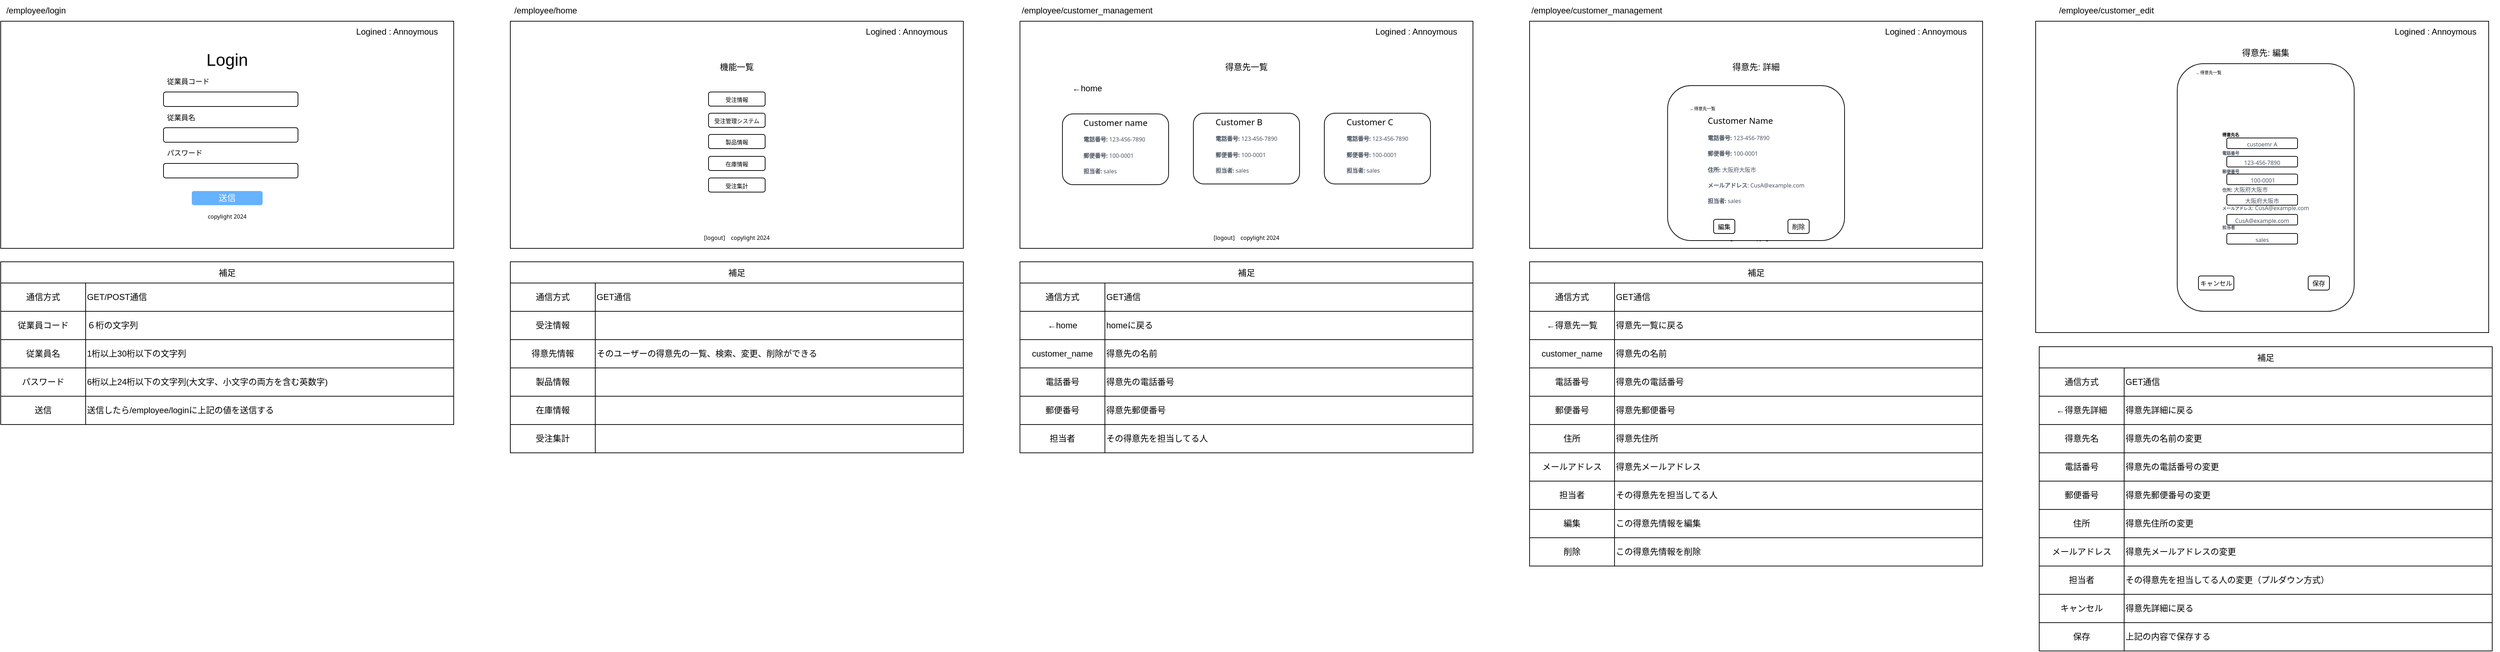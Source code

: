 <mxfile version="25.0.3" pages="7">
  <diagram id="UXZq4Lk2RRDzEPwVo9fg" name="UI">
    <mxGraphModel dx="989" dy="545" grid="1" gridSize="10" guides="1" tooltips="1" connect="1" arrows="1" fold="1" page="1" pageScale="1" pageWidth="5000" pageHeight="5000" math="0" shadow="0">
      <root>
        <mxCell id="0" />
        <mxCell id="1" parent="0" />
        <mxCell id="Jz5DWjZQfSNpbZ6Q1lgV-3" value="" style="rounded=0;whiteSpace=wrap;html=1;movable=1;resizable=1;rotatable=1;deletable=1;editable=1;locked=0;connectable=1;" parent="1" vertex="1">
          <mxGeometry x="80" y="110" width="640" height="321" as="geometry" />
        </mxCell>
        <mxCell id="Jz5DWjZQfSNpbZ6Q1lgV-4" value="&lt;span style=&quot;font-size: 24px;&quot;&gt;Login&lt;/span&gt;" style="text;strokeColor=none;align=center;fillColor=none;html=1;verticalAlign=middle;whiteSpace=wrap;rounded=0;movable=1;resizable=1;rotatable=1;deletable=1;editable=1;locked=0;connectable=1;" parent="1" vertex="1">
          <mxGeometry x="320" y="150" width="160" height="30" as="geometry" />
        </mxCell>
        <mxCell id="Jz5DWjZQfSNpbZ6Q1lgV-5" value="送信" style="rounded=1;whiteSpace=wrap;html=1;movable=1;resizable=1;rotatable=1;deletable=1;editable=1;locked=0;connectable=1;fillColor=#66B2FF;strokeColor=none;fontColor=#FFFAFA;" parent="1" vertex="1">
          <mxGeometry x="350" y="350" width="100" height="20" as="geometry" />
        </mxCell>
        <mxCell id="Jz5DWjZQfSNpbZ6Q1lgV-6" value="" style="rounded=1;whiteSpace=wrap;html=1;movable=1;resizable=1;rotatable=1;deletable=1;editable=1;locked=0;connectable=1;" parent="1" vertex="1">
          <mxGeometry x="310" y="210" width="190" height="20.5" as="geometry" />
        </mxCell>
        <mxCell id="Jz5DWjZQfSNpbZ6Q1lgV-7" style="edgeStyle=orthogonalEdgeStyle;rounded=0;orthogonalLoop=1;jettySize=auto;html=1;exitX=0.5;exitY=1;exitDx=0;exitDy=0;movable=1;resizable=1;rotatable=1;deletable=1;editable=1;locked=0;connectable=1;" parent="1" source="Jz5DWjZQfSNpbZ6Q1lgV-5" target="Jz5DWjZQfSNpbZ6Q1lgV-5" edge="1">
          <mxGeometry relative="1" as="geometry" />
        </mxCell>
        <mxCell id="Jz5DWjZQfSNpbZ6Q1lgV-8" value="&lt;font style=&quot;font-size: 10px;&quot;&gt;従業員コード&lt;/font&gt;" style="text;strokeColor=none;align=center;fillColor=none;html=1;verticalAlign=middle;whiteSpace=wrap;rounded=0;movable=1;resizable=1;rotatable=1;deletable=1;editable=1;locked=0;connectable=1;" parent="1" vertex="1">
          <mxGeometry x="310" y="180" width="70" height="30" as="geometry" />
        </mxCell>
        <mxCell id="Jz5DWjZQfSNpbZ6Q1lgV-9" value="" style="rounded=1;whiteSpace=wrap;html=1;movable=1;resizable=1;rotatable=1;deletable=1;editable=1;locked=0;connectable=1;" parent="1" vertex="1">
          <mxGeometry x="310" y="260.5" width="190" height="20.5" as="geometry" />
        </mxCell>
        <mxCell id="Jz5DWjZQfSNpbZ6Q1lgV-10" value="&lt;font style=&quot;font-size: 10px;&quot;&gt;従業員名&lt;/font&gt;" style="text;strokeColor=none;align=center;fillColor=none;html=1;verticalAlign=middle;whiteSpace=wrap;rounded=0;movable=1;resizable=1;rotatable=1;deletable=1;editable=1;locked=0;connectable=1;" parent="1" vertex="1">
          <mxGeometry x="310" y="230.5" width="50" height="30" as="geometry" />
        </mxCell>
        <mxCell id="Jz5DWjZQfSNpbZ6Q1lgV-11" value="" style="rounded=1;whiteSpace=wrap;html=1;movable=1;resizable=1;rotatable=1;deletable=1;editable=1;locked=0;connectable=1;" parent="1" vertex="1">
          <mxGeometry x="310" y="311" width="190" height="20.5" as="geometry" />
        </mxCell>
        <mxCell id="Jz5DWjZQfSNpbZ6Q1lgV-12" value="&lt;font style=&quot;font-size: 10px;&quot;&gt;パスワード&lt;/font&gt;" style="text;strokeColor=none;align=center;fillColor=none;html=1;verticalAlign=middle;whiteSpace=wrap;rounded=0;movable=1;resizable=1;rotatable=1;deletable=1;editable=1;locked=0;connectable=1;" parent="1" vertex="1">
          <mxGeometry x="310" y="281" width="60" height="30" as="geometry" />
        </mxCell>
        <mxCell id="Jz5DWjZQfSNpbZ6Q1lgV-13" value="/employee/login" style="text;strokeColor=none;align=center;fillColor=none;html=1;verticalAlign=middle;whiteSpace=wrap;rounded=0;movable=1;resizable=1;rotatable=1;deletable=1;editable=1;locked=0;connectable=1;" parent="1" vertex="1">
          <mxGeometry x="80" y="80" width="100" height="30" as="geometry" />
        </mxCell>
        <mxCell id="Jz5DWjZQfSNpbZ6Q1lgV-14" value="補足" style="shape=table;startSize=30;container=1;collapsible=0;childLayout=tableLayout;movable=1;resizable=1;rotatable=1;deletable=1;editable=1;locked=0;connectable=1;" parent="1" vertex="1">
          <mxGeometry x="80" y="450" width="640" height="230" as="geometry" />
        </mxCell>
        <mxCell id="Jz5DWjZQfSNpbZ6Q1lgV-15" style="shape=tableRow;horizontal=0;startSize=0;swimlaneHead=0;swimlaneBody=0;strokeColor=inherit;top=0;left=0;bottom=0;right=0;collapsible=0;dropTarget=0;fillColor=none;points=[[0,0.5],[1,0.5]];portConstraint=eastwest;movable=1;resizable=1;rotatable=1;deletable=1;editable=1;locked=0;connectable=1;" parent="Jz5DWjZQfSNpbZ6Q1lgV-14" vertex="1">
          <mxGeometry y="30" width="640" height="40" as="geometry" />
        </mxCell>
        <mxCell id="Jz5DWjZQfSNpbZ6Q1lgV-16" value="通信方式" style="shape=partialRectangle;html=1;whiteSpace=wrap;connectable=1;strokeColor=inherit;overflow=hidden;fillColor=none;top=0;left=0;bottom=0;right=0;pointerEvents=1;movable=1;resizable=1;rotatable=1;deletable=1;editable=1;locked=0;" parent="Jz5DWjZQfSNpbZ6Q1lgV-15" vertex="1">
          <mxGeometry width="120" height="40" as="geometry">
            <mxRectangle width="120" height="40" as="alternateBounds" />
          </mxGeometry>
        </mxCell>
        <mxCell id="Jz5DWjZQfSNpbZ6Q1lgV-17" value="GET/POST通信" style="shape=partialRectangle;html=1;whiteSpace=wrap;connectable=1;strokeColor=inherit;overflow=hidden;fillColor=none;top=0;left=0;bottom=0;right=0;pointerEvents=1;align=left;movable=1;resizable=1;rotatable=1;deletable=1;editable=1;locked=0;" parent="Jz5DWjZQfSNpbZ6Q1lgV-15" vertex="1">
          <mxGeometry x="120" width="520" height="40" as="geometry">
            <mxRectangle width="520" height="40" as="alternateBounds" />
          </mxGeometry>
        </mxCell>
        <mxCell id="Jz5DWjZQfSNpbZ6Q1lgV-18" value="" style="shape=tableRow;horizontal=0;startSize=0;swimlaneHead=0;swimlaneBody=0;strokeColor=inherit;top=0;left=0;bottom=0;right=0;collapsible=0;dropTarget=0;fillColor=none;points=[[0,0.5],[1,0.5]];portConstraint=eastwest;movable=1;resizable=1;rotatable=1;deletable=1;editable=1;locked=0;connectable=1;" parent="Jz5DWjZQfSNpbZ6Q1lgV-14" vertex="1">
          <mxGeometry y="70" width="640" height="40" as="geometry" />
        </mxCell>
        <mxCell id="Jz5DWjZQfSNpbZ6Q1lgV-19" value="従業員コード" style="shape=partialRectangle;html=1;whiteSpace=wrap;connectable=1;strokeColor=inherit;overflow=hidden;fillColor=none;top=0;left=0;bottom=0;right=0;pointerEvents=1;movable=1;resizable=1;rotatable=1;deletable=1;editable=1;locked=0;" parent="Jz5DWjZQfSNpbZ6Q1lgV-18" vertex="1">
          <mxGeometry width="120" height="40" as="geometry">
            <mxRectangle width="120" height="40" as="alternateBounds" />
          </mxGeometry>
        </mxCell>
        <mxCell id="Jz5DWjZQfSNpbZ6Q1lgV-20" value="６桁の文字列" style="shape=partialRectangle;html=1;whiteSpace=wrap;connectable=1;strokeColor=inherit;overflow=hidden;fillColor=none;top=0;left=0;bottom=0;right=0;pointerEvents=1;align=left;movable=1;resizable=1;rotatable=1;deletable=1;editable=1;locked=0;" parent="Jz5DWjZQfSNpbZ6Q1lgV-18" vertex="1">
          <mxGeometry x="120" width="520" height="40" as="geometry">
            <mxRectangle width="520" height="40" as="alternateBounds" />
          </mxGeometry>
        </mxCell>
        <mxCell id="Jz5DWjZQfSNpbZ6Q1lgV-21" value="" style="shape=tableRow;horizontal=0;startSize=0;swimlaneHead=0;swimlaneBody=0;strokeColor=inherit;top=0;left=0;bottom=0;right=0;collapsible=0;dropTarget=0;fillColor=none;points=[[0,0.5],[1,0.5]];portConstraint=eastwest;movable=1;resizable=1;rotatable=1;deletable=1;editable=1;locked=0;connectable=1;" parent="Jz5DWjZQfSNpbZ6Q1lgV-14" vertex="1">
          <mxGeometry y="110" width="640" height="40" as="geometry" />
        </mxCell>
        <mxCell id="Jz5DWjZQfSNpbZ6Q1lgV-22" value="従業員名" style="shape=partialRectangle;html=1;whiteSpace=wrap;connectable=1;strokeColor=inherit;overflow=hidden;fillColor=none;top=0;left=0;bottom=0;right=0;pointerEvents=1;movable=1;resizable=1;rotatable=1;deletable=1;editable=1;locked=0;" parent="Jz5DWjZQfSNpbZ6Q1lgV-21" vertex="1">
          <mxGeometry width="120" height="40" as="geometry">
            <mxRectangle width="120" height="40" as="alternateBounds" />
          </mxGeometry>
        </mxCell>
        <mxCell id="Jz5DWjZQfSNpbZ6Q1lgV-23" value="1桁以上30桁以下の文字列" style="shape=partialRectangle;html=1;whiteSpace=wrap;connectable=1;strokeColor=inherit;overflow=hidden;fillColor=none;top=0;left=0;bottom=0;right=0;pointerEvents=1;align=left;movable=1;resizable=1;rotatable=1;deletable=1;editable=1;locked=0;" parent="Jz5DWjZQfSNpbZ6Q1lgV-21" vertex="1">
          <mxGeometry x="120" width="520" height="40" as="geometry">
            <mxRectangle width="520" height="40" as="alternateBounds" />
          </mxGeometry>
        </mxCell>
        <mxCell id="Jz5DWjZQfSNpbZ6Q1lgV-24" value="" style="shape=tableRow;horizontal=0;startSize=0;swimlaneHead=0;swimlaneBody=0;strokeColor=inherit;top=0;left=0;bottom=0;right=0;collapsible=0;dropTarget=0;fillColor=none;points=[[0,0.5],[1,0.5]];portConstraint=eastwest;movable=1;resizable=1;rotatable=1;deletable=1;editable=1;locked=0;connectable=1;" parent="Jz5DWjZQfSNpbZ6Q1lgV-14" vertex="1">
          <mxGeometry y="150" width="640" height="40" as="geometry" />
        </mxCell>
        <mxCell id="Jz5DWjZQfSNpbZ6Q1lgV-25" value="パスワード" style="shape=partialRectangle;html=1;whiteSpace=wrap;connectable=1;strokeColor=inherit;overflow=hidden;fillColor=none;top=0;left=0;bottom=0;right=0;pointerEvents=1;movable=1;resizable=1;rotatable=1;deletable=1;editable=1;locked=0;" parent="Jz5DWjZQfSNpbZ6Q1lgV-24" vertex="1">
          <mxGeometry width="120" height="40" as="geometry">
            <mxRectangle width="120" height="40" as="alternateBounds" />
          </mxGeometry>
        </mxCell>
        <mxCell id="Jz5DWjZQfSNpbZ6Q1lgV-26" value="6桁以上24桁以下の文字列(大文字、小文字の両方を含む英数字)" style="shape=partialRectangle;html=1;whiteSpace=wrap;connectable=1;strokeColor=inherit;overflow=hidden;fillColor=none;top=0;left=0;bottom=0;right=0;pointerEvents=1;align=left;movable=1;resizable=1;rotatable=1;deletable=1;editable=1;locked=0;" parent="Jz5DWjZQfSNpbZ6Q1lgV-24" vertex="1">
          <mxGeometry x="120" width="520" height="40" as="geometry">
            <mxRectangle width="520" height="40" as="alternateBounds" />
          </mxGeometry>
        </mxCell>
        <mxCell id="Jz5DWjZQfSNpbZ6Q1lgV-27" value="" style="shape=tableRow;horizontal=0;startSize=0;swimlaneHead=0;swimlaneBody=0;strokeColor=inherit;top=0;left=0;bottom=0;right=0;collapsible=0;dropTarget=0;fillColor=none;points=[[0,0.5],[1,0.5]];portConstraint=eastwest;movable=1;resizable=1;rotatable=1;deletable=1;editable=1;locked=0;connectable=1;" parent="Jz5DWjZQfSNpbZ6Q1lgV-14" vertex="1">
          <mxGeometry y="190" width="640" height="40" as="geometry" />
        </mxCell>
        <mxCell id="Jz5DWjZQfSNpbZ6Q1lgV-28" value="送信" style="shape=partialRectangle;html=1;whiteSpace=wrap;connectable=1;strokeColor=inherit;overflow=hidden;fillColor=none;top=0;left=0;bottom=0;right=0;pointerEvents=1;movable=1;resizable=1;rotatable=1;deletable=1;editable=1;locked=0;" parent="Jz5DWjZQfSNpbZ6Q1lgV-27" vertex="1">
          <mxGeometry width="120" height="40" as="geometry">
            <mxRectangle width="120" height="40" as="alternateBounds" />
          </mxGeometry>
        </mxCell>
        <mxCell id="Jz5DWjZQfSNpbZ6Q1lgV-29" value="送信したら/employee/loginに上記の値を送信する" style="shape=partialRectangle;html=1;whiteSpace=wrap;connectable=1;strokeColor=inherit;overflow=hidden;fillColor=none;top=0;left=0;bottom=0;right=0;pointerEvents=1;align=left;movable=1;resizable=1;rotatable=1;deletable=1;editable=1;locked=0;" parent="Jz5DWjZQfSNpbZ6Q1lgV-27" vertex="1">
          <mxGeometry x="120" width="520" height="40" as="geometry">
            <mxRectangle width="520" height="40" as="alternateBounds" />
          </mxGeometry>
        </mxCell>
        <mxCell id="i9LU1LJFWfESPHUaXxTH-1" value="Logined : Annoymous" style="text;strokeColor=none;align=center;fillColor=none;html=1;verticalAlign=middle;whiteSpace=wrap;rounded=0;" parent="1" vertex="1">
          <mxGeometry x="550" y="110" width="180" height="30" as="geometry" />
        </mxCell>
        <mxCell id="i9LU1LJFWfESPHUaXxTH-3" value="&lt;div&gt;&lt;span style=&quot;font-family: ui-sans-serif, system-ui, sans-serif, &amp;quot;Apple Color Emoji&amp;quot;, &amp;quot;Segoe UI Emoji&amp;quot;, &amp;quot;Segoe UI Symbol&amp;quot;, &amp;quot;Noto Color Emoji&amp;quot;; font-size: 8px; background-color: initial;&quot;&gt;copylight 2024&lt;/span&gt;&lt;br&gt;&lt;/div&gt;" style="text;strokeColor=none;align=center;fillColor=none;html=1;verticalAlign=middle;whiteSpace=wrap;rounded=0;" parent="1" vertex="1">
          <mxGeometry x="370" y="380" width="60" height="10" as="geometry" />
        </mxCell>
        <mxCell id="_R1tV94bSnNW17T7f7xD-3" value="" style="rounded=0;whiteSpace=wrap;html=1;movable=0;resizable=0;rotatable=0;deletable=0;editable=0;locked=1;connectable=0;" parent="1" vertex="1">
          <mxGeometry x="800" y="110" width="640" height="321" as="geometry" />
        </mxCell>
        <mxCell id="_R1tV94bSnNW17T7f7xD-7" style="edgeStyle=orthogonalEdgeStyle;rounded=0;orthogonalLoop=1;jettySize=auto;html=1;exitX=0.5;exitY=1;exitDx=0;exitDy=0;movable=1;resizable=1;rotatable=1;deletable=1;editable=1;locked=0;connectable=1;" parent="1" edge="1">
          <mxGeometry relative="1" as="geometry">
            <mxPoint x="1120" y="360" as="sourcePoint" />
            <mxPoint x="1120" y="360" as="targetPoint" />
          </mxGeometry>
        </mxCell>
        <mxCell id="_R1tV94bSnNW17T7f7xD-13" value="&lt;span style=&quot;text-align: left;&quot;&gt;/employee/home&lt;/span&gt;" style="text;strokeColor=none;align=center;fillColor=none;html=1;verticalAlign=middle;whiteSpace=wrap;rounded=0;movable=1;resizable=1;rotatable=1;deletable=1;editable=1;locked=0;connectable=1;" parent="1" vertex="1">
          <mxGeometry x="800" y="80" width="100" height="30" as="geometry" />
        </mxCell>
        <mxCell id="_R1tV94bSnNW17T7f7xD-14" value="補足" style="shape=table;startSize=30;container=1;collapsible=0;childLayout=tableLayout;movable=1;resizable=1;rotatable=1;deletable=1;editable=1;locked=0;connectable=1;" parent="1" vertex="1">
          <mxGeometry x="800" y="450" width="640" height="270" as="geometry" />
        </mxCell>
        <mxCell id="_R1tV94bSnNW17T7f7xD-15" style="shape=tableRow;horizontal=0;startSize=0;swimlaneHead=0;swimlaneBody=0;strokeColor=inherit;top=0;left=0;bottom=0;right=0;collapsible=0;dropTarget=0;fillColor=none;points=[[0,0.5],[1,0.5]];portConstraint=eastwest;movable=1;resizable=1;rotatable=1;deletable=1;editable=1;locked=0;connectable=1;" parent="_R1tV94bSnNW17T7f7xD-14" vertex="1">
          <mxGeometry y="30" width="640" height="40" as="geometry" />
        </mxCell>
        <mxCell id="_R1tV94bSnNW17T7f7xD-16" value="通信方式" style="shape=partialRectangle;html=1;whiteSpace=wrap;connectable=1;strokeColor=inherit;overflow=hidden;fillColor=none;top=0;left=0;bottom=0;right=0;pointerEvents=1;movable=1;resizable=1;rotatable=1;deletable=1;editable=1;locked=0;" parent="_R1tV94bSnNW17T7f7xD-15" vertex="1">
          <mxGeometry width="120" height="40" as="geometry">
            <mxRectangle width="120" height="40" as="alternateBounds" />
          </mxGeometry>
        </mxCell>
        <mxCell id="_R1tV94bSnNW17T7f7xD-17" value="GET通信" style="shape=partialRectangle;html=1;whiteSpace=wrap;connectable=1;strokeColor=inherit;overflow=hidden;fillColor=none;top=0;left=0;bottom=0;right=0;pointerEvents=1;align=left;movable=1;resizable=1;rotatable=1;deletable=1;editable=1;locked=0;" parent="_R1tV94bSnNW17T7f7xD-15" vertex="1">
          <mxGeometry x="120" width="520" height="40" as="geometry">
            <mxRectangle width="520" height="40" as="alternateBounds" />
          </mxGeometry>
        </mxCell>
        <mxCell id="_R1tV94bSnNW17T7f7xD-55" style="shape=tableRow;horizontal=0;startSize=0;swimlaneHead=0;swimlaneBody=0;strokeColor=inherit;top=0;left=0;bottom=0;right=0;collapsible=0;dropTarget=0;fillColor=none;points=[[0,0.5],[1,0.5]];portConstraint=eastwest;movable=1;resizable=1;rotatable=1;deletable=1;editable=1;locked=0;connectable=1;" parent="_R1tV94bSnNW17T7f7xD-14" vertex="1">
          <mxGeometry y="70" width="640" height="40" as="geometry" />
        </mxCell>
        <mxCell id="_R1tV94bSnNW17T7f7xD-56" value="受注情報" style="shape=partialRectangle;html=1;whiteSpace=wrap;connectable=1;strokeColor=inherit;overflow=hidden;fillColor=none;top=0;left=0;bottom=0;right=0;pointerEvents=1;movable=1;resizable=1;rotatable=1;deletable=1;editable=1;locked=0;" parent="_R1tV94bSnNW17T7f7xD-55" vertex="1">
          <mxGeometry width="120" height="40" as="geometry">
            <mxRectangle width="120" height="40" as="alternateBounds" />
          </mxGeometry>
        </mxCell>
        <mxCell id="_R1tV94bSnNW17T7f7xD-57" style="shape=partialRectangle;html=1;whiteSpace=wrap;connectable=1;strokeColor=inherit;overflow=hidden;fillColor=none;top=0;left=0;bottom=0;right=0;pointerEvents=1;align=left;movable=1;resizable=1;rotatable=1;deletable=1;editable=1;locked=0;" parent="_R1tV94bSnNW17T7f7xD-55" vertex="1">
          <mxGeometry x="120" width="520" height="40" as="geometry">
            <mxRectangle width="520" height="40" as="alternateBounds" />
          </mxGeometry>
        </mxCell>
        <mxCell id="_R1tV94bSnNW17T7f7xD-52" style="shape=tableRow;horizontal=0;startSize=0;swimlaneHead=0;swimlaneBody=0;strokeColor=inherit;top=0;left=0;bottom=0;right=0;collapsible=0;dropTarget=0;fillColor=none;points=[[0,0.5],[1,0.5]];portConstraint=eastwest;movable=1;resizable=1;rotatable=1;deletable=1;editable=1;locked=0;connectable=1;" parent="_R1tV94bSnNW17T7f7xD-14" vertex="1">
          <mxGeometry y="110" width="640" height="40" as="geometry" />
        </mxCell>
        <mxCell id="_R1tV94bSnNW17T7f7xD-53" value="得意先情報" style="shape=partialRectangle;html=1;whiteSpace=wrap;connectable=1;strokeColor=inherit;overflow=hidden;fillColor=none;top=0;left=0;bottom=0;right=0;pointerEvents=1;movable=1;resizable=1;rotatable=1;deletable=1;editable=1;locked=0;" parent="_R1tV94bSnNW17T7f7xD-52" vertex="1">
          <mxGeometry width="120" height="40" as="geometry">
            <mxRectangle width="120" height="40" as="alternateBounds" />
          </mxGeometry>
        </mxCell>
        <mxCell id="_R1tV94bSnNW17T7f7xD-54" value="そのユーザーの得意先の一覧、検索、変更、削除ができる" style="shape=partialRectangle;html=1;whiteSpace=wrap;connectable=1;strokeColor=inherit;overflow=hidden;fillColor=none;top=0;left=0;bottom=0;right=0;pointerEvents=1;align=left;movable=1;resizable=1;rotatable=1;deletable=1;editable=1;locked=0;" parent="_R1tV94bSnNW17T7f7xD-52" vertex="1">
          <mxGeometry x="120" width="520" height="40" as="geometry">
            <mxRectangle width="520" height="40" as="alternateBounds" />
          </mxGeometry>
        </mxCell>
        <mxCell id="_R1tV94bSnNW17T7f7xD-49" style="shape=tableRow;horizontal=0;startSize=0;swimlaneHead=0;swimlaneBody=0;strokeColor=inherit;top=0;left=0;bottom=0;right=0;collapsible=0;dropTarget=0;fillColor=none;points=[[0,0.5],[1,0.5]];portConstraint=eastwest;movable=1;resizable=1;rotatable=1;deletable=1;editable=1;locked=0;connectable=1;" parent="_R1tV94bSnNW17T7f7xD-14" vertex="1">
          <mxGeometry y="150" width="640" height="40" as="geometry" />
        </mxCell>
        <mxCell id="_R1tV94bSnNW17T7f7xD-50" value="製品情報" style="shape=partialRectangle;html=1;whiteSpace=wrap;connectable=1;strokeColor=inherit;overflow=hidden;fillColor=none;top=0;left=0;bottom=0;right=0;pointerEvents=1;movable=1;resizable=1;rotatable=1;deletable=1;editable=1;locked=0;" parent="_R1tV94bSnNW17T7f7xD-49" vertex="1">
          <mxGeometry width="120" height="40" as="geometry">
            <mxRectangle width="120" height="40" as="alternateBounds" />
          </mxGeometry>
        </mxCell>
        <mxCell id="_R1tV94bSnNW17T7f7xD-51" style="shape=partialRectangle;html=1;whiteSpace=wrap;connectable=1;strokeColor=inherit;overflow=hidden;fillColor=none;top=0;left=0;bottom=0;right=0;pointerEvents=1;align=left;movable=1;resizable=1;rotatable=1;deletable=1;editable=1;locked=0;" parent="_R1tV94bSnNW17T7f7xD-49" vertex="1">
          <mxGeometry x="120" width="520" height="40" as="geometry">
            <mxRectangle width="520" height="40" as="alternateBounds" />
          </mxGeometry>
        </mxCell>
        <mxCell id="_R1tV94bSnNW17T7f7xD-46" style="shape=tableRow;horizontal=0;startSize=0;swimlaneHead=0;swimlaneBody=0;strokeColor=inherit;top=0;left=0;bottom=0;right=0;collapsible=0;dropTarget=0;fillColor=none;points=[[0,0.5],[1,0.5]];portConstraint=eastwest;movable=1;resizable=1;rotatable=1;deletable=1;editable=1;locked=0;connectable=1;" parent="_R1tV94bSnNW17T7f7xD-14" vertex="1">
          <mxGeometry y="190" width="640" height="40" as="geometry" />
        </mxCell>
        <mxCell id="_R1tV94bSnNW17T7f7xD-47" value="在庫情報" style="shape=partialRectangle;html=1;whiteSpace=wrap;connectable=1;strokeColor=inherit;overflow=hidden;fillColor=none;top=0;left=0;bottom=0;right=0;pointerEvents=1;movable=1;resizable=1;rotatable=1;deletable=1;editable=1;locked=0;" parent="_R1tV94bSnNW17T7f7xD-46" vertex="1">
          <mxGeometry width="120" height="40" as="geometry">
            <mxRectangle width="120" height="40" as="alternateBounds" />
          </mxGeometry>
        </mxCell>
        <mxCell id="_R1tV94bSnNW17T7f7xD-48" style="shape=partialRectangle;html=1;whiteSpace=wrap;connectable=1;strokeColor=inherit;overflow=hidden;fillColor=none;top=0;left=0;bottom=0;right=0;pointerEvents=1;align=left;movable=1;resizable=1;rotatable=1;deletable=1;editable=1;locked=0;" parent="_R1tV94bSnNW17T7f7xD-46" vertex="1">
          <mxGeometry x="120" width="520" height="40" as="geometry">
            <mxRectangle width="520" height="40" as="alternateBounds" />
          </mxGeometry>
        </mxCell>
        <mxCell id="_R1tV94bSnNW17T7f7xD-43" style="shape=tableRow;horizontal=0;startSize=0;swimlaneHead=0;swimlaneBody=0;strokeColor=inherit;top=0;left=0;bottom=0;right=0;collapsible=0;dropTarget=0;fillColor=none;points=[[0,0.5],[1,0.5]];portConstraint=eastwest;movable=1;resizable=1;rotatable=1;deletable=1;editable=1;locked=0;connectable=1;" parent="_R1tV94bSnNW17T7f7xD-14" vertex="1">
          <mxGeometry y="230" width="640" height="40" as="geometry" />
        </mxCell>
        <mxCell id="_R1tV94bSnNW17T7f7xD-44" value="受注集計" style="shape=partialRectangle;html=1;whiteSpace=wrap;connectable=1;strokeColor=inherit;overflow=hidden;fillColor=none;top=0;left=0;bottom=0;right=0;pointerEvents=1;movable=1;resizable=1;rotatable=1;deletable=1;editable=1;locked=0;" parent="_R1tV94bSnNW17T7f7xD-43" vertex="1">
          <mxGeometry width="120" height="40" as="geometry">
            <mxRectangle width="120" height="40" as="alternateBounds" />
          </mxGeometry>
        </mxCell>
        <mxCell id="_R1tV94bSnNW17T7f7xD-45" style="shape=partialRectangle;html=1;whiteSpace=wrap;connectable=1;strokeColor=inherit;overflow=hidden;fillColor=none;top=0;left=0;bottom=0;right=0;pointerEvents=1;align=left;movable=1;resizable=1;rotatable=1;deletable=1;editable=1;locked=0;" parent="_R1tV94bSnNW17T7f7xD-43" vertex="1">
          <mxGeometry x="120" width="520" height="40" as="geometry">
            <mxRectangle width="520" height="40" as="alternateBounds" />
          </mxGeometry>
        </mxCell>
        <mxCell id="_R1tV94bSnNW17T7f7xD-30" value="Logined : Annoymous" style="text;strokeColor=none;align=center;fillColor=none;html=1;verticalAlign=middle;whiteSpace=wrap;rounded=0;movable=1;resizable=1;rotatable=1;deletable=1;editable=1;locked=0;connectable=1;" parent="1" vertex="1">
          <mxGeometry x="1270" y="110" width="180" height="30" as="geometry" />
        </mxCell>
        <mxCell id="_R1tV94bSnNW17T7f7xD-31" value="&lt;div&gt;&lt;span style=&quot;font-family: ui-sans-serif, system-ui, sans-serif, &amp;quot;Apple Color Emoji&amp;quot;, &amp;quot;Segoe UI Emoji&amp;quot;, &amp;quot;Segoe UI Symbol&amp;quot;, &amp;quot;Noto Color Emoji&amp;quot;; font-size: 8px; background-color: initial;&quot;&gt;[logout]&amp;nbsp; &amp;nbsp; copylight 2024&lt;/span&gt;&lt;br&gt;&lt;/div&gt;" style="text;strokeColor=none;align=center;fillColor=none;html=1;verticalAlign=middle;whiteSpace=wrap;rounded=0;movable=1;resizable=1;rotatable=1;deletable=1;editable=1;locked=0;connectable=1;" parent="1" vertex="1">
          <mxGeometry x="1070" y="410" width="100" height="10" as="geometry" />
        </mxCell>
        <mxCell id="_R1tV94bSnNW17T7f7xD-33" value="機能一覧" style="text;strokeColor=none;align=center;fillColor=none;html=1;verticalAlign=middle;whiteSpace=wrap;rounded=0;movable=1;resizable=1;rotatable=1;deletable=1;editable=1;locked=0;connectable=1;" parent="1" vertex="1">
          <mxGeometry x="1075" y="160" width="90" height="30" as="geometry" />
        </mxCell>
        <mxCell id="_R1tV94bSnNW17T7f7xD-34" value="&lt;font style=&quot;font-size: 8px;&quot;&gt;受注情報&lt;/font&gt;" style="rounded=1;whiteSpace=wrap;html=1;movable=1;resizable=1;rotatable=1;deletable=1;editable=1;locked=0;connectable=1;" parent="1" vertex="1">
          <mxGeometry x="1080" y="210" width="80" height="20" as="geometry" />
        </mxCell>
        <mxCell id="_R1tV94bSnNW17T7f7xD-35" value="&lt;font style=&quot;font-size: 8px;&quot;&gt;製品情報&lt;/font&gt;" style="rounded=1;whiteSpace=wrap;html=1;movable=1;resizable=1;rotatable=1;deletable=1;editable=1;locked=0;connectable=1;" parent="1" vertex="1">
          <mxGeometry x="1080" y="270" width="80" height="20" as="geometry" />
        </mxCell>
        <mxCell id="_R1tV94bSnNW17T7f7xD-40" value="&lt;font style=&quot;font-size: 8px;&quot;&gt;受注集計&lt;/font&gt;" style="rounded=1;whiteSpace=wrap;html=1;movable=1;resizable=1;rotatable=1;deletable=1;editable=1;locked=0;connectable=1;" parent="1" vertex="1">
          <mxGeometry x="1080" y="331.5" width="80" height="20" as="geometry" />
        </mxCell>
        <mxCell id="_R1tV94bSnNW17T7f7xD-41" value="&lt;font style=&quot;font-size: 8px;&quot;&gt;在庫情報&lt;/font&gt;" style="rounded=1;whiteSpace=wrap;html=1;movable=1;resizable=1;rotatable=1;deletable=1;editable=1;locked=0;connectable=1;" parent="1" vertex="1">
          <mxGeometry x="1080" y="301" width="80" height="20" as="geometry" />
        </mxCell>
        <mxCell id="_R1tV94bSnNW17T7f7xD-42" value="&lt;font style=&quot;font-size: 8px;&quot;&gt;受注管理システム&lt;/font&gt;" style="rounded=1;whiteSpace=wrap;html=1;movable=1;resizable=1;rotatable=1;deletable=1;editable=1;locked=0;connectable=1;" parent="1" vertex="1">
          <mxGeometry x="1080" y="240" width="80" height="20" as="geometry" />
        </mxCell>
        <mxCell id="L67_IuVZwDaB22iJmcaI-61" value="" style="rounded=0;whiteSpace=wrap;html=1;movable=0;resizable=0;rotatable=0;deletable=0;editable=0;locked=1;connectable=0;" vertex="1" parent="1">
          <mxGeometry x="1520" y="110" width="640" height="321" as="geometry" />
        </mxCell>
        <mxCell id="L67_IuVZwDaB22iJmcaI-62" style="edgeStyle=orthogonalEdgeStyle;rounded=0;orthogonalLoop=1;jettySize=auto;html=1;exitX=0.5;exitY=1;exitDx=0;exitDy=0;movable=1;resizable=1;rotatable=1;deletable=1;editable=1;locked=0;connectable=1;" edge="1" parent="1">
          <mxGeometry relative="1" as="geometry">
            <mxPoint x="1840" y="390.58" as="sourcePoint" />
            <mxPoint x="1840" y="390.58" as="targetPoint" />
          </mxGeometry>
        </mxCell>
        <mxCell id="L67_IuVZwDaB22iJmcaI-63" value="&lt;span style=&quot;text-align: left;&quot;&gt;/employee/customer_management&lt;/span&gt;" style="text;strokeColor=none;align=center;fillColor=none;html=1;verticalAlign=middle;whiteSpace=wrap;rounded=0;movable=1;resizable=1;rotatable=1;deletable=1;editable=1;locked=0;connectable=1;" vertex="1" parent="1">
          <mxGeometry x="1520" y="80" width="190" height="30" as="geometry" />
        </mxCell>
        <mxCell id="L67_IuVZwDaB22iJmcaI-64" value="補足" style="shape=table;startSize=30;container=1;collapsible=0;childLayout=tableLayout;movable=1;resizable=1;rotatable=1;deletable=1;editable=1;locked=0;connectable=1;" vertex="1" parent="1">
          <mxGeometry x="1520" y="450" width="640" height="270" as="geometry" />
        </mxCell>
        <mxCell id="L67_IuVZwDaB22iJmcaI-65" style="shape=tableRow;horizontal=0;startSize=0;swimlaneHead=0;swimlaneBody=0;strokeColor=inherit;top=0;left=0;bottom=0;right=0;collapsible=0;dropTarget=0;fillColor=none;points=[[0,0.5],[1,0.5]];portConstraint=eastwest;movable=1;resizable=1;rotatable=1;deletable=1;editable=1;locked=0;connectable=1;" vertex="1" parent="L67_IuVZwDaB22iJmcaI-64">
          <mxGeometry y="30" width="640" height="40" as="geometry" />
        </mxCell>
        <mxCell id="L67_IuVZwDaB22iJmcaI-66" value="通信方式" style="shape=partialRectangle;html=1;whiteSpace=wrap;connectable=1;strokeColor=inherit;overflow=hidden;fillColor=none;top=0;left=0;bottom=0;right=0;pointerEvents=1;movable=1;resizable=1;rotatable=1;deletable=1;editable=1;locked=0;" vertex="1" parent="L67_IuVZwDaB22iJmcaI-65">
          <mxGeometry width="120" height="40" as="geometry">
            <mxRectangle width="120" height="40" as="alternateBounds" />
          </mxGeometry>
        </mxCell>
        <mxCell id="L67_IuVZwDaB22iJmcaI-67" value="GET通信" style="shape=partialRectangle;html=1;whiteSpace=wrap;connectable=1;strokeColor=inherit;overflow=hidden;fillColor=none;top=0;left=0;bottom=0;right=0;pointerEvents=1;align=left;movable=1;resizable=1;rotatable=1;deletable=1;editable=1;locked=0;" vertex="1" parent="L67_IuVZwDaB22iJmcaI-65">
          <mxGeometry x="120" width="520" height="40" as="geometry">
            <mxRectangle width="520" height="40" as="alternateBounds" />
          </mxGeometry>
        </mxCell>
        <mxCell id="JC8LoR2p7c9RrOpMxmBa-11" style="shape=tableRow;horizontal=0;startSize=0;swimlaneHead=0;swimlaneBody=0;strokeColor=inherit;top=0;left=0;bottom=0;right=0;collapsible=0;dropTarget=0;fillColor=none;points=[[0,0.5],[1,0.5]];portConstraint=eastwest;movable=1;resizable=1;rotatable=1;deletable=1;editable=1;locked=0;connectable=1;" vertex="1" parent="L67_IuVZwDaB22iJmcaI-64">
          <mxGeometry y="70" width="640" height="40" as="geometry" />
        </mxCell>
        <mxCell id="JC8LoR2p7c9RrOpMxmBa-12" value="←home" style="shape=partialRectangle;html=1;whiteSpace=wrap;connectable=1;strokeColor=inherit;overflow=hidden;fillColor=none;top=0;left=0;bottom=0;right=0;pointerEvents=1;movable=1;resizable=1;rotatable=1;deletable=1;editable=1;locked=0;" vertex="1" parent="JC8LoR2p7c9RrOpMxmBa-11">
          <mxGeometry width="120" height="40" as="geometry">
            <mxRectangle width="120" height="40" as="alternateBounds" />
          </mxGeometry>
        </mxCell>
        <mxCell id="JC8LoR2p7c9RrOpMxmBa-13" value="homeに戻る" style="shape=partialRectangle;html=1;whiteSpace=wrap;connectable=1;strokeColor=inherit;overflow=hidden;fillColor=none;top=0;left=0;bottom=0;right=0;pointerEvents=1;align=left;movable=1;resizable=1;rotatable=1;deletable=1;editable=1;locked=0;" vertex="1" parent="JC8LoR2p7c9RrOpMxmBa-11">
          <mxGeometry x="120" width="520" height="40" as="geometry">
            <mxRectangle width="520" height="40" as="alternateBounds" />
          </mxGeometry>
        </mxCell>
        <mxCell id="L67_IuVZwDaB22iJmcaI-71" style="shape=tableRow;horizontal=0;startSize=0;swimlaneHead=0;swimlaneBody=0;strokeColor=inherit;top=0;left=0;bottom=0;right=0;collapsible=0;dropTarget=0;fillColor=none;points=[[0,0.5],[1,0.5]];portConstraint=eastwest;movable=1;resizable=1;rotatable=1;deletable=1;editable=1;locked=0;connectable=1;" vertex="1" parent="L67_IuVZwDaB22iJmcaI-64">
          <mxGeometry y="110" width="640" height="40" as="geometry" />
        </mxCell>
        <mxCell id="L67_IuVZwDaB22iJmcaI-72" value="customer_name" style="shape=partialRectangle;html=1;whiteSpace=wrap;connectable=1;strokeColor=inherit;overflow=hidden;fillColor=none;top=0;left=0;bottom=0;right=0;pointerEvents=1;movable=1;resizable=1;rotatable=1;deletable=1;editable=1;locked=0;" vertex="1" parent="L67_IuVZwDaB22iJmcaI-71">
          <mxGeometry width="120" height="40" as="geometry">
            <mxRectangle width="120" height="40" as="alternateBounds" />
          </mxGeometry>
        </mxCell>
        <mxCell id="L67_IuVZwDaB22iJmcaI-73" value="得意先の名前" style="shape=partialRectangle;html=1;whiteSpace=wrap;connectable=1;strokeColor=inherit;overflow=hidden;fillColor=none;top=0;left=0;bottom=0;right=0;pointerEvents=1;align=left;movable=1;resizable=1;rotatable=1;deletable=1;editable=1;locked=0;" vertex="1" parent="L67_IuVZwDaB22iJmcaI-71">
          <mxGeometry x="120" width="520" height="40" as="geometry">
            <mxRectangle width="520" height="40" as="alternateBounds" />
          </mxGeometry>
        </mxCell>
        <mxCell id="JC8LoR2p7c9RrOpMxmBa-1" style="shape=tableRow;horizontal=0;startSize=0;swimlaneHead=0;swimlaneBody=0;strokeColor=inherit;top=0;left=0;bottom=0;right=0;collapsible=0;dropTarget=0;fillColor=none;points=[[0,0.5],[1,0.5]];portConstraint=eastwest;movable=1;resizable=1;rotatable=1;deletable=1;editable=1;locked=0;connectable=1;" vertex="1" parent="L67_IuVZwDaB22iJmcaI-64">
          <mxGeometry y="150" width="640" height="40" as="geometry" />
        </mxCell>
        <mxCell id="JC8LoR2p7c9RrOpMxmBa-2" value="電話番号" style="shape=partialRectangle;html=1;whiteSpace=wrap;connectable=1;strokeColor=inherit;overflow=hidden;fillColor=none;top=0;left=0;bottom=0;right=0;pointerEvents=1;movable=1;resizable=1;rotatable=1;deletable=1;editable=1;locked=0;" vertex="1" parent="JC8LoR2p7c9RrOpMxmBa-1">
          <mxGeometry width="120" height="40" as="geometry">
            <mxRectangle width="120" height="40" as="alternateBounds" />
          </mxGeometry>
        </mxCell>
        <mxCell id="JC8LoR2p7c9RrOpMxmBa-3" value="得意先の電話番号" style="shape=partialRectangle;html=1;whiteSpace=wrap;connectable=1;strokeColor=inherit;overflow=hidden;fillColor=none;top=0;left=0;bottom=0;right=0;pointerEvents=1;align=left;movable=1;resizable=1;rotatable=1;deletable=1;editable=1;locked=0;" vertex="1" parent="JC8LoR2p7c9RrOpMxmBa-1">
          <mxGeometry x="120" width="520" height="40" as="geometry">
            <mxRectangle width="520" height="40" as="alternateBounds" />
          </mxGeometry>
        </mxCell>
        <mxCell id="JC8LoR2p7c9RrOpMxmBa-4" style="shape=tableRow;horizontal=0;startSize=0;swimlaneHead=0;swimlaneBody=0;strokeColor=inherit;top=0;left=0;bottom=0;right=0;collapsible=0;dropTarget=0;fillColor=none;points=[[0,0.5],[1,0.5]];portConstraint=eastwest;movable=1;resizable=1;rotatable=1;deletable=1;editable=1;locked=0;connectable=1;" vertex="1" parent="L67_IuVZwDaB22iJmcaI-64">
          <mxGeometry y="190" width="640" height="40" as="geometry" />
        </mxCell>
        <mxCell id="JC8LoR2p7c9RrOpMxmBa-5" value="郵便番号" style="shape=partialRectangle;html=1;whiteSpace=wrap;connectable=1;strokeColor=inherit;overflow=hidden;fillColor=none;top=0;left=0;bottom=0;right=0;pointerEvents=1;movable=1;resizable=1;rotatable=1;deletable=1;editable=1;locked=0;" vertex="1" parent="JC8LoR2p7c9RrOpMxmBa-4">
          <mxGeometry width="120" height="40" as="geometry">
            <mxRectangle width="120" height="40" as="alternateBounds" />
          </mxGeometry>
        </mxCell>
        <mxCell id="JC8LoR2p7c9RrOpMxmBa-6" value="得意先郵便番号" style="shape=partialRectangle;html=1;whiteSpace=wrap;connectable=1;strokeColor=inherit;overflow=hidden;fillColor=none;top=0;left=0;bottom=0;right=0;pointerEvents=1;align=left;movable=1;resizable=1;rotatable=1;deletable=1;editable=1;locked=0;" vertex="1" parent="JC8LoR2p7c9RrOpMxmBa-4">
          <mxGeometry x="120" width="520" height="40" as="geometry">
            <mxRectangle width="520" height="40" as="alternateBounds" />
          </mxGeometry>
        </mxCell>
        <mxCell id="JC8LoR2p7c9RrOpMxmBa-7" style="shape=tableRow;horizontal=0;startSize=0;swimlaneHead=0;swimlaneBody=0;strokeColor=inherit;top=0;left=0;bottom=0;right=0;collapsible=0;dropTarget=0;fillColor=none;points=[[0,0.5],[1,0.5]];portConstraint=eastwest;movable=1;resizable=1;rotatable=1;deletable=1;editable=1;locked=0;connectable=1;" vertex="1" parent="L67_IuVZwDaB22iJmcaI-64">
          <mxGeometry y="230" width="640" height="40" as="geometry" />
        </mxCell>
        <mxCell id="JC8LoR2p7c9RrOpMxmBa-8" value="担当者" style="shape=partialRectangle;html=1;whiteSpace=wrap;connectable=1;strokeColor=inherit;overflow=hidden;fillColor=none;top=0;left=0;bottom=0;right=0;pointerEvents=1;movable=1;resizable=1;rotatable=1;deletable=1;editable=1;locked=0;" vertex="1" parent="JC8LoR2p7c9RrOpMxmBa-7">
          <mxGeometry width="120" height="40" as="geometry">
            <mxRectangle width="120" height="40" as="alternateBounds" />
          </mxGeometry>
        </mxCell>
        <mxCell id="JC8LoR2p7c9RrOpMxmBa-9" value="その得意先を担当してる人" style="shape=partialRectangle;html=1;whiteSpace=wrap;connectable=1;strokeColor=inherit;overflow=hidden;fillColor=none;top=0;left=0;bottom=0;right=0;pointerEvents=1;align=left;movable=1;resizable=1;rotatable=1;deletable=1;editable=1;locked=0;" vertex="1" parent="JC8LoR2p7c9RrOpMxmBa-7">
          <mxGeometry x="120" width="520" height="40" as="geometry">
            <mxRectangle width="520" height="40" as="alternateBounds" />
          </mxGeometry>
        </mxCell>
        <mxCell id="L67_IuVZwDaB22iJmcaI-83" value="Logined : Annoymous" style="text;strokeColor=none;align=center;fillColor=none;html=1;verticalAlign=middle;whiteSpace=wrap;rounded=0;movable=1;resizable=1;rotatable=1;deletable=1;editable=1;locked=0;connectable=1;" vertex="1" parent="1">
          <mxGeometry x="1990" y="110" width="180" height="30" as="geometry" />
        </mxCell>
        <mxCell id="L67_IuVZwDaB22iJmcaI-84" value="&lt;div&gt;&lt;span style=&quot;font-family: ui-sans-serif, system-ui, sans-serif, &amp;quot;Apple Color Emoji&amp;quot;, &amp;quot;Segoe UI Emoji&amp;quot;, &amp;quot;Segoe UI Symbol&amp;quot;, &amp;quot;Noto Color Emoji&amp;quot;; font-size: 8px; background-color: initial;&quot;&gt;[logout]&amp;nbsp; &amp;nbsp; copylight 2024&lt;/span&gt;&lt;br&gt;&lt;/div&gt;" style="text;strokeColor=none;align=center;fillColor=none;html=1;verticalAlign=middle;whiteSpace=wrap;rounded=0;movable=1;resizable=1;rotatable=1;deletable=1;editable=1;locked=0;connectable=1;" vertex="1" parent="1">
          <mxGeometry x="1790" y="410" width="100" height="10" as="geometry" />
        </mxCell>
        <mxCell id="L67_IuVZwDaB22iJmcaI-85" value="得意先一覧" style="text;strokeColor=none;align=center;fillColor=none;html=1;verticalAlign=middle;whiteSpace=wrap;rounded=0;movable=1;resizable=1;rotatable=1;deletable=1;editable=1;locked=0;connectable=1;" vertex="1" parent="1">
          <mxGeometry x="1795" y="160" width="90" height="30" as="geometry" />
        </mxCell>
        <mxCell id="TmK6qlrkLSnqaySoROHr-2" value="&lt;p style=&quot;--tw-border-spacing-x: 0; --tw-border-spacing-y: 0; --tw-translate-x: 0; --tw-translate-y: 0; --tw-rotate: 0; --tw-skew-x: 0; --tw-skew-y: 0; --tw-scale-x: 1; --tw-scale-y: 1; --tw-pan-x: ; --tw-pan-y: ; --tw-pinch-zoom: ; --tw-scroll-snap-strictness: proximity; --tw-gradient-from-position: ; --tw-gradient-via-position: ; --tw-gradient-to-position: ; --tw-ordinal: ; --tw-slashed-zero: ; --tw-numeric-figure: ; --tw-numeric-spacing: ; --tw-numeric-fraction: ; --tw-ring-inset: ; --tw-ring-offset-width: 0px; --tw-ring-offset-color: #fff; --tw-ring-color: rgb(59 130 246 / 0.5); --tw-ring-offset-shadow: 0 0 #0000; --tw-ring-shadow: 0 0 #0000; --tw-shadow: 0 0 #0000; --tw-shadow-colored: 0 0 #0000; --tw-blur: ; --tw-brightness: ; --tw-contrast: ; --tw-grayscale: ; --tw-hue-rotate: ; --tw-invert: ; --tw-saturate: ; --tw-sepia: ; --tw-drop-shadow: ; --tw-backdrop-blur: ; --tw-backdrop-brightness: ; --tw-backdrop-contrast: ; --tw-backdrop-grayscale: ; --tw-backdrop-hue-rotate: ; --tw-backdrop-invert: ; --tw-backdrop-opacity: ; --tw-backdrop-saturate: ; --tw-backdrop-sepia: ; --tw-contain-size: ; --tw-contain-layout: ; --tw-contain-paint: ; --tw-contain-style: ; box-sizing: border-box; border-width: 0px; border-style: solid; border-color: rgb(229, 231, 235); margin: 0px 0px 0.5rem; --tw-text-opacity: 1; font-family: ui-sans-serif, system-ui, sans-serif, &amp;quot;Apple Color Emoji&amp;quot;, &amp;quot;Segoe UI Emoji&amp;quot;, &amp;quot;Segoe UI Symbol&amp;quot;, &amp;quot;Noto Color Emoji&amp;quot;; text-align: start; background-color: rgb(255, 255, 255);&quot;&gt;&lt;font style=&quot;font-size: 12px;&quot;&gt;Customer name&lt;/font&gt;&lt;/p&gt;&lt;p style=&quot;--tw-border-spacing-x: 0; --tw-border-spacing-y: 0; --tw-translate-x: 0; --tw-translate-y: 0; --tw-rotate: 0; --tw-skew-x: 0; --tw-skew-y: 0; --tw-scale-x: 1; --tw-scale-y: 1; --tw-pan-x: ; --tw-pan-y: ; --tw-pinch-zoom: ; --tw-scroll-snap-strictness: proximity; --tw-gradient-from-position: ; --tw-gradient-via-position: ; --tw-gradient-to-position: ; --tw-ordinal: ; --tw-slashed-zero: ; --tw-numeric-figure: ; --tw-numeric-spacing: ; --tw-numeric-fraction: ; --tw-ring-inset: ; --tw-ring-offset-width: 0px; --tw-ring-offset-color: #fff; --tw-ring-color: rgb(59 130 246 / 0.5); --tw-ring-offset-shadow: 0 0 #0000; --tw-ring-shadow: 0 0 #0000; --tw-shadow: 0 0 #0000; --tw-shadow-colored: 0 0 #0000; --tw-blur: ; --tw-brightness: ; --tw-contrast: ; --tw-grayscale: ; --tw-hue-rotate: ; --tw-invert: ; --tw-saturate: ; --tw-sepia: ; --tw-drop-shadow: ; --tw-backdrop-blur: ; --tw-backdrop-brightness: ; --tw-backdrop-contrast: ; --tw-backdrop-grayscale: ; --tw-backdrop-hue-rotate: ; --tw-backdrop-invert: ; --tw-backdrop-opacity: ; --tw-backdrop-saturate: ; --tw-backdrop-sepia: ; --tw-contain-size: ; --tw-contain-layout: ; --tw-contain-paint: ; --tw-contain-style: ; box-sizing: border-box; border-width: 0px; border-style: solid; border-color: rgb(229, 231, 235); margin: 0px 0px 0.5rem; --tw-text-opacity: 1; color: rgb(75 85 99 / var(--tw-text-opacity, 1)); font-family: ui-sans-serif, system-ui, sans-serif, &amp;quot;Apple Color Emoji&amp;quot;, &amp;quot;Segoe UI Emoji&amp;quot;, &amp;quot;Segoe UI Symbol&amp;quot;, &amp;quot;Noto Color Emoji&amp;quot;; text-align: start; background-color: rgb(255, 255, 255);&quot; class=&quot;text-gray-600 mb-2&quot;&gt;&lt;font style=&quot;font-size: 8px;&quot;&gt;&lt;span style=&quot;--tw-border-spacing-x: 0; --tw-border-spacing-y: 0; --tw-translate-x: 0; --tw-translate-y: 0; --tw-rotate: 0; --tw-skew-x: 0; --tw-skew-y: 0; --tw-scale-x: 1; --tw-scale-y: 1; --tw-pan-x: ; --tw-pan-y: ; --tw-pinch-zoom: ; --tw-scroll-snap-strictness: proximity; --tw-gradient-from-position: ; --tw-gradient-via-position: ; --tw-gradient-to-position: ; --tw-ordinal: ; --tw-slashed-zero: ; --tw-numeric-figure: ; --tw-numeric-spacing: ; --tw-numeric-fraction: ; --tw-ring-inset: ; --tw-ring-offset-width: 0px; --tw-ring-offset-color: #fff; --tw-ring-color: rgb(59 130 246 / 0.5); --tw-ring-offset-shadow: 0 0 #0000; --tw-ring-shadow: 0 0 #0000; --tw-shadow: 0 0 #0000; --tw-shadow-colored: 0 0 #0000; --tw-blur: ; --tw-brightness: ; --tw-contrast: ; --tw-grayscale: ; --tw-hue-rotate: ; --tw-invert: ; --tw-saturate: ; --tw-sepia: ; --tw-drop-shadow: ; --tw-backdrop-blur: ; --tw-backdrop-brightness: ; --tw-backdrop-contrast: ; --tw-backdrop-grayscale: ; --tw-backdrop-hue-rotate: ; --tw-backdrop-invert: ; --tw-backdrop-opacity: ; --tw-backdrop-saturate: ; --tw-backdrop-sepia: ; --tw-contain-size: ; --tw-contain-layout: ; --tw-contain-paint: ; --tw-contain-style: ; box-sizing: border-box; border-width: 0px; border-style: solid; border-color: rgb(229, 231, 235); font-weight: bolder;&quot;&gt;電話番号:&lt;/span&gt;&amp;nbsp;123-456-7890&lt;/font&gt;&lt;/p&gt;&lt;p style=&quot;--tw-border-spacing-x: 0; --tw-border-spacing-y: 0; --tw-translate-x: 0; --tw-translate-y: 0; --tw-rotate: 0; --tw-skew-x: 0; --tw-skew-y: 0; --tw-scale-x: 1; --tw-scale-y: 1; --tw-pan-x: ; --tw-pan-y: ; --tw-pinch-zoom: ; --tw-scroll-snap-strictness: proximity; --tw-gradient-from-position: ; --tw-gradient-via-position: ; --tw-gradient-to-position: ; --tw-ordinal: ; --tw-slashed-zero: ; --tw-numeric-figure: ; --tw-numeric-spacing: ; --tw-numeric-fraction: ; --tw-ring-inset: ; --tw-ring-offset-width: 0px; --tw-ring-offset-color: #fff; --tw-ring-color: rgb(59 130 246 / 0.5); --tw-ring-offset-shadow: 0 0 #0000; --tw-ring-shadow: 0 0 #0000; --tw-shadow: 0 0 #0000; --tw-shadow-colored: 0 0 #0000; --tw-blur: ; --tw-brightness: ; --tw-contrast: ; --tw-grayscale: ; --tw-hue-rotate: ; --tw-invert: ; --tw-saturate: ; --tw-sepia: ; --tw-drop-shadow: ; --tw-backdrop-blur: ; --tw-backdrop-brightness: ; --tw-backdrop-contrast: ; --tw-backdrop-grayscale: ; --tw-backdrop-hue-rotate: ; --tw-backdrop-invert: ; --tw-backdrop-opacity: ; --tw-backdrop-saturate: ; --tw-backdrop-sepia: ; --tw-contain-size: ; --tw-contain-layout: ; --tw-contain-paint: ; --tw-contain-style: ; box-sizing: border-box; border-width: 0px; border-style: solid; border-color: rgb(229, 231, 235); margin: 0px 0px 0.5rem; --tw-text-opacity: 1; color: rgb(75 85 99 / var(--tw-text-opacity, 1)); font-family: ui-sans-serif, system-ui, sans-serif, &amp;quot;Apple Color Emoji&amp;quot;, &amp;quot;Segoe UI Emoji&amp;quot;, &amp;quot;Segoe UI Symbol&amp;quot;, &amp;quot;Noto Color Emoji&amp;quot;; text-align: start; background-color: rgb(255, 255, 255);&quot; class=&quot;text-gray-600 mb-2&quot;&gt;&lt;font style=&quot;font-size: 8px;&quot;&gt;&lt;span style=&quot;--tw-border-spacing-x: 0; --tw-border-spacing-y: 0; --tw-translate-x: 0; --tw-translate-y: 0; --tw-rotate: 0; --tw-skew-x: 0; --tw-skew-y: 0; --tw-scale-x: 1; --tw-scale-y: 1; --tw-pan-x: ; --tw-pan-y: ; --tw-pinch-zoom: ; --tw-scroll-snap-strictness: proximity; --tw-gradient-from-position: ; --tw-gradient-via-position: ; --tw-gradient-to-position: ; --tw-ordinal: ; --tw-slashed-zero: ; --tw-numeric-figure: ; --tw-numeric-spacing: ; --tw-numeric-fraction: ; --tw-ring-inset: ; --tw-ring-offset-width: 0px; --tw-ring-offset-color: #fff; --tw-ring-color: rgb(59 130 246 / 0.5); --tw-ring-offset-shadow: 0 0 #0000; --tw-ring-shadow: 0 0 #0000; --tw-shadow: 0 0 #0000; --tw-shadow-colored: 0 0 #0000; --tw-blur: ; --tw-brightness: ; --tw-contrast: ; --tw-grayscale: ; --tw-hue-rotate: ; --tw-invert: ; --tw-saturate: ; --tw-sepia: ; --tw-drop-shadow: ; --tw-backdrop-blur: ; --tw-backdrop-brightness: ; --tw-backdrop-contrast: ; --tw-backdrop-grayscale: ; --tw-backdrop-hue-rotate: ; --tw-backdrop-invert: ; --tw-backdrop-opacity: ; --tw-backdrop-saturate: ; --tw-backdrop-sepia: ; --tw-contain-size: ; --tw-contain-layout: ; --tw-contain-paint: ; --tw-contain-style: ; box-sizing: border-box; border-width: 0px; border-style: solid; border-color: rgb(229, 231, 235); font-weight: bolder;&quot;&gt;郵便番号:&lt;/span&gt;&amp;nbsp;100-0001&lt;/font&gt;&lt;/p&gt;&lt;p style=&quot;--tw-border-spacing-x: 0; --tw-border-spacing-y: 0; --tw-translate-x: 0; --tw-translate-y: 0; --tw-rotate: 0; --tw-skew-x: 0; --tw-skew-y: 0; --tw-scale-x: 1; --tw-scale-y: 1; --tw-pan-x: ; --tw-pan-y: ; --tw-pinch-zoom: ; --tw-scroll-snap-strictness: proximity; --tw-gradient-from-position: ; --tw-gradient-via-position: ; --tw-gradient-to-position: ; --tw-ordinal: ; --tw-slashed-zero: ; --tw-numeric-figure: ; --tw-numeric-spacing: ; --tw-numeric-fraction: ; --tw-ring-inset: ; --tw-ring-offset-width: 0px; --tw-ring-offset-color: #fff; --tw-ring-color: rgb(59 130 246 / 0.5); --tw-ring-offset-shadow: 0 0 #0000; --tw-ring-shadow: 0 0 #0000; --tw-shadow: 0 0 #0000; --tw-shadow-colored: 0 0 #0000; --tw-blur: ; --tw-brightness: ; --tw-contrast: ; --tw-grayscale: ; --tw-hue-rotate: ; --tw-invert: ; --tw-saturate: ; --tw-sepia: ; --tw-drop-shadow: ; --tw-backdrop-blur: ; --tw-backdrop-brightness: ; --tw-backdrop-contrast: ; --tw-backdrop-grayscale: ; --tw-backdrop-hue-rotate: ; --tw-backdrop-invert: ; --tw-backdrop-opacity: ; --tw-backdrop-saturate: ; --tw-backdrop-sepia: ; --tw-contain-size: ; --tw-contain-layout: ; --tw-contain-paint: ; --tw-contain-style: ; box-sizing: border-box; border-width: 0px; border-style: solid; border-color: rgb(229, 231, 235); margin: 0px 0px 0.5rem; --tw-text-opacity: 1; color: rgb(75 85 99 / var(--tw-text-opacity, 1)); font-family: ui-sans-serif, system-ui, sans-serif, &amp;quot;Apple Color Emoji&amp;quot;, &amp;quot;Segoe UI Emoji&amp;quot;, &amp;quot;Segoe UI Symbol&amp;quot;, &amp;quot;Noto Color Emoji&amp;quot;; text-align: start; background-color: rgb(255, 255, 255);&quot; class=&quot;text-gray-600 mb-2&quot;&gt;&lt;font style=&quot;font-size: 8px;&quot;&gt;&lt;span style=&quot;--tw-border-spacing-x: 0; --tw-border-spacing-y: 0; --tw-translate-x: 0; --tw-translate-y: 0; --tw-rotate: 0; --tw-skew-x: 0; --tw-skew-y: 0; --tw-scale-x: 1; --tw-scale-y: 1; --tw-pan-x: ; --tw-pan-y: ; --tw-pinch-zoom: ; --tw-scroll-snap-strictness: proximity; --tw-gradient-from-position: ; --tw-gradient-via-position: ; --tw-gradient-to-position: ; --tw-ordinal: ; --tw-slashed-zero: ; --tw-numeric-figure: ; --tw-numeric-spacing: ; --tw-numeric-fraction: ; --tw-ring-inset: ; --tw-ring-offset-width: 0px; --tw-ring-offset-color: #fff; --tw-ring-color: rgb(59 130 246 / 0.5); --tw-ring-offset-shadow: 0 0 #0000; --tw-ring-shadow: 0 0 #0000; --tw-shadow: 0 0 #0000; --tw-shadow-colored: 0 0 #0000; --tw-blur: ; --tw-brightness: ; --tw-contrast: ; --tw-grayscale: ; --tw-hue-rotate: ; --tw-invert: ; --tw-saturate: ; --tw-sepia: ; --tw-drop-shadow: ; --tw-backdrop-blur: ; --tw-backdrop-brightness: ; --tw-backdrop-contrast: ; --tw-backdrop-grayscale: ; --tw-backdrop-hue-rotate: ; --tw-backdrop-invert: ; --tw-backdrop-opacity: ; --tw-backdrop-saturate: ; --tw-backdrop-sepia: ; --tw-contain-size: ; --tw-contain-layout: ; --tw-contain-paint: ; --tw-contain-style: ; box-sizing: border-box; border-width: 0px; border-style: solid; border-color: rgb(229, 231, 235); font-weight: bolder;&quot;&gt;担当者:&lt;/span&gt;&amp;nbsp;sales&lt;/font&gt;&lt;/p&gt;" style="rounded=1;whiteSpace=wrap;html=1;movable=1;resizable=1;rotatable=1;deletable=1;editable=1;locked=0;connectable=1;" vertex="1" parent="1">
          <mxGeometry x="1580" y="241.0" width="150" height="100" as="geometry" />
        </mxCell>
        <mxCell id="TmK6qlrkLSnqaySoROHr-3" value="&lt;p style=&quot;--tw-border-spacing-x: 0; --tw-border-spacing-y: 0; --tw-translate-x: 0; --tw-translate-y: 0; --tw-rotate: 0; --tw-skew-x: 0; --tw-skew-y: 0; --tw-scale-x: 1; --tw-scale-y: 1; --tw-pan-x: ; --tw-pan-y: ; --tw-pinch-zoom: ; --tw-scroll-snap-strictness: proximity; --tw-gradient-from-position: ; --tw-gradient-via-position: ; --tw-gradient-to-position: ; --tw-ordinal: ; --tw-slashed-zero: ; --tw-numeric-figure: ; --tw-numeric-spacing: ; --tw-numeric-fraction: ; --tw-ring-inset: ; --tw-ring-offset-width: 0px; --tw-ring-offset-color: #fff; --tw-ring-color: rgb(59 130 246 / 0.5); --tw-ring-offset-shadow: 0 0 #0000; --tw-ring-shadow: 0 0 #0000; --tw-shadow: 0 0 #0000; --tw-shadow-colored: 0 0 #0000; --tw-blur: ; --tw-brightness: ; --tw-contrast: ; --tw-grayscale: ; --tw-hue-rotate: ; --tw-invert: ; --tw-saturate: ; --tw-sepia: ; --tw-drop-shadow: ; --tw-backdrop-blur: ; --tw-backdrop-brightness: ; --tw-backdrop-contrast: ; --tw-backdrop-grayscale: ; --tw-backdrop-hue-rotate: ; --tw-backdrop-invert: ; --tw-backdrop-opacity: ; --tw-backdrop-saturate: ; --tw-backdrop-sepia: ; --tw-contain-size: ; --tw-contain-layout: ; --tw-contain-paint: ; --tw-contain-style: ; box-sizing: border-box; border-width: 0px; border-style: solid; border-color: rgb(229, 231, 235); margin: 0px 0px 0.5rem; --tw-text-opacity: 1; font-family: ui-sans-serif, system-ui, sans-serif, &amp;quot;Apple Color Emoji&amp;quot;, &amp;quot;Segoe UI Emoji&amp;quot;, &amp;quot;Segoe UI Symbol&amp;quot;, &amp;quot;Noto Color Emoji&amp;quot;; text-align: start; background-color: rgb(255, 255, 255);&quot;&gt;&lt;font style=&quot;font-size: 12px;&quot;&gt;Customer C&lt;/font&gt;&lt;/p&gt;&lt;p style=&quot;--tw-border-spacing-x: 0; --tw-border-spacing-y: 0; --tw-translate-x: 0; --tw-translate-y: 0; --tw-rotate: 0; --tw-skew-x: 0; --tw-skew-y: 0; --tw-scale-x: 1; --tw-scale-y: 1; --tw-pan-x: ; --tw-pan-y: ; --tw-pinch-zoom: ; --tw-scroll-snap-strictness: proximity; --tw-gradient-from-position: ; --tw-gradient-via-position: ; --tw-gradient-to-position: ; --tw-ordinal: ; --tw-slashed-zero: ; --tw-numeric-figure: ; --tw-numeric-spacing: ; --tw-numeric-fraction: ; --tw-ring-inset: ; --tw-ring-offset-width: 0px; --tw-ring-offset-color: #fff; --tw-ring-color: rgb(59 130 246 / 0.5); --tw-ring-offset-shadow: 0 0 #0000; --tw-ring-shadow: 0 0 #0000; --tw-shadow: 0 0 #0000; --tw-shadow-colored: 0 0 #0000; --tw-blur: ; --tw-brightness: ; --tw-contrast: ; --tw-grayscale: ; --tw-hue-rotate: ; --tw-invert: ; --tw-saturate: ; --tw-sepia: ; --tw-drop-shadow: ; --tw-backdrop-blur: ; --tw-backdrop-brightness: ; --tw-backdrop-contrast: ; --tw-backdrop-grayscale: ; --tw-backdrop-hue-rotate: ; --tw-backdrop-invert: ; --tw-backdrop-opacity: ; --tw-backdrop-saturate: ; --tw-backdrop-sepia: ; --tw-contain-size: ; --tw-contain-layout: ; --tw-contain-paint: ; --tw-contain-style: ; box-sizing: border-box; border-width: 0px; border-style: solid; border-color: rgb(229, 231, 235); margin: 0px 0px 0.5rem; --tw-text-opacity: 1; color: rgb(75 85 99 / var(--tw-text-opacity, 1)); font-family: ui-sans-serif, system-ui, sans-serif, &amp;quot;Apple Color Emoji&amp;quot;, &amp;quot;Segoe UI Emoji&amp;quot;, &amp;quot;Segoe UI Symbol&amp;quot;, &amp;quot;Noto Color Emoji&amp;quot;; text-align: start; background-color: rgb(255, 255, 255);&quot; class=&quot;text-gray-600 mb-2&quot;&gt;&lt;font style=&quot;font-size: 8px;&quot;&gt;&lt;span style=&quot;--tw-border-spacing-x: 0; --tw-border-spacing-y: 0; --tw-translate-x: 0; --tw-translate-y: 0; --tw-rotate: 0; --tw-skew-x: 0; --tw-skew-y: 0; --tw-scale-x: 1; --tw-scale-y: 1; --tw-pan-x: ; --tw-pan-y: ; --tw-pinch-zoom: ; --tw-scroll-snap-strictness: proximity; --tw-gradient-from-position: ; --tw-gradient-via-position: ; --tw-gradient-to-position: ; --tw-ordinal: ; --tw-slashed-zero: ; --tw-numeric-figure: ; --tw-numeric-spacing: ; --tw-numeric-fraction: ; --tw-ring-inset: ; --tw-ring-offset-width: 0px; --tw-ring-offset-color: #fff; --tw-ring-color: rgb(59 130 246 / 0.5); --tw-ring-offset-shadow: 0 0 #0000; --tw-ring-shadow: 0 0 #0000; --tw-shadow: 0 0 #0000; --tw-shadow-colored: 0 0 #0000; --tw-blur: ; --tw-brightness: ; --tw-contrast: ; --tw-grayscale: ; --tw-hue-rotate: ; --tw-invert: ; --tw-saturate: ; --tw-sepia: ; --tw-drop-shadow: ; --tw-backdrop-blur: ; --tw-backdrop-brightness: ; --tw-backdrop-contrast: ; --tw-backdrop-grayscale: ; --tw-backdrop-hue-rotate: ; --tw-backdrop-invert: ; --tw-backdrop-opacity: ; --tw-backdrop-saturate: ; --tw-backdrop-sepia: ; --tw-contain-size: ; --tw-contain-layout: ; --tw-contain-paint: ; --tw-contain-style: ; box-sizing: border-box; border-width: 0px; border-style: solid; border-color: rgb(229, 231, 235); font-weight: bolder;&quot;&gt;電話番号:&lt;/span&gt;&amp;nbsp;123-456-7890&lt;/font&gt;&lt;/p&gt;&lt;p style=&quot;--tw-border-spacing-x: 0; --tw-border-spacing-y: 0; --tw-translate-x: 0; --tw-translate-y: 0; --tw-rotate: 0; --tw-skew-x: 0; --tw-skew-y: 0; --tw-scale-x: 1; --tw-scale-y: 1; --tw-pan-x: ; --tw-pan-y: ; --tw-pinch-zoom: ; --tw-scroll-snap-strictness: proximity; --tw-gradient-from-position: ; --tw-gradient-via-position: ; --tw-gradient-to-position: ; --tw-ordinal: ; --tw-slashed-zero: ; --tw-numeric-figure: ; --tw-numeric-spacing: ; --tw-numeric-fraction: ; --tw-ring-inset: ; --tw-ring-offset-width: 0px; --tw-ring-offset-color: #fff; --tw-ring-color: rgb(59 130 246 / 0.5); --tw-ring-offset-shadow: 0 0 #0000; --tw-ring-shadow: 0 0 #0000; --tw-shadow: 0 0 #0000; --tw-shadow-colored: 0 0 #0000; --tw-blur: ; --tw-brightness: ; --tw-contrast: ; --tw-grayscale: ; --tw-hue-rotate: ; --tw-invert: ; --tw-saturate: ; --tw-sepia: ; --tw-drop-shadow: ; --tw-backdrop-blur: ; --tw-backdrop-brightness: ; --tw-backdrop-contrast: ; --tw-backdrop-grayscale: ; --tw-backdrop-hue-rotate: ; --tw-backdrop-invert: ; --tw-backdrop-opacity: ; --tw-backdrop-saturate: ; --tw-backdrop-sepia: ; --tw-contain-size: ; --tw-contain-layout: ; --tw-contain-paint: ; --tw-contain-style: ; box-sizing: border-box; border-width: 0px; border-style: solid; border-color: rgb(229, 231, 235); margin: 0px 0px 0.5rem; --tw-text-opacity: 1; color: rgb(75 85 99 / var(--tw-text-opacity, 1)); font-family: ui-sans-serif, system-ui, sans-serif, &amp;quot;Apple Color Emoji&amp;quot;, &amp;quot;Segoe UI Emoji&amp;quot;, &amp;quot;Segoe UI Symbol&amp;quot;, &amp;quot;Noto Color Emoji&amp;quot;; text-align: start; background-color: rgb(255, 255, 255);&quot; class=&quot;text-gray-600 mb-2&quot;&gt;&lt;font style=&quot;font-size: 8px;&quot;&gt;&lt;span style=&quot;--tw-border-spacing-x: 0; --tw-border-spacing-y: 0; --tw-translate-x: 0; --tw-translate-y: 0; --tw-rotate: 0; --tw-skew-x: 0; --tw-skew-y: 0; --tw-scale-x: 1; --tw-scale-y: 1; --tw-pan-x: ; --tw-pan-y: ; --tw-pinch-zoom: ; --tw-scroll-snap-strictness: proximity; --tw-gradient-from-position: ; --tw-gradient-via-position: ; --tw-gradient-to-position: ; --tw-ordinal: ; --tw-slashed-zero: ; --tw-numeric-figure: ; --tw-numeric-spacing: ; --tw-numeric-fraction: ; --tw-ring-inset: ; --tw-ring-offset-width: 0px; --tw-ring-offset-color: #fff; --tw-ring-color: rgb(59 130 246 / 0.5); --tw-ring-offset-shadow: 0 0 #0000; --tw-ring-shadow: 0 0 #0000; --tw-shadow: 0 0 #0000; --tw-shadow-colored: 0 0 #0000; --tw-blur: ; --tw-brightness: ; --tw-contrast: ; --tw-grayscale: ; --tw-hue-rotate: ; --tw-invert: ; --tw-saturate: ; --tw-sepia: ; --tw-drop-shadow: ; --tw-backdrop-blur: ; --tw-backdrop-brightness: ; --tw-backdrop-contrast: ; --tw-backdrop-grayscale: ; --tw-backdrop-hue-rotate: ; --tw-backdrop-invert: ; --tw-backdrop-opacity: ; --tw-backdrop-saturate: ; --tw-backdrop-sepia: ; --tw-contain-size: ; --tw-contain-layout: ; --tw-contain-paint: ; --tw-contain-style: ; box-sizing: border-box; border-width: 0px; border-style: solid; border-color: rgb(229, 231, 235); font-weight: bolder;&quot;&gt;郵便番号:&lt;/span&gt;&amp;nbsp;100-0001&lt;/font&gt;&lt;/p&gt;&lt;p style=&quot;--tw-border-spacing-x: 0; --tw-border-spacing-y: 0; --tw-translate-x: 0; --tw-translate-y: 0; --tw-rotate: 0; --tw-skew-x: 0; --tw-skew-y: 0; --tw-scale-x: 1; --tw-scale-y: 1; --tw-pan-x: ; --tw-pan-y: ; --tw-pinch-zoom: ; --tw-scroll-snap-strictness: proximity; --tw-gradient-from-position: ; --tw-gradient-via-position: ; --tw-gradient-to-position: ; --tw-ordinal: ; --tw-slashed-zero: ; --tw-numeric-figure: ; --tw-numeric-spacing: ; --tw-numeric-fraction: ; --tw-ring-inset: ; --tw-ring-offset-width: 0px; --tw-ring-offset-color: #fff; --tw-ring-color: rgb(59 130 246 / 0.5); --tw-ring-offset-shadow: 0 0 #0000; --tw-ring-shadow: 0 0 #0000; --tw-shadow: 0 0 #0000; --tw-shadow-colored: 0 0 #0000; --tw-blur: ; --tw-brightness: ; --tw-contrast: ; --tw-grayscale: ; --tw-hue-rotate: ; --tw-invert: ; --tw-saturate: ; --tw-sepia: ; --tw-drop-shadow: ; --tw-backdrop-blur: ; --tw-backdrop-brightness: ; --tw-backdrop-contrast: ; --tw-backdrop-grayscale: ; --tw-backdrop-hue-rotate: ; --tw-backdrop-invert: ; --tw-backdrop-opacity: ; --tw-backdrop-saturate: ; --tw-backdrop-sepia: ; --tw-contain-size: ; --tw-contain-layout: ; --tw-contain-paint: ; --tw-contain-style: ; box-sizing: border-box; border-width: 0px; border-style: solid; border-color: rgb(229, 231, 235); margin: 0px 0px 0.5rem; --tw-text-opacity: 1; color: rgb(75 85 99 / var(--tw-text-opacity, 1)); font-family: ui-sans-serif, system-ui, sans-serif, &amp;quot;Apple Color Emoji&amp;quot;, &amp;quot;Segoe UI Emoji&amp;quot;, &amp;quot;Segoe UI Symbol&amp;quot;, &amp;quot;Noto Color Emoji&amp;quot;; text-align: start; background-color: rgb(255, 255, 255);&quot; class=&quot;text-gray-600 mb-2&quot;&gt;&lt;font style=&quot;font-size: 8px;&quot;&gt;&lt;span style=&quot;--tw-border-spacing-x: 0; --tw-border-spacing-y: 0; --tw-translate-x: 0; --tw-translate-y: 0; --tw-rotate: 0; --tw-skew-x: 0; --tw-skew-y: 0; --tw-scale-x: 1; --tw-scale-y: 1; --tw-pan-x: ; --tw-pan-y: ; --tw-pinch-zoom: ; --tw-scroll-snap-strictness: proximity; --tw-gradient-from-position: ; --tw-gradient-via-position: ; --tw-gradient-to-position: ; --tw-ordinal: ; --tw-slashed-zero: ; --tw-numeric-figure: ; --tw-numeric-spacing: ; --tw-numeric-fraction: ; --tw-ring-inset: ; --tw-ring-offset-width: 0px; --tw-ring-offset-color: #fff; --tw-ring-color: rgb(59 130 246 / 0.5); --tw-ring-offset-shadow: 0 0 #0000; --tw-ring-shadow: 0 0 #0000; --tw-shadow: 0 0 #0000; --tw-shadow-colored: 0 0 #0000; --tw-blur: ; --tw-brightness: ; --tw-contrast: ; --tw-grayscale: ; --tw-hue-rotate: ; --tw-invert: ; --tw-saturate: ; --tw-sepia: ; --tw-drop-shadow: ; --tw-backdrop-blur: ; --tw-backdrop-brightness: ; --tw-backdrop-contrast: ; --tw-backdrop-grayscale: ; --tw-backdrop-hue-rotate: ; --tw-backdrop-invert: ; --tw-backdrop-opacity: ; --tw-backdrop-saturate: ; --tw-backdrop-sepia: ; --tw-contain-size: ; --tw-contain-layout: ; --tw-contain-paint: ; --tw-contain-style: ; box-sizing: border-box; border-width: 0px; border-style: solid; border-color: rgb(229, 231, 235); font-weight: bolder;&quot;&gt;担当者:&lt;/span&gt;&amp;nbsp;sales&lt;/font&gt;&lt;/p&gt;" style="rounded=1;whiteSpace=wrap;html=1;movable=1;resizable=1;rotatable=1;deletable=1;editable=1;locked=0;connectable=1;" vertex="1" parent="1">
          <mxGeometry x="1950" y="240.0" width="150" height="100" as="geometry" />
        </mxCell>
        <mxCell id="TmK6qlrkLSnqaySoROHr-4" value="&lt;p style=&quot;--tw-border-spacing-x: 0; --tw-border-spacing-y: 0; --tw-translate-x: 0; --tw-translate-y: 0; --tw-rotate: 0; --tw-skew-x: 0; --tw-skew-y: 0; --tw-scale-x: 1; --tw-scale-y: 1; --tw-pan-x: ; --tw-pan-y: ; --tw-pinch-zoom: ; --tw-scroll-snap-strictness: proximity; --tw-gradient-from-position: ; --tw-gradient-via-position: ; --tw-gradient-to-position: ; --tw-ordinal: ; --tw-slashed-zero: ; --tw-numeric-figure: ; --tw-numeric-spacing: ; --tw-numeric-fraction: ; --tw-ring-inset: ; --tw-ring-offset-width: 0px; --tw-ring-offset-color: #fff; --tw-ring-color: rgb(59 130 246 / 0.5); --tw-ring-offset-shadow: 0 0 #0000; --tw-ring-shadow: 0 0 #0000; --tw-shadow: 0 0 #0000; --tw-shadow-colored: 0 0 #0000; --tw-blur: ; --tw-brightness: ; --tw-contrast: ; --tw-grayscale: ; --tw-hue-rotate: ; --tw-invert: ; --tw-saturate: ; --tw-sepia: ; --tw-drop-shadow: ; --tw-backdrop-blur: ; --tw-backdrop-brightness: ; --tw-backdrop-contrast: ; --tw-backdrop-grayscale: ; --tw-backdrop-hue-rotate: ; --tw-backdrop-invert: ; --tw-backdrop-opacity: ; --tw-backdrop-saturate: ; --tw-backdrop-sepia: ; --tw-contain-size: ; --tw-contain-layout: ; --tw-contain-paint: ; --tw-contain-style: ; box-sizing: border-box; border-width: 0px; border-style: solid; border-color: rgb(229, 231, 235); margin: 0px 0px 0.5rem; --tw-text-opacity: 1; font-family: ui-sans-serif, system-ui, sans-serif, &amp;quot;Apple Color Emoji&amp;quot;, &amp;quot;Segoe UI Emoji&amp;quot;, &amp;quot;Segoe UI Symbol&amp;quot;, &amp;quot;Noto Color Emoji&amp;quot;; text-align: start; background-color: rgb(255, 255, 255);&quot;&gt;&lt;font style=&quot;font-size: 12px;&quot;&gt;Customer B&lt;/font&gt;&lt;/p&gt;&lt;p style=&quot;--tw-border-spacing-x: 0; --tw-border-spacing-y: 0; --tw-translate-x: 0; --tw-translate-y: 0; --tw-rotate: 0; --tw-skew-x: 0; --tw-skew-y: 0; --tw-scale-x: 1; --tw-scale-y: 1; --tw-pan-x: ; --tw-pan-y: ; --tw-pinch-zoom: ; --tw-scroll-snap-strictness: proximity; --tw-gradient-from-position: ; --tw-gradient-via-position: ; --tw-gradient-to-position: ; --tw-ordinal: ; --tw-slashed-zero: ; --tw-numeric-figure: ; --tw-numeric-spacing: ; --tw-numeric-fraction: ; --tw-ring-inset: ; --tw-ring-offset-width: 0px; --tw-ring-offset-color: #fff; --tw-ring-color: rgb(59 130 246 / 0.5); --tw-ring-offset-shadow: 0 0 #0000; --tw-ring-shadow: 0 0 #0000; --tw-shadow: 0 0 #0000; --tw-shadow-colored: 0 0 #0000; --tw-blur: ; --tw-brightness: ; --tw-contrast: ; --tw-grayscale: ; --tw-hue-rotate: ; --tw-invert: ; --tw-saturate: ; --tw-sepia: ; --tw-drop-shadow: ; --tw-backdrop-blur: ; --tw-backdrop-brightness: ; --tw-backdrop-contrast: ; --tw-backdrop-grayscale: ; --tw-backdrop-hue-rotate: ; --tw-backdrop-invert: ; --tw-backdrop-opacity: ; --tw-backdrop-saturate: ; --tw-backdrop-sepia: ; --tw-contain-size: ; --tw-contain-layout: ; --tw-contain-paint: ; --tw-contain-style: ; box-sizing: border-box; border-width: 0px; border-style: solid; border-color: rgb(229, 231, 235); margin: 0px 0px 0.5rem; --tw-text-opacity: 1; color: rgb(75 85 99 / var(--tw-text-opacity, 1)); font-family: ui-sans-serif, system-ui, sans-serif, &amp;quot;Apple Color Emoji&amp;quot;, &amp;quot;Segoe UI Emoji&amp;quot;, &amp;quot;Segoe UI Symbol&amp;quot;, &amp;quot;Noto Color Emoji&amp;quot;; text-align: start; background-color: rgb(255, 255, 255);&quot; class=&quot;text-gray-600 mb-2&quot;&gt;&lt;font style=&quot;font-size: 8px;&quot;&gt;&lt;span style=&quot;--tw-border-spacing-x: 0; --tw-border-spacing-y: 0; --tw-translate-x: 0; --tw-translate-y: 0; --tw-rotate: 0; --tw-skew-x: 0; --tw-skew-y: 0; --tw-scale-x: 1; --tw-scale-y: 1; --tw-pan-x: ; --tw-pan-y: ; --tw-pinch-zoom: ; --tw-scroll-snap-strictness: proximity; --tw-gradient-from-position: ; --tw-gradient-via-position: ; --tw-gradient-to-position: ; --tw-ordinal: ; --tw-slashed-zero: ; --tw-numeric-figure: ; --tw-numeric-spacing: ; --tw-numeric-fraction: ; --tw-ring-inset: ; --tw-ring-offset-width: 0px; --tw-ring-offset-color: #fff; --tw-ring-color: rgb(59 130 246 / 0.5); --tw-ring-offset-shadow: 0 0 #0000; --tw-ring-shadow: 0 0 #0000; --tw-shadow: 0 0 #0000; --tw-shadow-colored: 0 0 #0000; --tw-blur: ; --tw-brightness: ; --tw-contrast: ; --tw-grayscale: ; --tw-hue-rotate: ; --tw-invert: ; --tw-saturate: ; --tw-sepia: ; --tw-drop-shadow: ; --tw-backdrop-blur: ; --tw-backdrop-brightness: ; --tw-backdrop-contrast: ; --tw-backdrop-grayscale: ; --tw-backdrop-hue-rotate: ; --tw-backdrop-invert: ; --tw-backdrop-opacity: ; --tw-backdrop-saturate: ; --tw-backdrop-sepia: ; --tw-contain-size: ; --tw-contain-layout: ; --tw-contain-paint: ; --tw-contain-style: ; box-sizing: border-box; border-width: 0px; border-style: solid; border-color: rgb(229, 231, 235); font-weight: bolder;&quot;&gt;電話番号:&lt;/span&gt;&amp;nbsp;123-456-7890&lt;/font&gt;&lt;/p&gt;&lt;p style=&quot;--tw-border-spacing-x: 0; --tw-border-spacing-y: 0; --tw-translate-x: 0; --tw-translate-y: 0; --tw-rotate: 0; --tw-skew-x: 0; --tw-skew-y: 0; --tw-scale-x: 1; --tw-scale-y: 1; --tw-pan-x: ; --tw-pan-y: ; --tw-pinch-zoom: ; --tw-scroll-snap-strictness: proximity; --tw-gradient-from-position: ; --tw-gradient-via-position: ; --tw-gradient-to-position: ; --tw-ordinal: ; --tw-slashed-zero: ; --tw-numeric-figure: ; --tw-numeric-spacing: ; --tw-numeric-fraction: ; --tw-ring-inset: ; --tw-ring-offset-width: 0px; --tw-ring-offset-color: #fff; --tw-ring-color: rgb(59 130 246 / 0.5); --tw-ring-offset-shadow: 0 0 #0000; --tw-ring-shadow: 0 0 #0000; --tw-shadow: 0 0 #0000; --tw-shadow-colored: 0 0 #0000; --tw-blur: ; --tw-brightness: ; --tw-contrast: ; --tw-grayscale: ; --tw-hue-rotate: ; --tw-invert: ; --tw-saturate: ; --tw-sepia: ; --tw-drop-shadow: ; --tw-backdrop-blur: ; --tw-backdrop-brightness: ; --tw-backdrop-contrast: ; --tw-backdrop-grayscale: ; --tw-backdrop-hue-rotate: ; --tw-backdrop-invert: ; --tw-backdrop-opacity: ; --tw-backdrop-saturate: ; --tw-backdrop-sepia: ; --tw-contain-size: ; --tw-contain-layout: ; --tw-contain-paint: ; --tw-contain-style: ; box-sizing: border-box; border-width: 0px; border-style: solid; border-color: rgb(229, 231, 235); margin: 0px 0px 0.5rem; --tw-text-opacity: 1; color: rgb(75 85 99 / var(--tw-text-opacity, 1)); font-family: ui-sans-serif, system-ui, sans-serif, &amp;quot;Apple Color Emoji&amp;quot;, &amp;quot;Segoe UI Emoji&amp;quot;, &amp;quot;Segoe UI Symbol&amp;quot;, &amp;quot;Noto Color Emoji&amp;quot;; text-align: start; background-color: rgb(255, 255, 255);&quot; class=&quot;text-gray-600 mb-2&quot;&gt;&lt;font style=&quot;font-size: 8px;&quot;&gt;&lt;span style=&quot;--tw-border-spacing-x: 0; --tw-border-spacing-y: 0; --tw-translate-x: 0; --tw-translate-y: 0; --tw-rotate: 0; --tw-skew-x: 0; --tw-skew-y: 0; --tw-scale-x: 1; --tw-scale-y: 1; --tw-pan-x: ; --tw-pan-y: ; --tw-pinch-zoom: ; --tw-scroll-snap-strictness: proximity; --tw-gradient-from-position: ; --tw-gradient-via-position: ; --tw-gradient-to-position: ; --tw-ordinal: ; --tw-slashed-zero: ; --tw-numeric-figure: ; --tw-numeric-spacing: ; --tw-numeric-fraction: ; --tw-ring-inset: ; --tw-ring-offset-width: 0px; --tw-ring-offset-color: #fff; --tw-ring-color: rgb(59 130 246 / 0.5); --tw-ring-offset-shadow: 0 0 #0000; --tw-ring-shadow: 0 0 #0000; --tw-shadow: 0 0 #0000; --tw-shadow-colored: 0 0 #0000; --tw-blur: ; --tw-brightness: ; --tw-contrast: ; --tw-grayscale: ; --tw-hue-rotate: ; --tw-invert: ; --tw-saturate: ; --tw-sepia: ; --tw-drop-shadow: ; --tw-backdrop-blur: ; --tw-backdrop-brightness: ; --tw-backdrop-contrast: ; --tw-backdrop-grayscale: ; --tw-backdrop-hue-rotate: ; --tw-backdrop-invert: ; --tw-backdrop-opacity: ; --tw-backdrop-saturate: ; --tw-backdrop-sepia: ; --tw-contain-size: ; --tw-contain-layout: ; --tw-contain-paint: ; --tw-contain-style: ; box-sizing: border-box; border-width: 0px; border-style: solid; border-color: rgb(229, 231, 235); font-weight: bolder;&quot;&gt;郵便番号:&lt;/span&gt;&amp;nbsp;100-0001&lt;/font&gt;&lt;/p&gt;&lt;p style=&quot;--tw-border-spacing-x: 0; --tw-border-spacing-y: 0; --tw-translate-x: 0; --tw-translate-y: 0; --tw-rotate: 0; --tw-skew-x: 0; --tw-skew-y: 0; --tw-scale-x: 1; --tw-scale-y: 1; --tw-pan-x: ; --tw-pan-y: ; --tw-pinch-zoom: ; --tw-scroll-snap-strictness: proximity; --tw-gradient-from-position: ; --tw-gradient-via-position: ; --tw-gradient-to-position: ; --tw-ordinal: ; --tw-slashed-zero: ; --tw-numeric-figure: ; --tw-numeric-spacing: ; --tw-numeric-fraction: ; --tw-ring-inset: ; --tw-ring-offset-width: 0px; --tw-ring-offset-color: #fff; --tw-ring-color: rgb(59 130 246 / 0.5); --tw-ring-offset-shadow: 0 0 #0000; --tw-ring-shadow: 0 0 #0000; --tw-shadow: 0 0 #0000; --tw-shadow-colored: 0 0 #0000; --tw-blur: ; --tw-brightness: ; --tw-contrast: ; --tw-grayscale: ; --tw-hue-rotate: ; --tw-invert: ; --tw-saturate: ; --tw-sepia: ; --tw-drop-shadow: ; --tw-backdrop-blur: ; --tw-backdrop-brightness: ; --tw-backdrop-contrast: ; --tw-backdrop-grayscale: ; --tw-backdrop-hue-rotate: ; --tw-backdrop-invert: ; --tw-backdrop-opacity: ; --tw-backdrop-saturate: ; --tw-backdrop-sepia: ; --tw-contain-size: ; --tw-contain-layout: ; --tw-contain-paint: ; --tw-contain-style: ; box-sizing: border-box; border-width: 0px; border-style: solid; border-color: rgb(229, 231, 235); margin: 0px 0px 0.5rem; --tw-text-opacity: 1; color: rgb(75 85 99 / var(--tw-text-opacity, 1)); font-family: ui-sans-serif, system-ui, sans-serif, &amp;quot;Apple Color Emoji&amp;quot;, &amp;quot;Segoe UI Emoji&amp;quot;, &amp;quot;Segoe UI Symbol&amp;quot;, &amp;quot;Noto Color Emoji&amp;quot;; text-align: start; background-color: rgb(255, 255, 255);&quot; class=&quot;text-gray-600 mb-2&quot;&gt;&lt;font style=&quot;font-size: 8px;&quot;&gt;&lt;span style=&quot;--tw-border-spacing-x: 0; --tw-border-spacing-y: 0; --tw-translate-x: 0; --tw-translate-y: 0; --tw-rotate: 0; --tw-skew-x: 0; --tw-skew-y: 0; --tw-scale-x: 1; --tw-scale-y: 1; --tw-pan-x: ; --tw-pan-y: ; --tw-pinch-zoom: ; --tw-scroll-snap-strictness: proximity; --tw-gradient-from-position: ; --tw-gradient-via-position: ; --tw-gradient-to-position: ; --tw-ordinal: ; --tw-slashed-zero: ; --tw-numeric-figure: ; --tw-numeric-spacing: ; --tw-numeric-fraction: ; --tw-ring-inset: ; --tw-ring-offset-width: 0px; --tw-ring-offset-color: #fff; --tw-ring-color: rgb(59 130 246 / 0.5); --tw-ring-offset-shadow: 0 0 #0000; --tw-ring-shadow: 0 0 #0000; --tw-shadow: 0 0 #0000; --tw-shadow-colored: 0 0 #0000; --tw-blur: ; --tw-brightness: ; --tw-contrast: ; --tw-grayscale: ; --tw-hue-rotate: ; --tw-invert: ; --tw-saturate: ; --tw-sepia: ; --tw-drop-shadow: ; --tw-backdrop-blur: ; --tw-backdrop-brightness: ; --tw-backdrop-contrast: ; --tw-backdrop-grayscale: ; --tw-backdrop-hue-rotate: ; --tw-backdrop-invert: ; --tw-backdrop-opacity: ; --tw-backdrop-saturate: ; --tw-backdrop-sepia: ; --tw-contain-size: ; --tw-contain-layout: ; --tw-contain-paint: ; --tw-contain-style: ; box-sizing: border-box; border-width: 0px; border-style: solid; border-color: rgb(229, 231, 235); font-weight: bolder;&quot;&gt;担当者:&lt;/span&gt;&amp;nbsp;sales&lt;/font&gt;&lt;/p&gt;" style="rounded=1;whiteSpace=wrap;html=1;movable=1;resizable=1;rotatable=1;deletable=1;editable=1;locked=0;connectable=1;" vertex="1" parent="1">
          <mxGeometry x="1765" y="240.0" width="150" height="100" as="geometry" />
        </mxCell>
        <mxCell id="zxRJgjbV7eB_lJc_KWCn-1" value="←home" style="text;strokeColor=none;align=center;fillColor=none;html=1;verticalAlign=middle;whiteSpace=wrap;rounded=0;movable=1;resizable=1;rotatable=1;deletable=1;editable=1;locked=0;connectable=1;" vertex="1" parent="1">
          <mxGeometry x="1585" y="190" width="60" height="30" as="geometry" />
        </mxCell>
        <mxCell id="zxRJgjbV7eB_lJc_KWCn-2" value="" style="rounded=0;whiteSpace=wrap;html=1;movable=1;resizable=1;rotatable=1;deletable=1;editable=1;locked=0;connectable=1;" vertex="1" parent="1">
          <mxGeometry x="2240" y="110" width="640" height="321" as="geometry" />
        </mxCell>
        <mxCell id="zxRJgjbV7eB_lJc_KWCn-3" style="edgeStyle=orthogonalEdgeStyle;rounded=0;orthogonalLoop=1;jettySize=auto;html=1;exitX=0.5;exitY=1;exitDx=0;exitDy=0;movable=1;resizable=1;rotatable=1;deletable=1;editable=1;locked=0;connectable=1;" edge="1" parent="1">
          <mxGeometry relative="1" as="geometry">
            <mxPoint x="2560" y="390.58" as="sourcePoint" />
            <mxPoint x="2560" y="390.58" as="targetPoint" />
          </mxGeometry>
        </mxCell>
        <mxCell id="zxRJgjbV7eB_lJc_KWCn-4" value="&lt;span style=&quot;text-align: left;&quot;&gt;/employee/customer_management&lt;/span&gt;" style="text;strokeColor=none;align=center;fillColor=none;html=1;verticalAlign=middle;whiteSpace=wrap;rounded=0;movable=1;resizable=1;rotatable=1;deletable=1;editable=1;locked=0;connectable=1;" vertex="1" parent="1">
          <mxGeometry x="2240" y="80" width="190" height="30" as="geometry" />
        </mxCell>
        <mxCell id="zxRJgjbV7eB_lJc_KWCn-5" value="補足" style="shape=table;startSize=30;container=1;collapsible=0;childLayout=tableLayout;movable=1;resizable=1;rotatable=1;deletable=1;editable=1;locked=0;connectable=1;" vertex="1" parent="1">
          <mxGeometry x="2240" y="450" width="640" height="430" as="geometry" />
        </mxCell>
        <mxCell id="zxRJgjbV7eB_lJc_KWCn-6" style="shape=tableRow;horizontal=0;startSize=0;swimlaneHead=0;swimlaneBody=0;strokeColor=inherit;top=0;left=0;bottom=0;right=0;collapsible=0;dropTarget=0;fillColor=none;points=[[0,0.5],[1,0.5]];portConstraint=eastwest;movable=1;resizable=1;rotatable=1;deletable=1;editable=1;locked=0;connectable=1;" vertex="1" parent="zxRJgjbV7eB_lJc_KWCn-5">
          <mxGeometry y="30" width="640" height="40" as="geometry" />
        </mxCell>
        <mxCell id="zxRJgjbV7eB_lJc_KWCn-7" value="通信方式" style="shape=partialRectangle;html=1;whiteSpace=wrap;connectable=1;strokeColor=inherit;overflow=hidden;fillColor=none;top=0;left=0;bottom=0;right=0;pointerEvents=1;movable=1;resizable=1;rotatable=1;deletable=1;editable=1;locked=0;" vertex="1" parent="zxRJgjbV7eB_lJc_KWCn-6">
          <mxGeometry width="120" height="40" as="geometry">
            <mxRectangle width="120" height="40" as="alternateBounds" />
          </mxGeometry>
        </mxCell>
        <mxCell id="zxRJgjbV7eB_lJc_KWCn-8" value="GET通信" style="shape=partialRectangle;html=1;whiteSpace=wrap;connectable=1;strokeColor=inherit;overflow=hidden;fillColor=none;top=0;left=0;bottom=0;right=0;pointerEvents=1;align=left;movable=1;resizable=1;rotatable=1;deletable=1;editable=1;locked=0;" vertex="1" parent="zxRJgjbV7eB_lJc_KWCn-6">
          <mxGeometry x="120" width="520" height="40" as="geometry">
            <mxRectangle width="520" height="40" as="alternateBounds" />
          </mxGeometry>
        </mxCell>
        <mxCell id="zxRJgjbV7eB_lJc_KWCn-9" style="shape=tableRow;horizontal=0;startSize=0;swimlaneHead=0;swimlaneBody=0;strokeColor=inherit;top=0;left=0;bottom=0;right=0;collapsible=0;dropTarget=0;fillColor=none;points=[[0,0.5],[1,0.5]];portConstraint=eastwest;movable=1;resizable=1;rotatable=1;deletable=1;editable=1;locked=0;connectable=1;" vertex="1" parent="zxRJgjbV7eB_lJc_KWCn-5">
          <mxGeometry y="70" width="640" height="40" as="geometry" />
        </mxCell>
        <mxCell id="zxRJgjbV7eB_lJc_KWCn-10" value="←得意先一覧" style="shape=partialRectangle;html=1;whiteSpace=wrap;connectable=1;strokeColor=inherit;overflow=hidden;fillColor=none;top=0;left=0;bottom=0;right=0;pointerEvents=1;movable=1;resizable=1;rotatable=1;deletable=1;editable=1;locked=0;" vertex="1" parent="zxRJgjbV7eB_lJc_KWCn-9">
          <mxGeometry width="120" height="40" as="geometry">
            <mxRectangle width="120" height="40" as="alternateBounds" />
          </mxGeometry>
        </mxCell>
        <mxCell id="zxRJgjbV7eB_lJc_KWCn-11" value="得意先一覧に戻る" style="shape=partialRectangle;html=1;whiteSpace=wrap;connectable=1;strokeColor=inherit;overflow=hidden;fillColor=none;top=0;left=0;bottom=0;right=0;pointerEvents=1;align=left;movable=1;resizable=1;rotatable=1;deletable=1;editable=1;locked=0;" vertex="1" parent="zxRJgjbV7eB_lJc_KWCn-9">
          <mxGeometry x="120" width="520" height="40" as="geometry">
            <mxRectangle width="520" height="40" as="alternateBounds" />
          </mxGeometry>
        </mxCell>
        <mxCell id="zxRJgjbV7eB_lJc_KWCn-12" style="shape=tableRow;horizontal=0;startSize=0;swimlaneHead=0;swimlaneBody=0;strokeColor=inherit;top=0;left=0;bottom=0;right=0;collapsible=0;dropTarget=0;fillColor=none;points=[[0,0.5],[1,0.5]];portConstraint=eastwest;movable=1;resizable=1;rotatable=1;deletable=1;editable=1;locked=0;connectable=1;" vertex="1" parent="zxRJgjbV7eB_lJc_KWCn-5">
          <mxGeometry y="110" width="640" height="40" as="geometry" />
        </mxCell>
        <mxCell id="zxRJgjbV7eB_lJc_KWCn-13" value="customer_name" style="shape=partialRectangle;html=1;whiteSpace=wrap;connectable=1;strokeColor=inherit;overflow=hidden;fillColor=none;top=0;left=0;bottom=0;right=0;pointerEvents=1;movable=1;resizable=1;rotatable=1;deletable=1;editable=1;locked=0;" vertex="1" parent="zxRJgjbV7eB_lJc_KWCn-12">
          <mxGeometry width="120" height="40" as="geometry">
            <mxRectangle width="120" height="40" as="alternateBounds" />
          </mxGeometry>
        </mxCell>
        <mxCell id="zxRJgjbV7eB_lJc_KWCn-14" value="得意先の名前" style="shape=partialRectangle;html=1;whiteSpace=wrap;connectable=1;strokeColor=inherit;overflow=hidden;fillColor=none;top=0;left=0;bottom=0;right=0;pointerEvents=1;align=left;movable=1;resizable=1;rotatable=1;deletable=1;editable=1;locked=0;" vertex="1" parent="zxRJgjbV7eB_lJc_KWCn-12">
          <mxGeometry x="120" width="520" height="40" as="geometry">
            <mxRectangle width="520" height="40" as="alternateBounds" />
          </mxGeometry>
        </mxCell>
        <mxCell id="zxRJgjbV7eB_lJc_KWCn-15" style="shape=tableRow;horizontal=0;startSize=0;swimlaneHead=0;swimlaneBody=0;strokeColor=inherit;top=0;left=0;bottom=0;right=0;collapsible=0;dropTarget=0;fillColor=none;points=[[0,0.5],[1,0.5]];portConstraint=eastwest;movable=1;resizable=1;rotatable=1;deletable=1;editable=1;locked=0;connectable=1;" vertex="1" parent="zxRJgjbV7eB_lJc_KWCn-5">
          <mxGeometry y="150" width="640" height="40" as="geometry" />
        </mxCell>
        <mxCell id="zxRJgjbV7eB_lJc_KWCn-16" value="電話番号" style="shape=partialRectangle;html=1;whiteSpace=wrap;connectable=1;strokeColor=inherit;overflow=hidden;fillColor=none;top=0;left=0;bottom=0;right=0;pointerEvents=1;movable=1;resizable=1;rotatable=1;deletable=1;editable=1;locked=0;" vertex="1" parent="zxRJgjbV7eB_lJc_KWCn-15">
          <mxGeometry width="120" height="40" as="geometry">
            <mxRectangle width="120" height="40" as="alternateBounds" />
          </mxGeometry>
        </mxCell>
        <mxCell id="zxRJgjbV7eB_lJc_KWCn-17" value="得意先の電話番号" style="shape=partialRectangle;html=1;whiteSpace=wrap;connectable=1;strokeColor=inherit;overflow=hidden;fillColor=none;top=0;left=0;bottom=0;right=0;pointerEvents=1;align=left;movable=1;resizable=1;rotatable=1;deletable=1;editable=1;locked=0;" vertex="1" parent="zxRJgjbV7eB_lJc_KWCn-15">
          <mxGeometry x="120" width="520" height="40" as="geometry">
            <mxRectangle width="520" height="40" as="alternateBounds" />
          </mxGeometry>
        </mxCell>
        <mxCell id="zxRJgjbV7eB_lJc_KWCn-18" style="shape=tableRow;horizontal=0;startSize=0;swimlaneHead=0;swimlaneBody=0;strokeColor=inherit;top=0;left=0;bottom=0;right=0;collapsible=0;dropTarget=0;fillColor=none;points=[[0,0.5],[1,0.5]];portConstraint=eastwest;movable=1;resizable=1;rotatable=1;deletable=1;editable=1;locked=0;connectable=1;" vertex="1" parent="zxRJgjbV7eB_lJc_KWCn-5">
          <mxGeometry y="190" width="640" height="40" as="geometry" />
        </mxCell>
        <mxCell id="zxRJgjbV7eB_lJc_KWCn-19" value="郵便番号" style="shape=partialRectangle;html=1;whiteSpace=wrap;connectable=1;strokeColor=inherit;overflow=hidden;fillColor=none;top=0;left=0;bottom=0;right=0;pointerEvents=1;movable=1;resizable=1;rotatable=1;deletable=1;editable=1;locked=0;" vertex="1" parent="zxRJgjbV7eB_lJc_KWCn-18">
          <mxGeometry width="120" height="40" as="geometry">
            <mxRectangle width="120" height="40" as="alternateBounds" />
          </mxGeometry>
        </mxCell>
        <mxCell id="zxRJgjbV7eB_lJc_KWCn-20" value="得意先郵便番号" style="shape=partialRectangle;html=1;whiteSpace=wrap;connectable=1;strokeColor=inherit;overflow=hidden;fillColor=none;top=0;left=0;bottom=0;right=0;pointerEvents=1;align=left;movable=1;resizable=1;rotatable=1;deletable=1;editable=1;locked=0;" vertex="1" parent="zxRJgjbV7eB_lJc_KWCn-18">
          <mxGeometry x="120" width="520" height="40" as="geometry">
            <mxRectangle width="520" height="40" as="alternateBounds" />
          </mxGeometry>
        </mxCell>
        <mxCell id="zxRJgjbV7eB_lJc_KWCn-36" style="shape=tableRow;horizontal=0;startSize=0;swimlaneHead=0;swimlaneBody=0;strokeColor=inherit;top=0;left=0;bottom=0;right=0;collapsible=0;dropTarget=0;fillColor=none;points=[[0,0.5],[1,0.5]];portConstraint=eastwest;movable=1;resizable=1;rotatable=1;deletable=1;editable=1;locked=0;connectable=1;" vertex="1" parent="zxRJgjbV7eB_lJc_KWCn-5">
          <mxGeometry y="230" width="640" height="40" as="geometry" />
        </mxCell>
        <mxCell id="zxRJgjbV7eB_lJc_KWCn-37" value="住所" style="shape=partialRectangle;html=1;whiteSpace=wrap;connectable=1;strokeColor=inherit;overflow=hidden;fillColor=none;top=0;left=0;bottom=0;right=0;pointerEvents=1;movable=1;resizable=1;rotatable=1;deletable=1;editable=1;locked=0;" vertex="1" parent="zxRJgjbV7eB_lJc_KWCn-36">
          <mxGeometry width="120" height="40" as="geometry">
            <mxRectangle width="120" height="40" as="alternateBounds" />
          </mxGeometry>
        </mxCell>
        <mxCell id="zxRJgjbV7eB_lJc_KWCn-38" value="得意先住所" style="shape=partialRectangle;html=1;whiteSpace=wrap;connectable=1;strokeColor=inherit;overflow=hidden;fillColor=none;top=0;left=0;bottom=0;right=0;pointerEvents=1;align=left;movable=1;resizable=1;rotatable=1;deletable=1;editable=1;locked=0;" vertex="1" parent="zxRJgjbV7eB_lJc_KWCn-36">
          <mxGeometry x="120" width="520" height="40" as="geometry">
            <mxRectangle width="520" height="40" as="alternateBounds" />
          </mxGeometry>
        </mxCell>
        <mxCell id="zxRJgjbV7eB_lJc_KWCn-33" style="shape=tableRow;horizontal=0;startSize=0;swimlaneHead=0;swimlaneBody=0;strokeColor=inherit;top=0;left=0;bottom=0;right=0;collapsible=0;dropTarget=0;fillColor=none;points=[[0,0.5],[1,0.5]];portConstraint=eastwest;movable=1;resizable=1;rotatable=1;deletable=1;editable=1;locked=0;connectable=1;" vertex="1" parent="zxRJgjbV7eB_lJc_KWCn-5">
          <mxGeometry y="270" width="640" height="40" as="geometry" />
        </mxCell>
        <mxCell id="zxRJgjbV7eB_lJc_KWCn-34" value="メールアドレス" style="shape=partialRectangle;html=1;whiteSpace=wrap;connectable=1;strokeColor=inherit;overflow=hidden;fillColor=none;top=0;left=0;bottom=0;right=0;pointerEvents=1;movable=1;resizable=1;rotatable=1;deletable=1;editable=1;locked=0;" vertex="1" parent="zxRJgjbV7eB_lJc_KWCn-33">
          <mxGeometry width="120" height="40" as="geometry">
            <mxRectangle width="120" height="40" as="alternateBounds" />
          </mxGeometry>
        </mxCell>
        <mxCell id="zxRJgjbV7eB_lJc_KWCn-35" value="得意先メールアドレス" style="shape=partialRectangle;html=1;whiteSpace=wrap;connectable=1;strokeColor=inherit;overflow=hidden;fillColor=none;top=0;left=0;bottom=0;right=0;pointerEvents=1;align=left;movable=1;resizable=1;rotatable=1;deletable=1;editable=1;locked=0;" vertex="1" parent="zxRJgjbV7eB_lJc_KWCn-33">
          <mxGeometry x="120" width="520" height="40" as="geometry">
            <mxRectangle width="520" height="40" as="alternateBounds" />
          </mxGeometry>
        </mxCell>
        <mxCell id="zxRJgjbV7eB_lJc_KWCn-21" style="shape=tableRow;horizontal=0;startSize=0;swimlaneHead=0;swimlaneBody=0;strokeColor=inherit;top=0;left=0;bottom=0;right=0;collapsible=0;dropTarget=0;fillColor=none;points=[[0,0.5],[1,0.5]];portConstraint=eastwest;movable=1;resizable=1;rotatable=1;deletable=1;editable=1;locked=0;connectable=1;" vertex="1" parent="zxRJgjbV7eB_lJc_KWCn-5">
          <mxGeometry y="310" width="640" height="40" as="geometry" />
        </mxCell>
        <mxCell id="zxRJgjbV7eB_lJc_KWCn-22" value="担当者" style="shape=partialRectangle;html=1;whiteSpace=wrap;connectable=1;strokeColor=inherit;overflow=hidden;fillColor=none;top=0;left=0;bottom=0;right=0;pointerEvents=1;movable=1;resizable=1;rotatable=1;deletable=1;editable=1;locked=0;" vertex="1" parent="zxRJgjbV7eB_lJc_KWCn-21">
          <mxGeometry width="120" height="40" as="geometry">
            <mxRectangle width="120" height="40" as="alternateBounds" />
          </mxGeometry>
        </mxCell>
        <mxCell id="zxRJgjbV7eB_lJc_KWCn-23" value="その得意先を担当してる人" style="shape=partialRectangle;html=1;whiteSpace=wrap;connectable=1;strokeColor=inherit;overflow=hidden;fillColor=none;top=0;left=0;bottom=0;right=0;pointerEvents=1;align=left;movable=1;resizable=1;rotatable=1;deletable=1;editable=1;locked=0;" vertex="1" parent="zxRJgjbV7eB_lJc_KWCn-21">
          <mxGeometry x="120" width="520" height="40" as="geometry">
            <mxRectangle width="520" height="40" as="alternateBounds" />
          </mxGeometry>
        </mxCell>
        <mxCell id="zxRJgjbV7eB_lJc_KWCn-39" style="shape=tableRow;horizontal=0;startSize=0;swimlaneHead=0;swimlaneBody=0;strokeColor=inherit;top=0;left=0;bottom=0;right=0;collapsible=0;dropTarget=0;fillColor=none;points=[[0,0.5],[1,0.5]];portConstraint=eastwest;movable=1;resizable=1;rotatable=1;deletable=1;editable=1;locked=0;connectable=1;" vertex="1" parent="zxRJgjbV7eB_lJc_KWCn-5">
          <mxGeometry y="350" width="640" height="40" as="geometry" />
        </mxCell>
        <mxCell id="zxRJgjbV7eB_lJc_KWCn-40" value="編集" style="shape=partialRectangle;html=1;whiteSpace=wrap;connectable=1;strokeColor=inherit;overflow=hidden;fillColor=none;top=0;left=0;bottom=0;right=0;pointerEvents=1;movable=1;resizable=1;rotatable=1;deletable=1;editable=1;locked=0;" vertex="1" parent="zxRJgjbV7eB_lJc_KWCn-39">
          <mxGeometry width="120" height="40" as="geometry">
            <mxRectangle width="120" height="40" as="alternateBounds" />
          </mxGeometry>
        </mxCell>
        <mxCell id="zxRJgjbV7eB_lJc_KWCn-41" value="この得意先情報を編集" style="shape=partialRectangle;html=1;whiteSpace=wrap;connectable=1;strokeColor=inherit;overflow=hidden;fillColor=none;top=0;left=0;bottom=0;right=0;pointerEvents=1;align=left;movable=1;resizable=1;rotatable=1;deletable=1;editable=1;locked=0;" vertex="1" parent="zxRJgjbV7eB_lJc_KWCn-39">
          <mxGeometry x="120" width="520" height="40" as="geometry">
            <mxRectangle width="520" height="40" as="alternateBounds" />
          </mxGeometry>
        </mxCell>
        <mxCell id="zxRJgjbV7eB_lJc_KWCn-42" style="shape=tableRow;horizontal=0;startSize=0;swimlaneHead=0;swimlaneBody=0;strokeColor=inherit;top=0;left=0;bottom=0;right=0;collapsible=0;dropTarget=0;fillColor=none;points=[[0,0.5],[1,0.5]];portConstraint=eastwest;movable=1;resizable=1;rotatable=1;deletable=1;editable=1;locked=0;connectable=1;" vertex="1" parent="zxRJgjbV7eB_lJc_KWCn-5">
          <mxGeometry y="390" width="640" height="40" as="geometry" />
        </mxCell>
        <mxCell id="zxRJgjbV7eB_lJc_KWCn-43" value="削除" style="shape=partialRectangle;html=1;whiteSpace=wrap;connectable=1;strokeColor=inherit;overflow=hidden;fillColor=none;top=0;left=0;bottom=0;right=0;pointerEvents=1;movable=1;resizable=1;rotatable=1;deletable=1;editable=1;locked=0;" vertex="1" parent="zxRJgjbV7eB_lJc_KWCn-42">
          <mxGeometry width="120" height="40" as="geometry">
            <mxRectangle width="120" height="40" as="alternateBounds" />
          </mxGeometry>
        </mxCell>
        <mxCell id="zxRJgjbV7eB_lJc_KWCn-44" value="この得意先情報を削除" style="shape=partialRectangle;html=1;whiteSpace=wrap;connectable=1;strokeColor=inherit;overflow=hidden;fillColor=none;top=0;left=0;bottom=0;right=0;pointerEvents=1;align=left;movable=1;resizable=1;rotatable=1;deletable=1;editable=1;locked=0;" vertex="1" parent="zxRJgjbV7eB_lJc_KWCn-42">
          <mxGeometry x="120" width="520" height="40" as="geometry">
            <mxRectangle width="520" height="40" as="alternateBounds" />
          </mxGeometry>
        </mxCell>
        <mxCell id="zxRJgjbV7eB_lJc_KWCn-24" value="Logined : Annoymous" style="text;strokeColor=none;align=center;fillColor=none;html=1;verticalAlign=middle;whiteSpace=wrap;rounded=0;movable=1;resizable=1;rotatable=1;deletable=1;editable=1;locked=0;connectable=1;" vertex="1" parent="1">
          <mxGeometry x="2710" y="110" width="180" height="30" as="geometry" />
        </mxCell>
        <mxCell id="zxRJgjbV7eB_lJc_KWCn-25" value="&lt;div&gt;&lt;span style=&quot;font-family: ui-sans-serif, system-ui, sans-serif, &amp;quot;Apple Color Emoji&amp;quot;, &amp;quot;Segoe UI Emoji&amp;quot;, &amp;quot;Segoe UI Symbol&amp;quot;, &amp;quot;Noto Color Emoji&amp;quot;; font-size: 8px; background-color: initial;&quot;&gt;[logout]&amp;nbsp; &amp;nbsp; copylight 2024&lt;/span&gt;&lt;br&gt;&lt;/div&gt;" style="text;strokeColor=none;align=center;fillColor=none;html=1;verticalAlign=middle;whiteSpace=wrap;rounded=0;movable=1;resizable=1;rotatable=1;deletable=1;editable=1;locked=0;connectable=1;" vertex="1" parent="1">
          <mxGeometry x="2510" y="410" width="100" height="10" as="geometry" />
        </mxCell>
        <mxCell id="zxRJgjbV7eB_lJc_KWCn-26" value="得意先: 詳細" style="text;strokeColor=none;align=center;fillColor=none;html=1;verticalAlign=middle;whiteSpace=wrap;rounded=0;movable=1;resizable=1;rotatable=1;deletable=1;editable=1;locked=0;connectable=1;" vertex="1" parent="1">
          <mxGeometry x="2515" y="160" width="90" height="30" as="geometry" />
        </mxCell>
        <mxCell id="zxRJgjbV7eB_lJc_KWCn-29" value="&lt;p style=&quot;--tw-border-spacing-x: 0; --tw-border-spacing-y: 0; --tw-translate-x: 0; --tw-translate-y: 0; --tw-rotate: 0; --tw-skew-x: 0; --tw-skew-y: 0; --tw-scale-x: 1; --tw-scale-y: 1; --tw-pan-x: ; --tw-pan-y: ; --tw-pinch-zoom: ; --tw-scroll-snap-strictness: proximity; --tw-gradient-from-position: ; --tw-gradient-via-position: ; --tw-gradient-to-position: ; --tw-ordinal: ; --tw-slashed-zero: ; --tw-numeric-figure: ; --tw-numeric-spacing: ; --tw-numeric-fraction: ; --tw-ring-inset: ; --tw-ring-offset-width: 0px; --tw-ring-offset-color: #fff; --tw-ring-color: rgb(59 130 246 / 0.5); --tw-ring-offset-shadow: 0 0 #0000; --tw-ring-shadow: 0 0 #0000; --tw-shadow: 0 0 #0000; --tw-shadow-colored: 0 0 #0000; --tw-blur: ; --tw-brightness: ; --tw-contrast: ; --tw-grayscale: ; --tw-hue-rotate: ; --tw-invert: ; --tw-saturate: ; --tw-sepia: ; --tw-drop-shadow: ; --tw-backdrop-blur: ; --tw-backdrop-brightness: ; --tw-backdrop-contrast: ; --tw-backdrop-grayscale: ; --tw-backdrop-hue-rotate: ; --tw-backdrop-invert: ; --tw-backdrop-opacity: ; --tw-backdrop-saturate: ; --tw-backdrop-sepia: ; --tw-contain-size: ; --tw-contain-layout: ; --tw-contain-paint: ; --tw-contain-style: ; box-sizing: border-box; border-width: 0px; border-style: solid; border-color: rgb(229, 231, 235); margin: 0px 0px 0.5rem; --tw-text-opacity: 1; font-family: ui-sans-serif, system-ui, sans-serif, &amp;quot;Apple Color Emoji&amp;quot;, &amp;quot;Segoe UI Emoji&amp;quot;, &amp;quot;Segoe UI Symbol&amp;quot;, &amp;quot;Noto Color Emoji&amp;quot;; text-align: start; background-color: rgb(255, 255, 255);&quot;&gt;&lt;font style=&quot;font-size: 12px;&quot;&gt;Customer Name&lt;/font&gt;&lt;/p&gt;&lt;p style=&quot;--tw-border-spacing-x: 0; --tw-border-spacing-y: 0; --tw-translate-x: 0; --tw-translate-y: 0; --tw-rotate: 0; --tw-skew-x: 0; --tw-skew-y: 0; --tw-scale-x: 1; --tw-scale-y: 1; --tw-pan-x: ; --tw-pan-y: ; --tw-pinch-zoom: ; --tw-scroll-snap-strictness: proximity; --tw-gradient-from-position: ; --tw-gradient-via-position: ; --tw-gradient-to-position: ; --tw-ordinal: ; --tw-slashed-zero: ; --tw-numeric-figure: ; --tw-numeric-spacing: ; --tw-numeric-fraction: ; --tw-ring-inset: ; --tw-ring-offset-width: 0px; --tw-ring-offset-color: #fff; --tw-ring-color: rgb(59 130 246 / 0.5); --tw-ring-offset-shadow: 0 0 #0000; --tw-ring-shadow: 0 0 #0000; --tw-shadow: 0 0 #0000; --tw-shadow-colored: 0 0 #0000; --tw-blur: ; --tw-brightness: ; --tw-contrast: ; --tw-grayscale: ; --tw-hue-rotate: ; --tw-invert: ; --tw-saturate: ; --tw-sepia: ; --tw-drop-shadow: ; --tw-backdrop-blur: ; --tw-backdrop-brightness: ; --tw-backdrop-contrast: ; --tw-backdrop-grayscale: ; --tw-backdrop-hue-rotate: ; --tw-backdrop-invert: ; --tw-backdrop-opacity: ; --tw-backdrop-saturate: ; --tw-backdrop-sepia: ; --tw-contain-size: ; --tw-contain-layout: ; --tw-contain-paint: ; --tw-contain-style: ; box-sizing: border-box; border-width: 0px; border-style: solid; border-color: rgb(229, 231, 235); margin: 0px 0px 0.5rem; --tw-text-opacity: 1; color: rgb(75 85 99 / var(--tw-text-opacity, 1)); font-family: ui-sans-serif, system-ui, sans-serif, &amp;quot;Apple Color Emoji&amp;quot;, &amp;quot;Segoe UI Emoji&amp;quot;, &amp;quot;Segoe UI Symbol&amp;quot;, &amp;quot;Noto Color Emoji&amp;quot;; text-align: start; background-color: rgb(255, 255, 255);&quot; class=&quot;text-gray-600 mb-2&quot;&gt;&lt;font style=&quot;font-size: 8px;&quot;&gt;&lt;span style=&quot;--tw-border-spacing-x: 0; --tw-border-spacing-y: 0; --tw-translate-x: 0; --tw-translate-y: 0; --tw-rotate: 0; --tw-skew-x: 0; --tw-skew-y: 0; --tw-scale-x: 1; --tw-scale-y: 1; --tw-pan-x: ; --tw-pan-y: ; --tw-pinch-zoom: ; --tw-scroll-snap-strictness: proximity; --tw-gradient-from-position: ; --tw-gradient-via-position: ; --tw-gradient-to-position: ; --tw-ordinal: ; --tw-slashed-zero: ; --tw-numeric-figure: ; --tw-numeric-spacing: ; --tw-numeric-fraction: ; --tw-ring-inset: ; --tw-ring-offset-width: 0px; --tw-ring-offset-color: #fff; --tw-ring-color: rgb(59 130 246 / 0.5); --tw-ring-offset-shadow: 0 0 #0000; --tw-ring-shadow: 0 0 #0000; --tw-shadow: 0 0 #0000; --tw-shadow-colored: 0 0 #0000; --tw-blur: ; --tw-brightness: ; --tw-contrast: ; --tw-grayscale: ; --tw-hue-rotate: ; --tw-invert: ; --tw-saturate: ; --tw-sepia: ; --tw-drop-shadow: ; --tw-backdrop-blur: ; --tw-backdrop-brightness: ; --tw-backdrop-contrast: ; --tw-backdrop-grayscale: ; --tw-backdrop-hue-rotate: ; --tw-backdrop-invert: ; --tw-backdrop-opacity: ; --tw-backdrop-saturate: ; --tw-backdrop-sepia: ; --tw-contain-size: ; --tw-contain-layout: ; --tw-contain-paint: ; --tw-contain-style: ; box-sizing: border-box; border-width: 0px; border-style: solid; border-color: rgb(229, 231, 235); font-weight: bolder;&quot;&gt;電話番号:&lt;/span&gt;&amp;nbsp;123-456-7890&lt;/font&gt;&lt;/p&gt;&lt;p style=&quot;--tw-border-spacing-x: 0; --tw-border-spacing-y: 0; --tw-translate-x: 0; --tw-translate-y: 0; --tw-rotate: 0; --tw-skew-x: 0; --tw-skew-y: 0; --tw-scale-x: 1; --tw-scale-y: 1; --tw-pan-x: ; --tw-pan-y: ; --tw-pinch-zoom: ; --tw-scroll-snap-strictness: proximity; --tw-gradient-from-position: ; --tw-gradient-via-position: ; --tw-gradient-to-position: ; --tw-ordinal: ; --tw-slashed-zero: ; --tw-numeric-figure: ; --tw-numeric-spacing: ; --tw-numeric-fraction: ; --tw-ring-inset: ; --tw-ring-offset-width: 0px; --tw-ring-offset-color: #fff; --tw-ring-color: rgb(59 130 246 / 0.5); --tw-ring-offset-shadow: 0 0 #0000; --tw-ring-shadow: 0 0 #0000; --tw-shadow: 0 0 #0000; --tw-shadow-colored: 0 0 #0000; --tw-blur: ; --tw-brightness: ; --tw-contrast: ; --tw-grayscale: ; --tw-hue-rotate: ; --tw-invert: ; --tw-saturate: ; --tw-sepia: ; --tw-drop-shadow: ; --tw-backdrop-blur: ; --tw-backdrop-brightness: ; --tw-backdrop-contrast: ; --tw-backdrop-grayscale: ; --tw-backdrop-hue-rotate: ; --tw-backdrop-invert: ; --tw-backdrop-opacity: ; --tw-backdrop-saturate: ; --tw-backdrop-sepia: ; --tw-contain-size: ; --tw-contain-layout: ; --tw-contain-paint: ; --tw-contain-style: ; box-sizing: border-box; border-width: 0px; border-style: solid; border-color: rgb(229, 231, 235); margin: 0px 0px 0.5rem; --tw-text-opacity: 1; color: rgb(75 85 99 / var(--tw-text-opacity, 1)); font-family: ui-sans-serif, system-ui, sans-serif, &amp;quot;Apple Color Emoji&amp;quot;, &amp;quot;Segoe UI Emoji&amp;quot;, &amp;quot;Segoe UI Symbol&amp;quot;, &amp;quot;Noto Color Emoji&amp;quot;; text-align: start; background-color: rgb(255, 255, 255);&quot; class=&quot;text-gray-600 mb-2&quot;&gt;&lt;font style=&quot;font-size: 8px;&quot;&gt;&lt;span style=&quot;--tw-border-spacing-x: 0; --tw-border-spacing-y: 0; --tw-translate-x: 0; --tw-translate-y: 0; --tw-rotate: 0; --tw-skew-x: 0; --tw-skew-y: 0; --tw-scale-x: 1; --tw-scale-y: 1; --tw-pan-x: ; --tw-pan-y: ; --tw-pinch-zoom: ; --tw-scroll-snap-strictness: proximity; --tw-gradient-from-position: ; --tw-gradient-via-position: ; --tw-gradient-to-position: ; --tw-ordinal: ; --tw-slashed-zero: ; --tw-numeric-figure: ; --tw-numeric-spacing: ; --tw-numeric-fraction: ; --tw-ring-inset: ; --tw-ring-offset-width: 0px; --tw-ring-offset-color: #fff; --tw-ring-color: rgb(59 130 246 / 0.5); --tw-ring-offset-shadow: 0 0 #0000; --tw-ring-shadow: 0 0 #0000; --tw-shadow: 0 0 #0000; --tw-shadow-colored: 0 0 #0000; --tw-blur: ; --tw-brightness: ; --tw-contrast: ; --tw-grayscale: ; --tw-hue-rotate: ; --tw-invert: ; --tw-saturate: ; --tw-sepia: ; --tw-drop-shadow: ; --tw-backdrop-blur: ; --tw-backdrop-brightness: ; --tw-backdrop-contrast: ; --tw-backdrop-grayscale: ; --tw-backdrop-hue-rotate: ; --tw-backdrop-invert: ; --tw-backdrop-opacity: ; --tw-backdrop-saturate: ; --tw-backdrop-sepia: ; --tw-contain-size: ; --tw-contain-layout: ; --tw-contain-paint: ; --tw-contain-style: ; box-sizing: border-box; border-width: 0px; border-style: solid; border-color: rgb(229, 231, 235); font-weight: bolder;&quot;&gt;郵便番号:&lt;/span&gt;&amp;nbsp;100-0001&lt;/font&gt;&lt;/p&gt;&lt;p style=&quot;--tw-border-spacing-x: 0; --tw-border-spacing-y: 0; --tw-translate-x: 0; --tw-translate-y: 0; --tw-rotate: 0; --tw-skew-x: 0; --tw-skew-y: 0; --tw-scale-x: 1; --tw-scale-y: 1; --tw-pan-x: ; --tw-pan-y: ; --tw-pinch-zoom: ; --tw-scroll-snap-strictness: proximity; --tw-gradient-from-position: ; --tw-gradient-via-position: ; --tw-gradient-to-position: ; --tw-ordinal: ; --tw-slashed-zero: ; --tw-numeric-figure: ; --tw-numeric-spacing: ; --tw-numeric-fraction: ; --tw-ring-inset: ; --tw-ring-offset-width: 0px; --tw-ring-offset-color: #fff; --tw-ring-color: rgb(59 130 246 / 0.5); --tw-ring-offset-shadow: 0 0 #0000; --tw-ring-shadow: 0 0 #0000; --tw-shadow: 0 0 #0000; --tw-shadow-colored: 0 0 #0000; --tw-blur: ; --tw-brightness: ; --tw-contrast: ; --tw-grayscale: ; --tw-hue-rotate: ; --tw-invert: ; --tw-saturate: ; --tw-sepia: ; --tw-drop-shadow: ; --tw-backdrop-blur: ; --tw-backdrop-brightness: ; --tw-backdrop-contrast: ; --tw-backdrop-grayscale: ; --tw-backdrop-hue-rotate: ; --tw-backdrop-invert: ; --tw-backdrop-opacity: ; --tw-backdrop-saturate: ; --tw-backdrop-sepia: ; --tw-contain-size: ; --tw-contain-layout: ; --tw-contain-paint: ; --tw-contain-style: ; box-sizing: border-box; border-width: 0px; border-style: solid; border-color: rgb(229, 231, 235); margin: 0px 0px 0.5rem; --tw-text-opacity: 1; color: rgb(75 85 99 / var(--tw-text-opacity, 1)); font-family: ui-sans-serif, system-ui, sans-serif, &amp;quot;Apple Color Emoji&amp;quot;, &amp;quot;Segoe UI Emoji&amp;quot;, &amp;quot;Segoe UI Symbol&amp;quot;, &amp;quot;Noto Color Emoji&amp;quot;; text-align: start; background-color: rgb(255, 255, 255);&quot; class=&quot;text-gray-600 mb-2&quot;&gt;&lt;font style=&quot;font-size: 8px;&quot;&gt;&lt;b&gt;住所: &lt;/b&gt;大阪府大阪市&lt;span style=&quot;white-space: pre;&quot;&gt;&#x9;&lt;/span&gt;&lt;/font&gt;&lt;/p&gt;&lt;p style=&quot;--tw-border-spacing-x: 0; --tw-border-spacing-y: 0; --tw-translate-x: 0; --tw-translate-y: 0; --tw-rotate: 0; --tw-skew-x: 0; --tw-skew-y: 0; --tw-scale-x: 1; --tw-scale-y: 1; --tw-pan-x: ; --tw-pan-y: ; --tw-pinch-zoom: ; --tw-scroll-snap-strictness: proximity; --tw-gradient-from-position: ; --tw-gradient-via-position: ; --tw-gradient-to-position: ; --tw-ordinal: ; --tw-slashed-zero: ; --tw-numeric-figure: ; --tw-numeric-spacing: ; --tw-numeric-fraction: ; --tw-ring-inset: ; --tw-ring-offset-width: 0px; --tw-ring-offset-color: #fff; --tw-ring-color: rgb(59 130 246 / 0.5); --tw-ring-offset-shadow: 0 0 #0000; --tw-ring-shadow: 0 0 #0000; --tw-shadow: 0 0 #0000; --tw-shadow-colored: 0 0 #0000; --tw-blur: ; --tw-brightness: ; --tw-contrast: ; --tw-grayscale: ; --tw-hue-rotate: ; --tw-invert: ; --tw-saturate: ; --tw-sepia: ; --tw-drop-shadow: ; --tw-backdrop-blur: ; --tw-backdrop-brightness: ; --tw-backdrop-contrast: ; --tw-backdrop-grayscale: ; --tw-backdrop-hue-rotate: ; --tw-backdrop-invert: ; --tw-backdrop-opacity: ; --tw-backdrop-saturate: ; --tw-backdrop-sepia: ; --tw-contain-size: ; --tw-contain-layout: ; --tw-contain-paint: ; --tw-contain-style: ; box-sizing: border-box; border-width: 0px; border-style: solid; border-color: rgb(229, 231, 235); margin: 0px 0px 0.5rem; --tw-text-opacity: 1; color: rgb(75 85 99 / var(--tw-text-opacity, 1)); font-family: ui-sans-serif, system-ui, sans-serif, &amp;quot;Apple Color Emoji&amp;quot;, &amp;quot;Segoe UI Emoji&amp;quot;, &amp;quot;Segoe UI Symbol&amp;quot;, &amp;quot;Noto Color Emoji&amp;quot;; text-align: start; background-color: rgb(255, 255, 255);&quot; class=&quot;text-gray-600 mb-2&quot;&gt;&lt;font style=&quot;font-size: 8px;&quot;&gt;&lt;b&gt;メールアドレス&lt;/b&gt;: CusA@example.com&lt;/font&gt;&lt;/p&gt;&lt;p style=&quot;--tw-border-spacing-x: 0; --tw-border-spacing-y: 0; --tw-translate-x: 0; --tw-translate-y: 0; --tw-rotate: 0; --tw-skew-x: 0; --tw-skew-y: 0; --tw-scale-x: 1; --tw-scale-y: 1; --tw-pan-x: ; --tw-pan-y: ; --tw-pinch-zoom: ; --tw-scroll-snap-strictness: proximity; --tw-gradient-from-position: ; --tw-gradient-via-position: ; --tw-gradient-to-position: ; --tw-ordinal: ; --tw-slashed-zero: ; --tw-numeric-figure: ; --tw-numeric-spacing: ; --tw-numeric-fraction: ; --tw-ring-inset: ; --tw-ring-offset-width: 0px; --tw-ring-offset-color: #fff; --tw-ring-color: rgb(59 130 246 / 0.5); --tw-ring-offset-shadow: 0 0 #0000; --tw-ring-shadow: 0 0 #0000; --tw-shadow: 0 0 #0000; --tw-shadow-colored: 0 0 #0000; --tw-blur: ; --tw-brightness: ; --tw-contrast: ; --tw-grayscale: ; --tw-hue-rotate: ; --tw-invert: ; --tw-saturate: ; --tw-sepia: ; --tw-drop-shadow: ; --tw-backdrop-blur: ; --tw-backdrop-brightness: ; --tw-backdrop-contrast: ; --tw-backdrop-grayscale: ; --tw-backdrop-hue-rotate: ; --tw-backdrop-invert: ; --tw-backdrop-opacity: ; --tw-backdrop-saturate: ; --tw-backdrop-sepia: ; --tw-contain-size: ; --tw-contain-layout: ; --tw-contain-paint: ; --tw-contain-style: ; box-sizing: border-box; border-width: 0px; border-style: solid; border-color: rgb(229, 231, 235); margin: 0px 0px 0.5rem; --tw-text-opacity: 1; color: rgb(75 85 99 / var(--tw-text-opacity, 1)); font-family: ui-sans-serif, system-ui, sans-serif, &amp;quot;Apple Color Emoji&amp;quot;, &amp;quot;Segoe UI Emoji&amp;quot;, &amp;quot;Segoe UI Symbol&amp;quot;, &amp;quot;Noto Color Emoji&amp;quot;; text-align: start; background-color: rgb(255, 255, 255);&quot; class=&quot;text-gray-600 mb-2&quot;&gt;&lt;font style=&quot;font-size: 8px;&quot;&gt;&lt;span style=&quot;--tw-border-spacing-x: 0; --tw-border-spacing-y: 0; --tw-translate-x: 0; --tw-translate-y: 0; --tw-rotate: 0; --tw-skew-x: 0; --tw-skew-y: 0; --tw-scale-x: 1; --tw-scale-y: 1; --tw-pan-x: ; --tw-pan-y: ; --tw-pinch-zoom: ; --tw-scroll-snap-strictness: proximity; --tw-gradient-from-position: ; --tw-gradient-via-position: ; --tw-gradient-to-position: ; --tw-ordinal: ; --tw-slashed-zero: ; --tw-numeric-figure: ; --tw-numeric-spacing: ; --tw-numeric-fraction: ; --tw-ring-inset: ; --tw-ring-offset-width: 0px; --tw-ring-offset-color: #fff; --tw-ring-color: rgb(59 130 246 / 0.5); --tw-ring-offset-shadow: 0 0 #0000; --tw-ring-shadow: 0 0 #0000; --tw-shadow: 0 0 #0000; --tw-shadow-colored: 0 0 #0000; --tw-blur: ; --tw-brightness: ; --tw-contrast: ; --tw-grayscale: ; --tw-hue-rotate: ; --tw-invert: ; --tw-saturate: ; --tw-sepia: ; --tw-drop-shadow: ; --tw-backdrop-blur: ; --tw-backdrop-brightness: ; --tw-backdrop-contrast: ; --tw-backdrop-grayscale: ; --tw-backdrop-hue-rotate: ; --tw-backdrop-invert: ; --tw-backdrop-opacity: ; --tw-backdrop-saturate: ; --tw-backdrop-sepia: ; --tw-contain-size: ; --tw-contain-layout: ; --tw-contain-paint: ; --tw-contain-style: ; box-sizing: border-box; border-width: 0px; border-style: solid; border-color: rgb(229, 231, 235); font-weight: bolder;&quot;&gt;担当者:&lt;/span&gt;&amp;nbsp;sales&lt;/font&gt;&lt;/p&gt;" style="rounded=1;whiteSpace=wrap;html=1;movable=1;resizable=1;rotatable=1;deletable=1;editable=1;locked=0;connectable=1;" vertex="1" parent="1">
          <mxGeometry x="2435" y="201" width="250" height="219" as="geometry" />
        </mxCell>
        <mxCell id="zxRJgjbV7eB_lJc_KWCn-30" value="&lt;font style=&quot;font-size: 6px;&quot;&gt;←得意先一覧&lt;/font&gt;" style="text;strokeColor=none;align=center;fillColor=none;html=1;verticalAlign=middle;whiteSpace=wrap;rounded=0;movable=1;resizable=1;rotatable=1;deletable=1;editable=1;locked=0;connectable=1;" vertex="1" parent="1">
          <mxGeometry x="2452.5" y="222" width="62.5" height="19" as="geometry" />
        </mxCell>
        <mxCell id="zxRJgjbV7eB_lJc_KWCn-31" value="&lt;font style=&quot;font-size: 9px;&quot;&gt;編集&lt;/font&gt;" style="rounded=1;whiteSpace=wrap;html=1;" vertex="1" parent="1">
          <mxGeometry x="2500" y="390" width="30" height="20" as="geometry" />
        </mxCell>
        <mxCell id="zxRJgjbV7eB_lJc_KWCn-32" value="&lt;font style=&quot;font-size: 9px;&quot;&gt;削除&lt;/font&gt;" style="rounded=1;whiteSpace=wrap;html=1;" vertex="1" parent="1">
          <mxGeometry x="2605" y="390" width="30" height="20" as="geometry" />
        </mxCell>
        <mxCell id="Ra1hgRFSNpy9gi-6kUue-2" value="" style="rounded=0;whiteSpace=wrap;html=1;movable=1;resizable=1;rotatable=1;deletable=1;editable=1;locked=0;connectable=1;" vertex="1" parent="1">
          <mxGeometry x="2955" y="110" width="640" height="440" as="geometry" />
        </mxCell>
        <mxCell id="Ra1hgRFSNpy9gi-6kUue-3" style="edgeStyle=orthogonalEdgeStyle;rounded=0;orthogonalLoop=1;jettySize=auto;html=1;exitX=0.5;exitY=1;exitDx=0;exitDy=0;movable=1;resizable=1;rotatable=1;deletable=1;editable=1;locked=0;connectable=1;" edge="1" parent="1">
          <mxGeometry relative="1" as="geometry">
            <mxPoint x="3280" y="390.58" as="sourcePoint" />
            <mxPoint x="3280" y="390.58" as="targetPoint" />
          </mxGeometry>
        </mxCell>
        <mxCell id="Ra1hgRFSNpy9gi-6kUue-4" value="&lt;span style=&quot;text-align: left;&quot;&gt;/employee/customer_edit&lt;/span&gt;" style="text;strokeColor=none;align=center;fillColor=none;html=1;verticalAlign=middle;whiteSpace=wrap;rounded=0;movable=1;resizable=1;rotatable=1;deletable=1;editable=1;locked=0;connectable=1;" vertex="1" parent="1">
          <mxGeometry x="2960" y="80" width="190" height="30" as="geometry" />
        </mxCell>
        <mxCell id="Ra1hgRFSNpy9gi-6kUue-5" value="補足" style="shape=table;startSize=30;container=1;collapsible=0;childLayout=tableLayout;movable=1;resizable=1;rotatable=1;deletable=1;editable=1;locked=0;connectable=1;" vertex="1" parent="1">
          <mxGeometry x="2960" y="570" width="640" height="430" as="geometry" />
        </mxCell>
        <mxCell id="Ra1hgRFSNpy9gi-6kUue-6" style="shape=tableRow;horizontal=0;startSize=0;swimlaneHead=0;swimlaneBody=0;strokeColor=inherit;top=0;left=0;bottom=0;right=0;collapsible=0;dropTarget=0;fillColor=none;points=[[0,0.5],[1,0.5]];portConstraint=eastwest;movable=1;resizable=1;rotatable=1;deletable=1;editable=1;locked=0;connectable=1;" vertex="1" parent="Ra1hgRFSNpy9gi-6kUue-5">
          <mxGeometry y="30" width="640" height="40" as="geometry" />
        </mxCell>
        <mxCell id="Ra1hgRFSNpy9gi-6kUue-7" value="通信方式" style="shape=partialRectangle;html=1;whiteSpace=wrap;connectable=1;strokeColor=inherit;overflow=hidden;fillColor=none;top=0;left=0;bottom=0;right=0;pointerEvents=1;movable=1;resizable=1;rotatable=1;deletable=1;editable=1;locked=0;" vertex="1" parent="Ra1hgRFSNpy9gi-6kUue-6">
          <mxGeometry width="120" height="40" as="geometry">
            <mxRectangle width="120" height="40" as="alternateBounds" />
          </mxGeometry>
        </mxCell>
        <mxCell id="Ra1hgRFSNpy9gi-6kUue-8" value="GET通信" style="shape=partialRectangle;html=1;whiteSpace=wrap;connectable=1;strokeColor=inherit;overflow=hidden;fillColor=none;top=0;left=0;bottom=0;right=0;pointerEvents=1;align=left;movable=1;resizable=1;rotatable=1;deletable=1;editable=1;locked=0;" vertex="1" parent="Ra1hgRFSNpy9gi-6kUue-6">
          <mxGeometry x="120" width="520" height="40" as="geometry">
            <mxRectangle width="520" height="40" as="alternateBounds" />
          </mxGeometry>
        </mxCell>
        <mxCell id="Ra1hgRFSNpy9gi-6kUue-9" style="shape=tableRow;horizontal=0;startSize=0;swimlaneHead=0;swimlaneBody=0;strokeColor=inherit;top=0;left=0;bottom=0;right=0;collapsible=0;dropTarget=0;fillColor=none;points=[[0,0.5],[1,0.5]];portConstraint=eastwest;movable=1;resizable=1;rotatable=1;deletable=1;editable=1;locked=0;connectable=1;" vertex="1" parent="Ra1hgRFSNpy9gi-6kUue-5">
          <mxGeometry y="70" width="640" height="40" as="geometry" />
        </mxCell>
        <mxCell id="Ra1hgRFSNpy9gi-6kUue-10" value="←得意先詳細" style="shape=partialRectangle;html=1;whiteSpace=wrap;connectable=1;strokeColor=inherit;overflow=hidden;fillColor=none;top=0;left=0;bottom=0;right=0;pointerEvents=1;movable=1;resizable=1;rotatable=1;deletable=1;editable=1;locked=0;" vertex="1" parent="Ra1hgRFSNpy9gi-6kUue-9">
          <mxGeometry width="120" height="40" as="geometry">
            <mxRectangle width="120" height="40" as="alternateBounds" />
          </mxGeometry>
        </mxCell>
        <mxCell id="Ra1hgRFSNpy9gi-6kUue-11" value="得意先詳細に戻る" style="shape=partialRectangle;html=1;whiteSpace=wrap;connectable=1;strokeColor=inherit;overflow=hidden;fillColor=none;top=0;left=0;bottom=0;right=0;pointerEvents=1;align=left;movable=1;resizable=1;rotatable=1;deletable=1;editable=1;locked=0;" vertex="1" parent="Ra1hgRFSNpy9gi-6kUue-9">
          <mxGeometry x="120" width="520" height="40" as="geometry">
            <mxRectangle width="520" height="40" as="alternateBounds" />
          </mxGeometry>
        </mxCell>
        <mxCell id="Ra1hgRFSNpy9gi-6kUue-12" style="shape=tableRow;horizontal=0;startSize=0;swimlaneHead=0;swimlaneBody=0;strokeColor=inherit;top=0;left=0;bottom=0;right=0;collapsible=0;dropTarget=0;fillColor=none;points=[[0,0.5],[1,0.5]];portConstraint=eastwest;movable=1;resizable=1;rotatable=1;deletable=1;editable=1;locked=0;connectable=1;" vertex="1" parent="Ra1hgRFSNpy9gi-6kUue-5">
          <mxGeometry y="110" width="640" height="40" as="geometry" />
        </mxCell>
        <mxCell id="Ra1hgRFSNpy9gi-6kUue-13" value="得意先名" style="shape=partialRectangle;html=1;whiteSpace=wrap;connectable=1;strokeColor=inherit;overflow=hidden;fillColor=none;top=0;left=0;bottom=0;right=0;pointerEvents=1;movable=1;resizable=1;rotatable=1;deletable=1;editable=1;locked=0;" vertex="1" parent="Ra1hgRFSNpy9gi-6kUue-12">
          <mxGeometry width="120" height="40" as="geometry">
            <mxRectangle width="120" height="40" as="alternateBounds" />
          </mxGeometry>
        </mxCell>
        <mxCell id="Ra1hgRFSNpy9gi-6kUue-14" value="得意先の名前の変更" style="shape=partialRectangle;html=1;whiteSpace=wrap;connectable=1;strokeColor=inherit;overflow=hidden;fillColor=none;top=0;left=0;bottom=0;right=0;pointerEvents=1;align=left;movable=1;resizable=1;rotatable=1;deletable=1;editable=1;locked=0;" vertex="1" parent="Ra1hgRFSNpy9gi-6kUue-12">
          <mxGeometry x="120" width="520" height="40" as="geometry">
            <mxRectangle width="520" height="40" as="alternateBounds" />
          </mxGeometry>
        </mxCell>
        <mxCell id="Ra1hgRFSNpy9gi-6kUue-15" style="shape=tableRow;horizontal=0;startSize=0;swimlaneHead=0;swimlaneBody=0;strokeColor=inherit;top=0;left=0;bottom=0;right=0;collapsible=0;dropTarget=0;fillColor=none;points=[[0,0.5],[1,0.5]];portConstraint=eastwest;movable=1;resizable=1;rotatable=1;deletable=1;editable=1;locked=0;connectable=1;" vertex="1" parent="Ra1hgRFSNpy9gi-6kUue-5">
          <mxGeometry y="150" width="640" height="40" as="geometry" />
        </mxCell>
        <mxCell id="Ra1hgRFSNpy9gi-6kUue-16" value="電話番号" style="shape=partialRectangle;html=1;whiteSpace=wrap;connectable=1;strokeColor=inherit;overflow=hidden;fillColor=none;top=0;left=0;bottom=0;right=0;pointerEvents=1;movable=1;resizable=1;rotatable=1;deletable=1;editable=1;locked=0;" vertex="1" parent="Ra1hgRFSNpy9gi-6kUue-15">
          <mxGeometry width="120" height="40" as="geometry">
            <mxRectangle width="120" height="40" as="alternateBounds" />
          </mxGeometry>
        </mxCell>
        <mxCell id="Ra1hgRFSNpy9gi-6kUue-17" value="得意先の電話番号の変更" style="shape=partialRectangle;html=1;whiteSpace=wrap;connectable=1;strokeColor=inherit;overflow=hidden;fillColor=none;top=0;left=0;bottom=0;right=0;pointerEvents=1;align=left;movable=1;resizable=1;rotatable=1;deletable=1;editable=1;locked=0;" vertex="1" parent="Ra1hgRFSNpy9gi-6kUue-15">
          <mxGeometry x="120" width="520" height="40" as="geometry">
            <mxRectangle width="520" height="40" as="alternateBounds" />
          </mxGeometry>
        </mxCell>
        <mxCell id="Ra1hgRFSNpy9gi-6kUue-18" style="shape=tableRow;horizontal=0;startSize=0;swimlaneHead=0;swimlaneBody=0;strokeColor=inherit;top=0;left=0;bottom=0;right=0;collapsible=0;dropTarget=0;fillColor=none;points=[[0,0.5],[1,0.5]];portConstraint=eastwest;movable=1;resizable=1;rotatable=1;deletable=1;editable=1;locked=0;connectable=1;" vertex="1" parent="Ra1hgRFSNpy9gi-6kUue-5">
          <mxGeometry y="190" width="640" height="40" as="geometry" />
        </mxCell>
        <mxCell id="Ra1hgRFSNpy9gi-6kUue-19" value="郵便番号" style="shape=partialRectangle;html=1;whiteSpace=wrap;connectable=1;strokeColor=inherit;overflow=hidden;fillColor=none;top=0;left=0;bottom=0;right=0;pointerEvents=1;movable=1;resizable=1;rotatable=1;deletable=1;editable=1;locked=0;" vertex="1" parent="Ra1hgRFSNpy9gi-6kUue-18">
          <mxGeometry width="120" height="40" as="geometry">
            <mxRectangle width="120" height="40" as="alternateBounds" />
          </mxGeometry>
        </mxCell>
        <mxCell id="Ra1hgRFSNpy9gi-6kUue-20" value="得意先郵便番号の変更" style="shape=partialRectangle;html=1;whiteSpace=wrap;connectable=1;strokeColor=inherit;overflow=hidden;fillColor=none;top=0;left=0;bottom=0;right=0;pointerEvents=1;align=left;movable=1;resizable=1;rotatable=1;deletable=1;editable=1;locked=0;" vertex="1" parent="Ra1hgRFSNpy9gi-6kUue-18">
          <mxGeometry x="120" width="520" height="40" as="geometry">
            <mxRectangle width="520" height="40" as="alternateBounds" />
          </mxGeometry>
        </mxCell>
        <mxCell id="Ra1hgRFSNpy9gi-6kUue-21" style="shape=tableRow;horizontal=0;startSize=0;swimlaneHead=0;swimlaneBody=0;strokeColor=inherit;top=0;left=0;bottom=0;right=0;collapsible=0;dropTarget=0;fillColor=none;points=[[0,0.5],[1,0.5]];portConstraint=eastwest;movable=1;resizable=1;rotatable=1;deletable=1;editable=1;locked=0;connectable=1;" vertex="1" parent="Ra1hgRFSNpy9gi-6kUue-5">
          <mxGeometry y="230" width="640" height="40" as="geometry" />
        </mxCell>
        <mxCell id="Ra1hgRFSNpy9gi-6kUue-22" value="住所" style="shape=partialRectangle;html=1;whiteSpace=wrap;connectable=1;strokeColor=inherit;overflow=hidden;fillColor=none;top=0;left=0;bottom=0;right=0;pointerEvents=1;movable=1;resizable=1;rotatable=1;deletable=1;editable=1;locked=0;" vertex="1" parent="Ra1hgRFSNpy9gi-6kUue-21">
          <mxGeometry width="120" height="40" as="geometry">
            <mxRectangle width="120" height="40" as="alternateBounds" />
          </mxGeometry>
        </mxCell>
        <mxCell id="Ra1hgRFSNpy9gi-6kUue-23" value="得意先住所の変更" style="shape=partialRectangle;html=1;whiteSpace=wrap;connectable=1;strokeColor=inherit;overflow=hidden;fillColor=none;top=0;left=0;bottom=0;right=0;pointerEvents=1;align=left;movable=1;resizable=1;rotatable=1;deletable=1;editable=1;locked=0;" vertex="1" parent="Ra1hgRFSNpy9gi-6kUue-21">
          <mxGeometry x="120" width="520" height="40" as="geometry">
            <mxRectangle width="520" height="40" as="alternateBounds" />
          </mxGeometry>
        </mxCell>
        <mxCell id="Ra1hgRFSNpy9gi-6kUue-24" style="shape=tableRow;horizontal=0;startSize=0;swimlaneHead=0;swimlaneBody=0;strokeColor=inherit;top=0;left=0;bottom=0;right=0;collapsible=0;dropTarget=0;fillColor=none;points=[[0,0.5],[1,0.5]];portConstraint=eastwest;movable=1;resizable=1;rotatable=1;deletable=1;editable=1;locked=0;connectable=1;" vertex="1" parent="Ra1hgRFSNpy9gi-6kUue-5">
          <mxGeometry y="270" width="640" height="40" as="geometry" />
        </mxCell>
        <mxCell id="Ra1hgRFSNpy9gi-6kUue-25" value="メールアドレス" style="shape=partialRectangle;html=1;whiteSpace=wrap;connectable=1;strokeColor=inherit;overflow=hidden;fillColor=none;top=0;left=0;bottom=0;right=0;pointerEvents=1;movable=1;resizable=1;rotatable=1;deletable=1;editable=1;locked=0;" vertex="1" parent="Ra1hgRFSNpy9gi-6kUue-24">
          <mxGeometry width="120" height="40" as="geometry">
            <mxRectangle width="120" height="40" as="alternateBounds" />
          </mxGeometry>
        </mxCell>
        <mxCell id="Ra1hgRFSNpy9gi-6kUue-26" value="得意先メールアドレスの変更" style="shape=partialRectangle;html=1;whiteSpace=wrap;connectable=1;strokeColor=inherit;overflow=hidden;fillColor=none;top=0;left=0;bottom=0;right=0;pointerEvents=1;align=left;movable=1;resizable=1;rotatable=1;deletable=1;editable=1;locked=0;" vertex="1" parent="Ra1hgRFSNpy9gi-6kUue-24">
          <mxGeometry x="120" width="520" height="40" as="geometry">
            <mxRectangle width="520" height="40" as="alternateBounds" />
          </mxGeometry>
        </mxCell>
        <mxCell id="Ra1hgRFSNpy9gi-6kUue-27" style="shape=tableRow;horizontal=0;startSize=0;swimlaneHead=0;swimlaneBody=0;strokeColor=inherit;top=0;left=0;bottom=0;right=0;collapsible=0;dropTarget=0;fillColor=none;points=[[0,0.5],[1,0.5]];portConstraint=eastwest;movable=1;resizable=1;rotatable=1;deletable=1;editable=1;locked=0;connectable=1;" vertex="1" parent="Ra1hgRFSNpy9gi-6kUue-5">
          <mxGeometry y="310" width="640" height="40" as="geometry" />
        </mxCell>
        <mxCell id="Ra1hgRFSNpy9gi-6kUue-28" value="担当者" style="shape=partialRectangle;html=1;whiteSpace=wrap;connectable=1;strokeColor=inherit;overflow=hidden;fillColor=none;top=0;left=0;bottom=0;right=0;pointerEvents=1;movable=1;resizable=1;rotatable=1;deletable=1;editable=1;locked=0;" vertex="1" parent="Ra1hgRFSNpy9gi-6kUue-27">
          <mxGeometry width="120" height="40" as="geometry">
            <mxRectangle width="120" height="40" as="alternateBounds" />
          </mxGeometry>
        </mxCell>
        <mxCell id="Ra1hgRFSNpy9gi-6kUue-29" value="その得意先を担当してる人の変更（プルダウン方式）" style="shape=partialRectangle;html=1;whiteSpace=wrap;connectable=1;strokeColor=inherit;overflow=hidden;fillColor=none;top=0;left=0;bottom=0;right=0;pointerEvents=1;align=left;movable=1;resizable=1;rotatable=1;deletable=1;editable=1;locked=0;" vertex="1" parent="Ra1hgRFSNpy9gi-6kUue-27">
          <mxGeometry x="120" width="520" height="40" as="geometry">
            <mxRectangle width="520" height="40" as="alternateBounds" />
          </mxGeometry>
        </mxCell>
        <mxCell id="Ra1hgRFSNpy9gi-6kUue-30" style="shape=tableRow;horizontal=0;startSize=0;swimlaneHead=0;swimlaneBody=0;strokeColor=inherit;top=0;left=0;bottom=0;right=0;collapsible=0;dropTarget=0;fillColor=none;points=[[0,0.5],[1,0.5]];portConstraint=eastwest;movable=1;resizable=1;rotatable=1;deletable=1;editable=1;locked=0;connectable=1;" vertex="1" parent="Ra1hgRFSNpy9gi-6kUue-5">
          <mxGeometry y="350" width="640" height="40" as="geometry" />
        </mxCell>
        <mxCell id="Ra1hgRFSNpy9gi-6kUue-31" value="キャンセル" style="shape=partialRectangle;html=1;whiteSpace=wrap;connectable=1;strokeColor=inherit;overflow=hidden;fillColor=none;top=0;left=0;bottom=0;right=0;pointerEvents=1;movable=1;resizable=1;rotatable=1;deletable=1;editable=1;locked=0;" vertex="1" parent="Ra1hgRFSNpy9gi-6kUue-30">
          <mxGeometry width="120" height="40" as="geometry">
            <mxRectangle width="120" height="40" as="alternateBounds" />
          </mxGeometry>
        </mxCell>
        <mxCell id="Ra1hgRFSNpy9gi-6kUue-32" value="&lt;span style=&quot;text-align: center;&quot;&gt;得意先詳細に戻る&lt;/span&gt;" style="shape=partialRectangle;html=1;whiteSpace=wrap;connectable=1;strokeColor=inherit;overflow=hidden;fillColor=none;top=0;left=0;bottom=0;right=0;pointerEvents=1;align=left;movable=1;resizable=1;rotatable=1;deletable=1;editable=1;locked=0;" vertex="1" parent="Ra1hgRFSNpy9gi-6kUue-30">
          <mxGeometry x="120" width="520" height="40" as="geometry">
            <mxRectangle width="520" height="40" as="alternateBounds" />
          </mxGeometry>
        </mxCell>
        <mxCell id="Ra1hgRFSNpy9gi-6kUue-33" style="shape=tableRow;horizontal=0;startSize=0;swimlaneHead=0;swimlaneBody=0;strokeColor=inherit;top=0;left=0;bottom=0;right=0;collapsible=0;dropTarget=0;fillColor=none;points=[[0,0.5],[1,0.5]];portConstraint=eastwest;movable=1;resizable=1;rotatable=1;deletable=1;editable=1;locked=0;connectable=1;" vertex="1" parent="Ra1hgRFSNpy9gi-6kUue-5">
          <mxGeometry y="390" width="640" height="40" as="geometry" />
        </mxCell>
        <mxCell id="Ra1hgRFSNpy9gi-6kUue-34" value="保存" style="shape=partialRectangle;html=1;whiteSpace=wrap;connectable=1;strokeColor=inherit;overflow=hidden;fillColor=none;top=0;left=0;bottom=0;right=0;pointerEvents=1;movable=1;resizable=1;rotatable=1;deletable=1;editable=1;locked=0;" vertex="1" parent="Ra1hgRFSNpy9gi-6kUue-33">
          <mxGeometry width="120" height="40" as="geometry">
            <mxRectangle width="120" height="40" as="alternateBounds" />
          </mxGeometry>
        </mxCell>
        <mxCell id="Ra1hgRFSNpy9gi-6kUue-35" value="上記の内容で保存する" style="shape=partialRectangle;html=1;whiteSpace=wrap;connectable=1;strokeColor=inherit;overflow=hidden;fillColor=none;top=0;left=0;bottom=0;right=0;pointerEvents=1;align=left;movable=1;resizable=1;rotatable=1;deletable=1;editable=1;locked=0;" vertex="1" parent="Ra1hgRFSNpy9gi-6kUue-33">
          <mxGeometry x="120" width="520" height="40" as="geometry">
            <mxRectangle width="520" height="40" as="alternateBounds" />
          </mxGeometry>
        </mxCell>
        <mxCell id="Ra1hgRFSNpy9gi-6kUue-36" value="Logined : Annoymous" style="text;strokeColor=none;align=center;fillColor=none;html=1;verticalAlign=middle;whiteSpace=wrap;rounded=0;movable=1;resizable=1;rotatable=1;deletable=1;editable=1;locked=0;connectable=1;" vertex="1" parent="1">
          <mxGeometry x="3430" y="110" width="180" height="30" as="geometry" />
        </mxCell>
        <mxCell id="Ra1hgRFSNpy9gi-6kUue-37" value="&lt;div&gt;&lt;span style=&quot;font-family: ui-sans-serif, system-ui, sans-serif, &amp;quot;Apple Color Emoji&amp;quot;, &amp;quot;Segoe UI Emoji&amp;quot;, &amp;quot;Segoe UI Symbol&amp;quot;, &amp;quot;Noto Color Emoji&amp;quot;; font-size: 8px; background-color: initial;&quot;&gt;[logout]&amp;nbsp; &amp;nbsp; copylight 2024&lt;/span&gt;&lt;br&gt;&lt;/div&gt;" style="text;strokeColor=none;align=center;fillColor=none;html=1;verticalAlign=middle;whiteSpace=wrap;rounded=0;movable=1;resizable=1;rotatable=1;deletable=1;editable=1;locked=0;connectable=1;" vertex="1" parent="1">
          <mxGeometry x="3230" y="410" width="100" height="10" as="geometry" />
        </mxCell>
        <mxCell id="Ra1hgRFSNpy9gi-6kUue-38" value="得意先: 編集" style="text;strokeColor=none;align=center;fillColor=none;html=1;verticalAlign=middle;whiteSpace=wrap;rounded=0;movable=1;resizable=1;rotatable=1;deletable=1;editable=1;locked=0;connectable=1;" vertex="1" parent="1">
          <mxGeometry x="3235" y="140" width="90" height="30" as="geometry" />
        </mxCell>
        <mxCell id="Ra1hgRFSNpy9gi-6kUue-39" value="&lt;p style=&quot;--tw-border-spacing-x: 0; --tw-border-spacing-y: 0; --tw-translate-x: 0; --tw-translate-y: 0; --tw-rotate: 0; --tw-skew-x: 0; --tw-skew-y: 0; --tw-scale-x: 1; --tw-scale-y: 1; --tw-pan-x: ; --tw-pan-y: ; --tw-pinch-zoom: ; --tw-scroll-snap-strictness: proximity; --tw-gradient-from-position: ; --tw-gradient-via-position: ; --tw-gradient-to-position: ; --tw-ordinal: ; --tw-slashed-zero: ; --tw-numeric-figure: ; --tw-numeric-spacing: ; --tw-numeric-fraction: ; --tw-ring-inset: ; --tw-ring-offset-width: 0px; --tw-ring-offset-color: #fff; --tw-ring-color: rgb(59 130 246 / 0.5); --tw-ring-offset-shadow: 0 0 #0000; --tw-ring-shadow: 0 0 #0000; --tw-shadow: 0 0 #0000; --tw-shadow-colored: 0 0 #0000; --tw-blur: ; --tw-brightness: ; --tw-contrast: ; --tw-grayscale: ; --tw-hue-rotate: ; --tw-invert: ; --tw-saturate: ; --tw-sepia: ; --tw-drop-shadow: ; --tw-backdrop-blur: ; --tw-backdrop-brightness: ; --tw-backdrop-contrast: ; --tw-backdrop-grayscale: ; --tw-backdrop-hue-rotate: ; --tw-backdrop-invert: ; --tw-backdrop-opacity: ; --tw-backdrop-saturate: ; --tw-backdrop-sepia: ; --tw-contain-size: ; --tw-contain-layout: ; --tw-contain-paint: ; --tw-contain-style: ; box-sizing: border-box; border-width: 0px; border-style: solid; border-color: rgb(229, 231, 235); margin: 0px 0px 0.5rem; --tw-text-opacity: 1; font-family: ui-sans-serif, system-ui, sans-serif, &amp;quot;Apple Color Emoji&amp;quot;, &amp;quot;Segoe UI Emoji&amp;quot;, &amp;quot;Segoe UI Symbol&amp;quot;, &amp;quot;Noto Color Emoji&amp;quot;; text-align: start; background-color: rgb(255, 255, 255); line-height: 40%;&quot;&gt;&lt;font style=&quot;font-size: 6px; line-height: 40%;&quot;&gt;&lt;b&gt;得意先名&lt;/b&gt;&lt;/font&gt;&lt;/p&gt;&lt;p style=&quot;--tw-border-spacing-x: 0; --tw-border-spacing-y: 0; --tw-translate-x: 0; --tw-translate-y: 0; --tw-rotate: 0; --tw-skew-x: 0; --tw-skew-y: 0; --tw-scale-x: 1; --tw-scale-y: 1; --tw-pan-x: ; --tw-pan-y: ; --tw-pinch-zoom: ; --tw-scroll-snap-strictness: proximity; --tw-gradient-from-position: ; --tw-gradient-via-position: ; --tw-gradient-to-position: ; --tw-ordinal: ; --tw-slashed-zero: ; --tw-numeric-figure: ; --tw-numeric-spacing: ; --tw-numeric-fraction: ; --tw-ring-inset: ; --tw-ring-offset-width: 0px; --tw-ring-offset-color: #fff; --tw-ring-color: rgb(59 130 246 / 0.5); --tw-ring-offset-shadow: 0 0 #0000; --tw-ring-shadow: 0 0 #0000; --tw-shadow: 0 0 #0000; --tw-shadow-colored: 0 0 #0000; --tw-blur: ; --tw-brightness: ; --tw-contrast: ; --tw-grayscale: ; --tw-hue-rotate: ; --tw-invert: ; --tw-saturate: ; --tw-sepia: ; --tw-drop-shadow: ; --tw-backdrop-blur: ; --tw-backdrop-brightness: ; --tw-backdrop-contrast: ; --tw-backdrop-grayscale: ; --tw-backdrop-hue-rotate: ; --tw-backdrop-invert: ; --tw-backdrop-opacity: ; --tw-backdrop-saturate: ; --tw-backdrop-sepia: ; --tw-contain-size: ; --tw-contain-layout: ; --tw-contain-paint: ; --tw-contain-style: ; box-sizing: border-box; border-width: 0px; border-style: solid; border-color: rgb(229, 231, 235); margin: 0px 0px 0.5rem; --tw-text-opacity: 1; font-family: ui-sans-serif, system-ui, sans-serif, &amp;quot;Apple Color Emoji&amp;quot;, &amp;quot;Segoe UI Emoji&amp;quot;, &amp;quot;Segoe UI Symbol&amp;quot;, &amp;quot;Noto Color Emoji&amp;quot;; text-align: start; background-color: rgb(255, 255, 255); line-height: 40%;&quot;&gt;&lt;br&gt;&lt;/p&gt;&lt;p style=&quot;--tw-border-spacing-x: 0; --tw-border-spacing-y: 0; --tw-translate-x: 0; --tw-translate-y: 0; --tw-rotate: 0; --tw-skew-x: 0; --tw-skew-y: 0; --tw-scale-x: 1; --tw-scale-y: 1; --tw-pan-x: ; --tw-pan-y: ; --tw-pinch-zoom: ; --tw-scroll-snap-strictness: proximity; --tw-gradient-from-position: ; --tw-gradient-via-position: ; --tw-gradient-to-position: ; --tw-ordinal: ; --tw-slashed-zero: ; --tw-numeric-figure: ; --tw-numeric-spacing: ; --tw-numeric-fraction: ; --tw-ring-inset: ; --tw-ring-offset-width: 0px; --tw-ring-offset-color: #fff; --tw-ring-color: rgb(59 130 246 / 0.5); --tw-ring-offset-shadow: 0 0 #0000; --tw-ring-shadow: 0 0 #0000; --tw-shadow: 0 0 #0000; --tw-shadow-colored: 0 0 #0000; --tw-blur: ; --tw-brightness: ; --tw-contrast: ; --tw-grayscale: ; --tw-hue-rotate: ; --tw-invert: ; --tw-saturate: ; --tw-sepia: ; --tw-drop-shadow: ; --tw-backdrop-blur: ; --tw-backdrop-brightness: ; --tw-backdrop-contrast: ; --tw-backdrop-grayscale: ; --tw-backdrop-hue-rotate: ; --tw-backdrop-invert: ; --tw-backdrop-opacity: ; --tw-backdrop-saturate: ; --tw-backdrop-sepia: ; --tw-contain-size: ; --tw-contain-layout: ; --tw-contain-paint: ; --tw-contain-style: ; box-sizing: border-box; border-width: 0px; border-style: solid; border-color: rgb(229, 231, 235); margin: 0px 0px 0.5rem; --tw-text-opacity: 1; color: rgb(75 85 99 / var(--tw-text-opacity, 1)); font-family: ui-sans-serif, system-ui, sans-serif, &amp;quot;Apple Color Emoji&amp;quot;, &amp;quot;Segoe UI Emoji&amp;quot;, &amp;quot;Segoe UI Symbol&amp;quot;, &amp;quot;Noto Color Emoji&amp;quot;; text-align: start; background-color: rgb(255, 255, 255); line-height: 40%;&quot; class=&quot;text-gray-600 mb-2&quot;&gt;&lt;font&gt;&lt;span style=&quot;--tw-border-spacing-x: 0; --tw-border-spacing-y: 0; --tw-translate-x: 0; --tw-translate-y: 0; --tw-rotate: 0; --tw-skew-x: 0; --tw-skew-y: 0; --tw-scale-x: 1; --tw-scale-y: 1; --tw-pan-x: ; --tw-pan-y: ; --tw-pinch-zoom: ; --tw-scroll-snap-strictness: proximity; --tw-gradient-from-position: ; --tw-gradient-via-position: ; --tw-gradient-to-position: ; --tw-ordinal: ; --tw-slashed-zero: ; --tw-numeric-figure: ; --tw-numeric-spacing: ; --tw-numeric-fraction: ; --tw-ring-inset: ; --tw-ring-offset-width: 0px; --tw-ring-offset-color: #fff; --tw-ring-color: rgb(59 130 246 / 0.5); --tw-ring-offset-shadow: 0 0 #0000; --tw-ring-shadow: 0 0 #0000; --tw-shadow: 0 0 #0000; --tw-shadow-colored: 0 0 #0000; --tw-blur: ; --tw-brightness: ; --tw-contrast: ; --tw-grayscale: ; --tw-hue-rotate: ; --tw-invert: ; --tw-saturate: ; --tw-sepia: ; --tw-drop-shadow: ; --tw-backdrop-blur: ; --tw-backdrop-brightness: ; --tw-backdrop-contrast: ; --tw-backdrop-grayscale: ; --tw-backdrop-hue-rotate: ; --tw-backdrop-invert: ; --tw-backdrop-opacity: ; --tw-backdrop-saturate: ; --tw-backdrop-sepia: ; --tw-contain-size: ; --tw-contain-layout: ; --tw-contain-paint: ; --tw-contain-style: ; box-sizing: border-box; border-width: 0px; border-style: solid; border-color: rgb(229, 231, 235); font-weight: bolder;&quot;&gt;&lt;font style=&quot;font-size: 6px; line-height: 40%;&quot;&gt;電話番号&lt;/font&gt;&lt;/span&gt;&lt;/font&gt;&lt;/p&gt;&lt;p style=&quot;--tw-border-spacing-x: 0; --tw-border-spacing-y: 0; --tw-translate-x: 0; --tw-translate-y: 0; --tw-rotate: 0; --tw-skew-x: 0; --tw-skew-y: 0; --tw-scale-x: 1; --tw-scale-y: 1; --tw-pan-x: ; --tw-pan-y: ; --tw-pinch-zoom: ; --tw-scroll-snap-strictness: proximity; --tw-gradient-from-position: ; --tw-gradient-via-position: ; --tw-gradient-to-position: ; --tw-ordinal: ; --tw-slashed-zero: ; --tw-numeric-figure: ; --tw-numeric-spacing: ; --tw-numeric-fraction: ; --tw-ring-inset: ; --tw-ring-offset-width: 0px; --tw-ring-offset-color: #fff; --tw-ring-color: rgb(59 130 246 / 0.5); --tw-ring-offset-shadow: 0 0 #0000; --tw-ring-shadow: 0 0 #0000; --tw-shadow: 0 0 #0000; --tw-shadow-colored: 0 0 #0000; --tw-blur: ; --tw-brightness: ; --tw-contrast: ; --tw-grayscale: ; --tw-hue-rotate: ; --tw-invert: ; --tw-saturate: ; --tw-sepia: ; --tw-drop-shadow: ; --tw-backdrop-blur: ; --tw-backdrop-brightness: ; --tw-backdrop-contrast: ; --tw-backdrop-grayscale: ; --tw-backdrop-hue-rotate: ; --tw-backdrop-invert: ; --tw-backdrop-opacity: ; --tw-backdrop-saturate: ; --tw-backdrop-sepia: ; --tw-contain-size: ; --tw-contain-layout: ; --tw-contain-paint: ; --tw-contain-style: ; box-sizing: border-box; border-width: 0px; border-style: solid; border-color: rgb(229, 231, 235); margin: 0px 0px 0.5rem; --tw-text-opacity: 1; color: rgb(75 85 99 / var(--tw-text-opacity, 1)); font-family: ui-sans-serif, system-ui, sans-serif, &amp;quot;Apple Color Emoji&amp;quot;, &amp;quot;Segoe UI Emoji&amp;quot;, &amp;quot;Segoe UI Symbol&amp;quot;, &amp;quot;Noto Color Emoji&amp;quot;; text-align: start; background-color: rgb(255, 255, 255); line-height: 40%;&quot; class=&quot;text-gray-600 mb-2&quot;&gt;&lt;font&gt;&lt;span style=&quot;font-size: 8px; line-height: 40%;&quot;&gt;&lt;br&gt;&lt;/span&gt;&lt;/font&gt;&lt;/p&gt;&lt;p style=&quot;--tw-border-spacing-x: 0; --tw-border-spacing-y: 0; --tw-translate-x: 0; --tw-translate-y: 0; --tw-rotate: 0; --tw-skew-x: 0; --tw-skew-y: 0; --tw-scale-x: 1; --tw-scale-y: 1; --tw-pan-x: ; --tw-pan-y: ; --tw-pinch-zoom: ; --tw-scroll-snap-strictness: proximity; --tw-gradient-from-position: ; --tw-gradient-via-position: ; --tw-gradient-to-position: ; --tw-ordinal: ; --tw-slashed-zero: ; --tw-numeric-figure: ; --tw-numeric-spacing: ; --tw-numeric-fraction: ; --tw-ring-inset: ; --tw-ring-offset-width: 0px; --tw-ring-offset-color: #fff; --tw-ring-color: rgb(59 130 246 / 0.5); --tw-ring-offset-shadow: 0 0 #0000; --tw-ring-shadow: 0 0 #0000; --tw-shadow: 0 0 #0000; --tw-shadow-colored: 0 0 #0000; --tw-blur: ; --tw-brightness: ; --tw-contrast: ; --tw-grayscale: ; --tw-hue-rotate: ; --tw-invert: ; --tw-saturate: ; --tw-sepia: ; --tw-drop-shadow: ; --tw-backdrop-blur: ; --tw-backdrop-brightness: ; --tw-backdrop-contrast: ; --tw-backdrop-grayscale: ; --tw-backdrop-hue-rotate: ; --tw-backdrop-invert: ; --tw-backdrop-opacity: ; --tw-backdrop-saturate: ; --tw-backdrop-sepia: ; --tw-contain-size: ; --tw-contain-layout: ; --tw-contain-paint: ; --tw-contain-style: ; box-sizing: border-box; border-width: 0px; border-style: solid; border-color: rgb(229, 231, 235); margin: 0px 0px 0.5rem; --tw-text-opacity: 1; color: rgb(75 85 99 / var(--tw-text-opacity, 1)); font-family: ui-sans-serif, system-ui, sans-serif, &amp;quot;Apple Color Emoji&amp;quot;, &amp;quot;Segoe UI Emoji&amp;quot;, &amp;quot;Segoe UI Symbol&amp;quot;, &amp;quot;Noto Color Emoji&amp;quot;; text-align: start; background-color: rgb(255, 255, 255); line-height: 40%;&quot; class=&quot;text-gray-600 mb-2&quot;&gt;&lt;span style=&quot;color: rgb(75 85 99 / var(--tw-text-opacity, 1)); --tw-border-spacing-x: 0; --tw-border-spacing-y: 0; --tw-translate-x: 0; --tw-translate-y: 0; --tw-rotate: 0; --tw-skew-x: 0; --tw-skew-y: 0; --tw-scale-x: 1; --tw-scale-y: 1; --tw-pan-x: ; --tw-pan-y: ; --tw-pinch-zoom: ; --tw-scroll-snap-strictness: proximity; --tw-gradient-from-position: ; --tw-gradient-via-position: ; --tw-gradient-to-position: ; --tw-ordinal: ; --tw-slashed-zero: ; --tw-numeric-figure: ; --tw-numeric-spacing: ; --tw-numeric-fraction: ; --tw-ring-inset: ; --tw-ring-offset-width: 0px; --tw-ring-offset-color: #fff; --tw-ring-color: rgb(59 130 246 / 0.5); --tw-ring-offset-shadow: 0 0 #0000; --tw-ring-shadow: 0 0 #0000; --tw-shadow: 0 0 #0000; --tw-shadow-colored: 0 0 #0000; --tw-blur: ; --tw-brightness: ; --tw-contrast: ; --tw-grayscale: ; --tw-hue-rotate: ; --tw-invert: ; --tw-saturate: ; --tw-sepia: ; --tw-drop-shadow: ; --tw-backdrop-blur: ; --tw-backdrop-brightness: ; --tw-backdrop-contrast: ; --tw-backdrop-grayscale: ; --tw-backdrop-hue-rotate: ; --tw-backdrop-invert: ; --tw-backdrop-opacity: ; --tw-backdrop-saturate: ; --tw-backdrop-sepia: ; --tw-contain-size: ; --tw-contain-layout: ; --tw-contain-paint: ; --tw-contain-style: ; box-sizing: border-box; border-width: 0px; border-style: solid; border-color: rgb(229, 231, 235); font-weight: bolder;&quot;&gt;&lt;font style=&quot;font-size: 6px; line-height: 40%;&quot;&gt;郵便番号&lt;/font&gt;&lt;/span&gt;&lt;br&gt;&lt;/p&gt;&lt;p style=&quot;--tw-border-spacing-x: 0; --tw-border-spacing-y: 0; --tw-translate-x: 0; --tw-translate-y: 0; --tw-rotate: 0; --tw-skew-x: 0; --tw-skew-y: 0; --tw-scale-x: 1; --tw-scale-y: 1; --tw-pan-x: ; --tw-pan-y: ; --tw-pinch-zoom: ; --tw-scroll-snap-strictness: proximity; --tw-gradient-from-position: ; --tw-gradient-via-position: ; --tw-gradient-to-position: ; --tw-ordinal: ; --tw-slashed-zero: ; --tw-numeric-figure: ; --tw-numeric-spacing: ; --tw-numeric-fraction: ; --tw-ring-inset: ; --tw-ring-offset-width: 0px; --tw-ring-offset-color: #fff; --tw-ring-color: rgb(59 130 246 / 0.5); --tw-ring-offset-shadow: 0 0 #0000; --tw-ring-shadow: 0 0 #0000; --tw-shadow: 0 0 #0000; --tw-shadow-colored: 0 0 #0000; --tw-blur: ; --tw-brightness: ; --tw-contrast: ; --tw-grayscale: ; --tw-hue-rotate: ; --tw-invert: ; --tw-saturate: ; --tw-sepia: ; --tw-drop-shadow: ; --tw-backdrop-blur: ; --tw-backdrop-brightness: ; --tw-backdrop-contrast: ; --tw-backdrop-grayscale: ; --tw-backdrop-hue-rotate: ; --tw-backdrop-invert: ; --tw-backdrop-opacity: ; --tw-backdrop-saturate: ; --tw-backdrop-sepia: ; --tw-contain-size: ; --tw-contain-layout: ; --tw-contain-paint: ; --tw-contain-style: ; box-sizing: border-box; border-width: 0px; border-style: solid; border-color: rgb(229, 231, 235); margin: 0px 0px 0.5rem; --tw-text-opacity: 1; color: rgb(75 85 99 / var(--tw-text-opacity, 1)); font-family: ui-sans-serif, system-ui, sans-serif, &amp;quot;Apple Color Emoji&amp;quot;, &amp;quot;Segoe UI Emoji&amp;quot;, &amp;quot;Segoe UI Symbol&amp;quot;, &amp;quot;Noto Color Emoji&amp;quot;; text-align: start; background-color: rgb(255, 255, 255); line-height: 40%;&quot; class=&quot;text-gray-600 mb-2&quot;&gt;&lt;font&gt;&lt;span style=&quot;font-size: 8px; line-height: 40%;&quot;&gt;&lt;br&gt;&lt;/span&gt;&lt;/font&gt;&lt;/p&gt;&lt;p style=&quot;--tw-border-spacing-x: 0; --tw-border-spacing-y: 0; --tw-translate-x: 0; --tw-translate-y: 0; --tw-rotate: 0; --tw-skew-x: 0; --tw-skew-y: 0; --tw-scale-x: 1; --tw-scale-y: 1; --tw-pan-x: ; --tw-pan-y: ; --tw-pinch-zoom: ; --tw-scroll-snap-strictness: proximity; --tw-gradient-from-position: ; --tw-gradient-via-position: ; --tw-gradient-to-position: ; --tw-ordinal: ; --tw-slashed-zero: ; --tw-numeric-figure: ; --tw-numeric-spacing: ; --tw-numeric-fraction: ; --tw-ring-inset: ; --tw-ring-offset-width: 0px; --tw-ring-offset-color: #fff; --tw-ring-color: rgb(59 130 246 / 0.5); --tw-ring-offset-shadow: 0 0 #0000; --tw-ring-shadow: 0 0 #0000; --tw-shadow: 0 0 #0000; --tw-shadow-colored: 0 0 #0000; --tw-blur: ; --tw-brightness: ; --tw-contrast: ; --tw-grayscale: ; --tw-hue-rotate: ; --tw-invert: ; --tw-saturate: ; --tw-sepia: ; --tw-drop-shadow: ; --tw-backdrop-blur: ; --tw-backdrop-brightness: ; --tw-backdrop-contrast: ; --tw-backdrop-grayscale: ; --tw-backdrop-hue-rotate: ; --tw-backdrop-invert: ; --tw-backdrop-opacity: ; --tw-backdrop-saturate: ; --tw-backdrop-sepia: ; --tw-contain-size: ; --tw-contain-layout: ; --tw-contain-paint: ; --tw-contain-style: ; box-sizing: border-box; border-width: 0px; border-style: solid; border-color: rgb(229, 231, 235); margin: 0px 0px 0.5rem; --tw-text-opacity: 1; color: rgb(75 85 99 / var(--tw-text-opacity, 1)); font-family: ui-sans-serif, system-ui, sans-serif, &amp;quot;Apple Color Emoji&amp;quot;, &amp;quot;Segoe UI Emoji&amp;quot;, &amp;quot;Segoe UI Symbol&amp;quot;, &amp;quot;Noto Color Emoji&amp;quot;; text-align: start; background-color: rgb(255, 255, 255); line-height: 40%;&quot; class=&quot;text-gray-600 mb-2&quot;&gt;&lt;font&gt;&lt;b&gt;&lt;font style=&quot;font-size: 6px; line-height: 40%;&quot;&gt;住所&lt;/font&gt;&lt;span style=&quot;font-size: 8px; line-height: 40%;&quot;&gt;: &lt;/span&gt;&lt;/b&gt;&lt;span style=&quot;font-size: 8px; line-height: 40%;&quot;&gt;大阪府大阪市&lt;/span&gt;&lt;span style=&quot;font-size: 8px; white-space: pre; line-height: 40%;&quot;&gt;&#x9;&lt;/span&gt;&lt;/font&gt;&lt;/p&gt;&lt;p style=&quot;--tw-border-spacing-x: 0; --tw-border-spacing-y: 0; --tw-translate-x: 0; --tw-translate-y: 0; --tw-rotate: 0; --tw-skew-x: 0; --tw-skew-y: 0; --tw-scale-x: 1; --tw-scale-y: 1; --tw-pan-x: ; --tw-pan-y: ; --tw-pinch-zoom: ; --tw-scroll-snap-strictness: proximity; --tw-gradient-from-position: ; --tw-gradient-via-position: ; --tw-gradient-to-position: ; --tw-ordinal: ; --tw-slashed-zero: ; --tw-numeric-figure: ; --tw-numeric-spacing: ; --tw-numeric-fraction: ; --tw-ring-inset: ; --tw-ring-offset-width: 0px; --tw-ring-offset-color: #fff; --tw-ring-color: rgb(59 130 246 / 0.5); --tw-ring-offset-shadow: 0 0 #0000; --tw-ring-shadow: 0 0 #0000; --tw-shadow: 0 0 #0000; --tw-shadow-colored: 0 0 #0000; --tw-blur: ; --tw-brightness: ; --tw-contrast: ; --tw-grayscale: ; --tw-hue-rotate: ; --tw-invert: ; --tw-saturate: ; --tw-sepia: ; --tw-drop-shadow: ; --tw-backdrop-blur: ; --tw-backdrop-brightness: ; --tw-backdrop-contrast: ; --tw-backdrop-grayscale: ; --tw-backdrop-hue-rotate: ; --tw-backdrop-invert: ; --tw-backdrop-opacity: ; --tw-backdrop-saturate: ; --tw-backdrop-sepia: ; --tw-contain-size: ; --tw-contain-layout: ; --tw-contain-paint: ; --tw-contain-style: ; box-sizing: border-box; border-width: 0px; border-style: solid; border-color: rgb(229, 231, 235); margin: 0px 0px 0.5rem; --tw-text-opacity: 1; color: rgb(75 85 99 / var(--tw-text-opacity, 1)); font-family: ui-sans-serif, system-ui, sans-serif, &amp;quot;Apple Color Emoji&amp;quot;, &amp;quot;Segoe UI Emoji&amp;quot;, &amp;quot;Segoe UI Symbol&amp;quot;, &amp;quot;Noto Color Emoji&amp;quot;; text-align: start; background-color: rgb(255, 255, 255); line-height: 40%;&quot; class=&quot;text-gray-600 mb-2&quot;&gt;&lt;br&gt;&lt;/p&gt;&lt;p style=&quot;--tw-border-spacing-x: 0; --tw-border-spacing-y: 0; --tw-translate-x: 0; --tw-translate-y: 0; --tw-rotate: 0; --tw-skew-x: 0; --tw-skew-y: 0; --tw-scale-x: 1; --tw-scale-y: 1; --tw-pan-x: ; --tw-pan-y: ; --tw-pinch-zoom: ; --tw-scroll-snap-strictness: proximity; --tw-gradient-from-position: ; --tw-gradient-via-position: ; --tw-gradient-to-position: ; --tw-ordinal: ; --tw-slashed-zero: ; --tw-numeric-figure: ; --tw-numeric-spacing: ; --tw-numeric-fraction: ; --tw-ring-inset: ; --tw-ring-offset-width: 0px; --tw-ring-offset-color: #fff; --tw-ring-color: rgb(59 130 246 / 0.5); --tw-ring-offset-shadow: 0 0 #0000; --tw-ring-shadow: 0 0 #0000; --tw-shadow: 0 0 #0000; --tw-shadow-colored: 0 0 #0000; --tw-blur: ; --tw-brightness: ; --tw-contrast: ; --tw-grayscale: ; --tw-hue-rotate: ; --tw-invert: ; --tw-saturate: ; --tw-sepia: ; --tw-drop-shadow: ; --tw-backdrop-blur: ; --tw-backdrop-brightness: ; --tw-backdrop-contrast: ; --tw-backdrop-grayscale: ; --tw-backdrop-hue-rotate: ; --tw-backdrop-invert: ; --tw-backdrop-opacity: ; --tw-backdrop-saturate: ; --tw-backdrop-sepia: ; --tw-contain-size: ; --tw-contain-layout: ; --tw-contain-paint: ; --tw-contain-style: ; box-sizing: border-box; border-width: 0px; border-style: solid; border-color: rgb(229, 231, 235); margin: 0px 0px 0.5rem; --tw-text-opacity: 1; color: rgb(75 85 99 / var(--tw-text-opacity, 1)); font-family: ui-sans-serif, system-ui, sans-serif, &amp;quot;Apple Color Emoji&amp;quot;, &amp;quot;Segoe UI Emoji&amp;quot;, &amp;quot;Segoe UI Symbol&amp;quot;, &amp;quot;Noto Color Emoji&amp;quot;; text-align: start; background-color: rgb(255, 255, 255); line-height: 40%;&quot; class=&quot;text-gray-600 mb-2&quot;&gt;&lt;font&gt;&lt;b&gt;&lt;font style=&quot;font-size: 6px; line-height: 40%;&quot;&gt;メールアドレス&lt;/font&gt;&lt;/b&gt;&lt;span style=&quot;font-size: 8px; line-height: 40%;&quot;&gt;: CusA@example.com&lt;/span&gt;&lt;/font&gt;&lt;/p&gt;&lt;p style=&quot;--tw-border-spacing-x: 0; --tw-border-spacing-y: 0; --tw-translate-x: 0; --tw-translate-y: 0; --tw-rotate: 0; --tw-skew-x: 0; --tw-skew-y: 0; --tw-scale-x: 1; --tw-scale-y: 1; --tw-pan-x: ; --tw-pan-y: ; --tw-pinch-zoom: ; --tw-scroll-snap-strictness: proximity; --tw-gradient-from-position: ; --tw-gradient-via-position: ; --tw-gradient-to-position: ; --tw-ordinal: ; --tw-slashed-zero: ; --tw-numeric-figure: ; --tw-numeric-spacing: ; --tw-numeric-fraction: ; --tw-ring-inset: ; --tw-ring-offset-width: 0px; --tw-ring-offset-color: #fff; --tw-ring-color: rgb(59 130 246 / 0.5); --tw-ring-offset-shadow: 0 0 #0000; --tw-ring-shadow: 0 0 #0000; --tw-shadow: 0 0 #0000; --tw-shadow-colored: 0 0 #0000; --tw-blur: ; --tw-brightness: ; --tw-contrast: ; --tw-grayscale: ; --tw-hue-rotate: ; --tw-invert: ; --tw-saturate: ; --tw-sepia: ; --tw-drop-shadow: ; --tw-backdrop-blur: ; --tw-backdrop-brightness: ; --tw-backdrop-contrast: ; --tw-backdrop-grayscale: ; --tw-backdrop-hue-rotate: ; --tw-backdrop-invert: ; --tw-backdrop-opacity: ; --tw-backdrop-saturate: ; --tw-backdrop-sepia: ; --tw-contain-size: ; --tw-contain-layout: ; --tw-contain-paint: ; --tw-contain-style: ; box-sizing: border-box; border-width: 0px; border-style: solid; border-color: rgb(229, 231, 235); margin: 0px 0px 0.5rem; --tw-text-opacity: 1; color: rgb(75 85 99 / var(--tw-text-opacity, 1)); font-family: ui-sans-serif, system-ui, sans-serif, &amp;quot;Apple Color Emoji&amp;quot;, &amp;quot;Segoe UI Emoji&amp;quot;, &amp;quot;Segoe UI Symbol&amp;quot;, &amp;quot;Noto Color Emoji&amp;quot;; text-align: start; background-color: rgb(255, 255, 255); line-height: 40%;&quot; class=&quot;text-gray-600 mb-2&quot;&gt;&lt;font&gt;&lt;span style=&quot;font-size: 8px; line-height: 40%;&quot;&gt;&lt;br&gt;&lt;/span&gt;&lt;/font&gt;&lt;/p&gt;&lt;p style=&quot;--tw-border-spacing-x: 0; --tw-border-spacing-y: 0; --tw-translate-x: 0; --tw-translate-y: 0; --tw-rotate: 0; --tw-skew-x: 0; --tw-skew-y: 0; --tw-scale-x: 1; --tw-scale-y: 1; --tw-pan-x: ; --tw-pan-y: ; --tw-pinch-zoom: ; --tw-scroll-snap-strictness: proximity; --tw-gradient-from-position: ; --tw-gradient-via-position: ; --tw-gradient-to-position: ; --tw-ordinal: ; --tw-slashed-zero: ; --tw-numeric-figure: ; --tw-numeric-spacing: ; --tw-numeric-fraction: ; --tw-ring-inset: ; --tw-ring-offset-width: 0px; --tw-ring-offset-color: #fff; --tw-ring-color: rgb(59 130 246 / 0.5); --tw-ring-offset-shadow: 0 0 #0000; --tw-ring-shadow: 0 0 #0000; --tw-shadow: 0 0 #0000; --tw-shadow-colored: 0 0 #0000; --tw-blur: ; --tw-brightness: ; --tw-contrast: ; --tw-grayscale: ; --tw-hue-rotate: ; --tw-invert: ; --tw-saturate: ; --tw-sepia: ; --tw-drop-shadow: ; --tw-backdrop-blur: ; --tw-backdrop-brightness: ; --tw-backdrop-contrast: ; --tw-backdrop-grayscale: ; --tw-backdrop-hue-rotate: ; --tw-backdrop-invert: ; --tw-backdrop-opacity: ; --tw-backdrop-saturate: ; --tw-backdrop-sepia: ; --tw-contain-size: ; --tw-contain-layout: ; --tw-contain-paint: ; --tw-contain-style: ; box-sizing: border-box; border-width: 0px; border-style: solid; border-color: rgb(229, 231, 235); margin: 0px 0px 0.5rem; --tw-text-opacity: 1; color: rgb(75 85 99 / var(--tw-text-opacity, 1)); font-family: ui-sans-serif, system-ui, sans-serif, &amp;quot;Apple Color Emoji&amp;quot;, &amp;quot;Segoe UI Emoji&amp;quot;, &amp;quot;Segoe UI Symbol&amp;quot;, &amp;quot;Noto Color Emoji&amp;quot;; text-align: start; background-color: rgb(255, 255, 255); line-height: 40%;&quot; class=&quot;text-gray-600 mb-2&quot;&gt;&lt;font&gt;&lt;span style=&quot;--tw-border-spacing-x: 0; --tw-border-spacing-y: 0; --tw-translate-x: 0; --tw-translate-y: 0; --tw-rotate: 0; --tw-skew-x: 0; --tw-skew-y: 0; --tw-scale-x: 1; --tw-scale-y: 1; --tw-pan-x: ; --tw-pan-y: ; --tw-pinch-zoom: ; --tw-scroll-snap-strictness: proximity; --tw-gradient-from-position: ; --tw-gradient-via-position: ; --tw-gradient-to-position: ; --tw-ordinal: ; --tw-slashed-zero: ; --tw-numeric-figure: ; --tw-numeric-spacing: ; --tw-numeric-fraction: ; --tw-ring-inset: ; --tw-ring-offset-width: 0px; --tw-ring-offset-color: #fff; --tw-ring-color: rgb(59 130 246 / 0.5); --tw-ring-offset-shadow: 0 0 #0000; --tw-ring-shadow: 0 0 #0000; --tw-shadow: 0 0 #0000; --tw-shadow-colored: 0 0 #0000; --tw-blur: ; --tw-brightness: ; --tw-contrast: ; --tw-grayscale: ; --tw-hue-rotate: ; --tw-invert: ; --tw-saturate: ; --tw-sepia: ; --tw-drop-shadow: ; --tw-backdrop-blur: ; --tw-backdrop-brightness: ; --tw-backdrop-contrast: ; --tw-backdrop-grayscale: ; --tw-backdrop-hue-rotate: ; --tw-backdrop-invert: ; --tw-backdrop-opacity: ; --tw-backdrop-saturate: ; --tw-backdrop-sepia: ; --tw-contain-size: ; --tw-contain-layout: ; --tw-contain-paint: ; --tw-contain-style: ; box-sizing: border-box; border-width: 0px; border-style: solid; border-color: rgb(229, 231, 235); font-weight: bolder;&quot;&gt;&lt;font style=&quot;font-size: 6px; line-height: 40%;&quot;&gt;担当者&lt;/font&gt;&lt;/span&gt;&lt;/font&gt;&lt;/p&gt;&lt;p style=&quot;--tw-border-spacing-x: 0; --tw-border-spacing-y: 0; --tw-translate-x: 0; --tw-translate-y: 0; --tw-rotate: 0; --tw-skew-x: 0; --tw-skew-y: 0; --tw-scale-x: 1; --tw-scale-y: 1; --tw-pan-x: ; --tw-pan-y: ; --tw-pinch-zoom: ; --tw-scroll-snap-strictness: proximity; --tw-gradient-from-position: ; --tw-gradient-via-position: ; --tw-gradient-to-position: ; --tw-ordinal: ; --tw-slashed-zero: ; --tw-numeric-figure: ; --tw-numeric-spacing: ; --tw-numeric-fraction: ; --tw-ring-inset: ; --tw-ring-offset-width: 0px; --tw-ring-offset-color: #fff; --tw-ring-color: rgb(59 130 246 / 0.5); --tw-ring-offset-shadow: 0 0 #0000; --tw-ring-shadow: 0 0 #0000; --tw-shadow: 0 0 #0000; --tw-shadow-colored: 0 0 #0000; --tw-blur: ; --tw-brightness: ; --tw-contrast: ; --tw-grayscale: ; --tw-hue-rotate: ; --tw-invert: ; --tw-saturate: ; --tw-sepia: ; --tw-drop-shadow: ; --tw-backdrop-blur: ; --tw-backdrop-brightness: ; --tw-backdrop-contrast: ; --tw-backdrop-grayscale: ; --tw-backdrop-hue-rotate: ; --tw-backdrop-invert: ; --tw-backdrop-opacity: ; --tw-backdrop-saturate: ; --tw-backdrop-sepia: ; --tw-contain-size: ; --tw-contain-layout: ; --tw-contain-paint: ; --tw-contain-style: ; box-sizing: border-box; border-width: 0px; border-style: solid; border-color: rgb(229, 231, 235); margin: 0px 0px 0.5rem; --tw-text-opacity: 1; color: rgb(75 85 99 / var(--tw-text-opacity, 1)); font-family: ui-sans-serif, system-ui, sans-serif, &amp;quot;Apple Color Emoji&amp;quot;, &amp;quot;Segoe UI Emoji&amp;quot;, &amp;quot;Segoe UI Symbol&amp;quot;, &amp;quot;Noto Color Emoji&amp;quot;; text-align: start; background-color: rgb(255, 255, 255); line-height: 40%;&quot; class=&quot;text-gray-600 mb-2&quot;&gt;&lt;font&gt;&lt;span style=&quot;--tw-border-spacing-x: 0; --tw-border-spacing-y: 0; --tw-translate-x: 0; --tw-translate-y: 0; --tw-rotate: 0; --tw-skew-x: 0; --tw-skew-y: 0; --tw-scale-x: 1; --tw-scale-y: 1; --tw-pan-x: ; --tw-pan-y: ; --tw-pinch-zoom: ; --tw-scroll-snap-strictness: proximity; --tw-gradient-from-position: ; --tw-gradient-via-position: ; --tw-gradient-to-position: ; --tw-ordinal: ; --tw-slashed-zero: ; --tw-numeric-figure: ; --tw-numeric-spacing: ; --tw-numeric-fraction: ; --tw-ring-inset: ; --tw-ring-offset-width: 0px; --tw-ring-offset-color: #fff; --tw-ring-color: rgb(59 130 246 / 0.5); --tw-ring-offset-shadow: 0 0 #0000; --tw-ring-shadow: 0 0 #0000; --tw-shadow: 0 0 #0000; --tw-shadow-colored: 0 0 #0000; --tw-blur: ; --tw-brightness: ; --tw-contrast: ; --tw-grayscale: ; --tw-hue-rotate: ; --tw-invert: ; --tw-saturate: ; --tw-sepia: ; --tw-drop-shadow: ; --tw-backdrop-blur: ; --tw-backdrop-brightness: ; --tw-backdrop-contrast: ; --tw-backdrop-grayscale: ; --tw-backdrop-hue-rotate: ; --tw-backdrop-invert: ; --tw-backdrop-opacity: ; --tw-backdrop-saturate: ; --tw-backdrop-sepia: ; --tw-contain-size: ; --tw-contain-layout: ; --tw-contain-paint: ; --tw-contain-style: ; box-sizing: border-box; border-width: 0px; border-style: solid; border-color: rgb(229, 231, 235); font-weight: bolder;&quot;&gt;&lt;font style=&quot;font-size: 6px; line-height: 40%;&quot;&gt;&lt;br&gt;&lt;/font&gt;&lt;/span&gt;&lt;/font&gt;&lt;/p&gt;" style="rounded=1;whiteSpace=wrap;html=1;movable=1;resizable=1;rotatable=1;deletable=1;editable=1;locked=0;connectable=1;" vertex="1" parent="1">
          <mxGeometry x="3155" y="170" width="250" height="350" as="geometry" />
        </mxCell>
        <mxCell id="Ra1hgRFSNpy9gi-6kUue-40" value="&lt;font style=&quot;font-size: 6px;&quot;&gt;←得意先一覧&lt;/font&gt;" style="text;strokeColor=none;align=center;fillColor=none;html=1;verticalAlign=middle;whiteSpace=wrap;rounded=0;movable=1;resizable=1;rotatable=1;deletable=1;editable=1;locked=0;connectable=1;" vertex="1" parent="1">
          <mxGeometry x="3167.5" y="171" width="62.5" height="19" as="geometry" />
        </mxCell>
        <mxCell id="Ra1hgRFSNpy9gi-6kUue-41" value="&lt;font style=&quot;font-size: 9px;&quot;&gt;キャンセル&lt;/font&gt;" style="rounded=1;whiteSpace=wrap;html=1;" vertex="1" parent="1">
          <mxGeometry x="3185" y="470" width="50" height="20" as="geometry" />
        </mxCell>
        <mxCell id="Ra1hgRFSNpy9gi-6kUue-42" value="&lt;font style=&quot;font-size: 9px;&quot;&gt;保存&lt;/font&gt;" style="rounded=1;whiteSpace=wrap;html=1;" vertex="1" parent="1">
          <mxGeometry x="3340" y="470" width="30" height="20" as="geometry" />
        </mxCell>
        <mxCell id="Ra1hgRFSNpy9gi-6kUue-44" value="&lt;span style=&quot;color: rgb(75, 85, 99); font-family: ui-sans-serif, system-ui, sans-serif, &amp;quot;Apple Color Emoji&amp;quot;, &amp;quot;Segoe UI Emoji&amp;quot;, &amp;quot;Segoe UI Symbol&amp;quot;, &amp;quot;Noto Color Emoji&amp;quot;; font-size: 8px; text-align: start; background-color: rgb(255, 255, 255);&quot;&gt;sales&lt;/span&gt;" style="rounded=1;whiteSpace=wrap;html=1;" vertex="1" parent="1">
          <mxGeometry x="3225" y="410" width="100" height="15" as="geometry" />
        </mxCell>
        <mxCell id="Ra1hgRFSNpy9gi-6kUue-46" value="&lt;span style=&quot;color: rgb(75, 85, 99); font-family: ui-sans-serif, system-ui, sans-serif, &amp;quot;Apple Color Emoji&amp;quot;, &amp;quot;Segoe UI Emoji&amp;quot;, &amp;quot;Segoe UI Symbol&amp;quot;, &amp;quot;Noto Color Emoji&amp;quot;; font-size: 8px; text-align: start; background-color: rgb(255, 255, 255);&quot;&gt;CusA@example.com&lt;/span&gt;" style="rounded=1;whiteSpace=wrap;html=1;" vertex="1" parent="1">
          <mxGeometry x="3225" y="383" width="100" height="15" as="geometry" />
        </mxCell>
        <mxCell id="Ra1hgRFSNpy9gi-6kUue-47" value="&lt;span style=&quot;color: rgb(75, 85, 99); font-family: ui-sans-serif, system-ui, sans-serif, &amp;quot;Apple Color Emoji&amp;quot;, &amp;quot;Segoe UI Emoji&amp;quot;, &amp;quot;Segoe UI Symbol&amp;quot;, &amp;quot;Noto Color Emoji&amp;quot;; font-size: 8px; text-align: start; background-color: rgb(255, 255, 255);&quot;&gt;大阪府大阪市&lt;/span&gt;" style="rounded=1;whiteSpace=wrap;html=1;" vertex="1" parent="1">
          <mxGeometry x="3225" y="355" width="100" height="15" as="geometry" />
        </mxCell>
        <mxCell id="Ra1hgRFSNpy9gi-6kUue-48" value="&lt;span style=&quot;color: rgb(75, 85, 99); font-family: ui-sans-serif, system-ui, sans-serif, &amp;quot;Apple Color Emoji&amp;quot;, &amp;quot;Segoe UI Emoji&amp;quot;, &amp;quot;Segoe UI Symbol&amp;quot;, &amp;quot;Noto Color Emoji&amp;quot;; font-size: 8px; text-align: start; background-color: rgb(255, 255, 255);&quot;&gt;&amp;nbsp;100-0001&lt;/span&gt;" style="rounded=1;whiteSpace=wrap;html=1;" vertex="1" parent="1">
          <mxGeometry x="3225" y="326" width="100" height="15" as="geometry" />
        </mxCell>
        <mxCell id="Ra1hgRFSNpy9gi-6kUue-49" value="&lt;span style=&quot;color: rgb(75, 85, 99); font-family: ui-sans-serif, system-ui, sans-serif, &amp;quot;Apple Color Emoji&amp;quot;, &amp;quot;Segoe UI Emoji&amp;quot;, &amp;quot;Segoe UI Symbol&amp;quot;, &amp;quot;Noto Color Emoji&amp;quot;; font-size: 8px; text-align: start; background-color: rgb(255, 255, 255);&quot;&gt;123-456-7890&lt;/span&gt;" style="rounded=1;whiteSpace=wrap;html=1;" vertex="1" parent="1">
          <mxGeometry x="3225" y="301" width="100" height="15" as="geometry" />
        </mxCell>
        <mxCell id="Ra1hgRFSNpy9gi-6kUue-50" value="&lt;div style=&quot;text-align: start;&quot;&gt;&lt;font face=&quot;ui-sans-serif, system-ui, sans-serif, Apple Color Emoji, Segoe UI Emoji, Segoe UI Symbol, Noto Color Emoji&quot; color=&quot;#4b5563&quot;&gt;&lt;span style=&quot;font-size: 8px; background-color: rgb(255, 255, 255);&quot;&gt;custoemr A&lt;/span&gt;&lt;/font&gt;&lt;/div&gt;" style="rounded=1;whiteSpace=wrap;html=1;" vertex="1" parent="1">
          <mxGeometry x="3225" y="275" width="100" height="15" as="geometry" />
        </mxCell>
      </root>
    </mxGraphModel>
  </diagram>
  <diagram name="画面遷移図" id="rWOm7wTtB1lwXQG9iiKH">
    <mxGraphModel dx="1195" dy="658" grid="1" gridSize="10" guides="1" tooltips="1" connect="1" arrows="1" fold="1" page="1" pageScale="1" pageWidth="5000" pageHeight="5000" math="0" shadow="0">
      <root>
        <mxCell id="0" />
        <mxCell id="1" parent="0" />
        <mxCell id="iPuNW4YFl0-1NubFkKbN-172" value="/employee/login" style="shape=table;startSize=30;container=1;collapsible=0;childLayout=tableLayout;" parent="1" vertex="1">
          <mxGeometry x="81" y="80" width="440" height="230" as="geometry" />
        </mxCell>
        <mxCell id="iPuNW4YFl0-1NubFkKbN-173" value="" style="shape=tableRow;horizontal=0;startSize=0;swimlaneHead=0;swimlaneBody=0;strokeColor=inherit;top=0;left=0;bottom=0;right=0;collapsible=0;dropTarget=0;fillColor=none;points=[[0,0.5],[1,0.5]];portConstraint=eastwest;" parent="iPuNW4YFl0-1NubFkKbN-172" vertex="1">
          <mxGeometry y="30" width="440" height="80" as="geometry" />
        </mxCell>
        <mxCell id="iPuNW4YFl0-1NubFkKbN-174" value="GET通信" style="shape=partialRectangle;html=1;whiteSpace=wrap;connectable=0;strokeColor=inherit;overflow=hidden;fillColor=none;top=0;left=0;bottom=0;right=0;pointerEvents=1;" parent="iPuNW4YFl0-1NubFkKbN-173" vertex="1">
          <mxGeometry width="120" height="80" as="geometry">
            <mxRectangle width="120" height="80" as="alternateBounds" />
          </mxGeometry>
        </mxCell>
        <mxCell id="iPuNW4YFl0-1NubFkKbN-175" value="ログインに必要な情報(従業員コード、従業員名、パスワード)を/employee/loginにPOST通信で送信する" style="shape=partialRectangle;html=1;whiteSpace=wrap;connectable=0;strokeColor=inherit;overflow=hidden;fillColor=none;top=0;left=0;bottom=0;right=0;pointerEvents=1;align=left;" parent="iPuNW4YFl0-1NubFkKbN-173" vertex="1">
          <mxGeometry x="120" width="320" height="80" as="geometry">
            <mxRectangle width="320" height="80" as="alternateBounds" />
          </mxGeometry>
        </mxCell>
        <mxCell id="iPuNW4YFl0-1NubFkKbN-176" value="" style="shape=tableRow;horizontal=0;startSize=0;swimlaneHead=0;swimlaneBody=0;strokeColor=inherit;top=0;left=0;bottom=0;right=0;collapsible=0;dropTarget=0;fillColor=none;points=[[0,0.5],[1,0.5]];portConstraint=eastwest;" parent="iPuNW4YFl0-1NubFkKbN-172" vertex="1">
          <mxGeometry y="110" width="440" height="120" as="geometry" />
        </mxCell>
        <mxCell id="iPuNW4YFl0-1NubFkKbN-177" value="POST通信" style="shape=partialRectangle;html=1;whiteSpace=wrap;connectable=0;strokeColor=inherit;overflow=hidden;fillColor=none;top=0;left=0;bottom=0;right=0;pointerEvents=1;" parent="iPuNW4YFl0-1NubFkKbN-176" vertex="1">
          <mxGeometry width="120" height="120" as="geometry">
            <mxRectangle width="120" height="120" as="alternateBounds" />
          </mxGeometry>
        </mxCell>
        <mxCell id="iPuNW4YFl0-1NubFkKbN-178" value="GET通信から送信された情報をもとにログインが成功か失敗かを判断し成功した場合のみ/employee/homeに画面を遷移させる" style="shape=partialRectangle;html=1;whiteSpace=wrap;connectable=0;strokeColor=inherit;overflow=hidden;fillColor=none;top=0;left=0;bottom=0;right=0;pointerEvents=1;align=left;" parent="iPuNW4YFl0-1NubFkKbN-176" vertex="1">
          <mxGeometry x="120" width="320" height="120" as="geometry">
            <mxRectangle width="320" height="120" as="alternateBounds" />
          </mxGeometry>
        </mxCell>
        <mxCell id="iPuNW4YFl0-1NubFkKbN-181" value="" style="edgeStyle=orthogonalEdgeStyle;rounded=0;orthogonalLoop=1;jettySize=auto;html=1;" parent="1" source="iPuNW4YFl0-1NubFkKbN-179" target="iPuNW4YFl0-1NubFkKbN-180" edge="1">
          <mxGeometry relative="1" as="geometry" />
        </mxCell>
        <mxCell id="iPuNW4YFl0-1NubFkKbN-179" value="/employee/login" style="rounded=0;whiteSpace=wrap;html=1;" parent="1" vertex="1">
          <mxGeometry x="81" y="360" width="120" height="40" as="geometry" />
        </mxCell>
        <mxCell id="iPuNW4YFl0-1NubFkKbN-180" value="/employee/home" style="rounded=0;whiteSpace=wrap;html=1;" parent="1" vertex="1">
          <mxGeometry x="430" y="360" width="120" height="40" as="geometry" />
        </mxCell>
        <mxCell id="iPuNW4YFl0-1NubFkKbN-185" style="edgeStyle=orthogonalEdgeStyle;rounded=0;orthogonalLoop=1;jettySize=auto;html=1;" parent="1" source="iPuNW4YFl0-1NubFkKbN-182" edge="1">
          <mxGeometry relative="1" as="geometry">
            <mxPoint x="140" y="400" as="targetPoint" />
            <Array as="points">
              <mxPoint x="301" y="440" />
              <mxPoint x="140" y="440" />
            </Array>
          </mxGeometry>
        </mxCell>
        <mxCell id="iPuNW4YFl0-1NubFkKbN-182" value="ログイン" style="html=1;whiteSpace=wrap;aspect=fixed;shape=isoRectangle;" parent="1" vertex="1">
          <mxGeometry x="264" y="357.8" width="74" height="44.4" as="geometry" />
        </mxCell>
        <mxCell id="iPuNW4YFl0-1NubFkKbN-183" value="成功" style="text;strokeColor=none;align=center;fillColor=none;html=1;verticalAlign=middle;whiteSpace=wrap;rounded=0;" parent="1" vertex="1">
          <mxGeometry x="330" y="350" width="60" height="30" as="geometry" />
        </mxCell>
        <mxCell id="iPuNW4YFl0-1NubFkKbN-184" value="失敗" style="text;strokeColor=none;align=center;fillColor=none;html=1;verticalAlign=middle;whiteSpace=wrap;rounded=0;" parent="1" vertex="1">
          <mxGeometry x="300" y="400" width="60" height="30" as="geometry" />
        </mxCell>
        <mxCell id="IW-HJWkKFVqXVvlXOmNd-1" value="/employee/home" style="shape=table;startSize=30;container=1;collapsible=0;childLayout=tableLayout;" parent="1" vertex="1">
          <mxGeometry x="640" y="80" width="440" height="110" as="geometry" />
        </mxCell>
        <mxCell id="IW-HJWkKFVqXVvlXOmNd-2" value="" style="shape=tableRow;horizontal=0;startSize=0;swimlaneHead=0;swimlaneBody=0;strokeColor=inherit;top=0;left=0;bottom=0;right=0;collapsible=0;dropTarget=0;fillColor=none;points=[[0,0.5],[1,0.5]];portConstraint=eastwest;" parent="IW-HJWkKFVqXVvlXOmNd-1" vertex="1">
          <mxGeometry y="30" width="440" height="80" as="geometry" />
        </mxCell>
        <mxCell id="IW-HJWkKFVqXVvlXOmNd-3" value="GET通信" style="shape=partialRectangle;html=1;whiteSpace=wrap;connectable=0;strokeColor=inherit;overflow=hidden;fillColor=none;top=0;left=0;bottom=0;right=0;pointerEvents=1;" parent="IW-HJWkKFVqXVvlXOmNd-2" vertex="1">
          <mxGeometry width="120" height="80" as="geometry">
            <mxRectangle width="120" height="80" as="alternateBounds" />
          </mxGeometry>
        </mxCell>
        <mxCell id="IW-HJWkKFVqXVvlXOmNd-4" value="従業員の役職に合わせてアクセスできるページを制限する" style="shape=partialRectangle;html=1;whiteSpace=wrap;connectable=0;strokeColor=inherit;overflow=hidden;fillColor=none;top=0;left=0;bottom=0;right=0;pointerEvents=1;align=left;" parent="IW-HJWkKFVqXVvlXOmNd-2" vertex="1">
          <mxGeometry x="120" width="320" height="80" as="geometry">
            <mxRectangle width="320" height="80" as="alternateBounds" />
          </mxGeometry>
        </mxCell>
        <mxCell id="IW-HJWkKFVqXVvlXOmNd-8" value="" style="edgeStyle=orthogonalEdgeStyle;rounded=0;orthogonalLoop=1;jettySize=auto;html=1;" parent="1" source="IW-HJWkKFVqXVvlXOmNd-9" target="IW-HJWkKFVqXVvlXOmNd-10" edge="1">
          <mxGeometry relative="1" as="geometry" />
        </mxCell>
        <mxCell id="IW-HJWkKFVqXVvlXOmNd-9" value="/employee/home" style="rounded=0;whiteSpace=wrap;html=1;" parent="1" vertex="1">
          <mxGeometry x="640" y="240" width="120" height="40" as="geometry" />
        </mxCell>
        <mxCell id="IW-HJWkKFVqXVvlXOmNd-10" value="/employee/order_information" style="rounded=0;whiteSpace=wrap;html=1;" parent="1" vertex="1">
          <mxGeometry x="1120" y="240" width="330" height="40" as="geometry" />
        </mxCell>
        <mxCell id="IW-HJWkKFVqXVvlXOmNd-30" style="edgeStyle=orthogonalEdgeStyle;rounded=0;orthogonalLoop=1;jettySize=auto;html=1;exitX=0.501;exitY=0.977;exitDx=0;exitDy=0;exitPerimeter=0;entryX=0.5;entryY=0.02;entryDx=0;entryDy=0;entryPerimeter=0;" parent="1" source="IW-HJWkKFVqXVvlXOmNd-12" target="IW-HJWkKFVqXVvlXOmNd-16" edge="1">
          <mxGeometry relative="1" as="geometry">
            <mxPoint x="944" y="590" as="targetPoint" />
          </mxGeometry>
        </mxCell>
        <mxCell id="IW-HJWkKFVqXVvlXOmNd-12" value="営業部" style="html=1;whiteSpace=wrap;aspect=fixed;shape=isoRectangle;" parent="1" vertex="1">
          <mxGeometry x="890" y="227.9" width="107" height="64.2" as="geometry" />
        </mxCell>
        <mxCell id="IW-HJWkKFVqXVvlXOmNd-15" value="/employee/customer_management" style="rounded=0;whiteSpace=wrap;html=1;" parent="1" vertex="1">
          <mxGeometry x="1120" y="317.8" width="330" height="40" as="geometry" />
        </mxCell>
        <mxCell id="IW-HJWkKFVqXVvlXOmNd-16" value="人事部" style="html=1;whiteSpace=wrap;aspect=fixed;shape=isoRectangle;" parent="1" vertex="1">
          <mxGeometry x="890" y="870.0" width="107" height="64.2" as="geometry" />
        </mxCell>
        <mxCell id="IW-HJWkKFVqXVvlXOmNd-17" value="営業部" style="html=1;whiteSpace=wrap;aspect=fixed;shape=isoRectangle;" parent="1" vertex="1">
          <mxGeometry x="890" y="1070" width="107" height="64.2" as="geometry" />
        </mxCell>
        <mxCell id="IW-HJWkKFVqXVvlXOmNd-18" value="営業部" style="html=1;whiteSpace=wrap;aspect=fixed;shape=isoRectangle;" parent="1" vertex="1">
          <mxGeometry x="890" y="1350" width="107" height="64.2" as="geometry" />
        </mxCell>
        <mxCell id="IW-HJWkKFVqXVvlXOmNd-19" value="/employee/customer_edit" style="rounded=0;whiteSpace=wrap;html=1;" parent="1" vertex="1">
          <mxGeometry x="1120" y="402.2" width="330" height="40" as="geometry" />
        </mxCell>
        <mxCell id="IW-HJWkKFVqXVvlXOmNd-20" value="/employee/customer_delete" style="rounded=0;whiteSpace=wrap;html=1;" parent="1" vertex="1">
          <mxGeometry x="1120" y="480" width="330" height="40" as="geometry" />
        </mxCell>
        <mxCell id="IW-HJWkKFVqXVvlXOmNd-21" value="&lt;font&gt;/employee/&lt;span style=&quot;font-family: Consolas, &amp;quot;Courier New&amp;quot;, monospace; white-space: pre;&quot;&gt;order_history_by_product&lt;/span&gt;&lt;/font&gt;" style="rounded=0;whiteSpace=wrap;html=1;" parent="1" vertex="1">
          <mxGeometry x="1120" y="800" width="330" height="40" as="geometry" />
        </mxCell>
        <mxCell id="oTnliTr4gZ2S9rVgfDc--1" value="/employee/division_information" style="rounded=0;whiteSpace=wrap;html=1;" parent="1" vertex="1">
          <mxGeometry x="1120" y="962.1" width="330" height="40" as="geometry" />
        </mxCell>
        <mxCell id="oTnliTr4gZ2S9rVgfDc--2" value="" style="endArrow=classic;html=1;rounded=0;" parent="1" target="oTnliTr4gZ2S9rVgfDc--1" edge="1">
          <mxGeometry width="50" height="50" relative="1" as="geometry">
            <mxPoint x="1040" y="902.1" as="sourcePoint" />
            <mxPoint x="1070" y="1002.1" as="targetPoint" />
            <Array as="points">
              <mxPoint x="1040" y="982.1" />
            </Array>
          </mxGeometry>
        </mxCell>
        <mxCell id="oTnliTr4gZ2S9rVgfDc--3" value="/employee/employee_information" style="rounded=0;whiteSpace=wrap;html=1;" parent="1" vertex="1">
          <mxGeometry x="1120" y="882.1" width="330" height="40" as="geometry" />
        </mxCell>
        <mxCell id="oTnliTr4gZ2S9rVgfDc--4" value="" style="endArrow=classic;html=1;rounded=0;exitX=1;exitY=0.501;exitDx=0;exitDy=0;exitPerimeter=0;" parent="1" source="IW-HJWkKFVqXVvlXOmNd-16" target="oTnliTr4gZ2S9rVgfDc--3" edge="1">
          <mxGeometry width="50" height="50" relative="1" as="geometry">
            <mxPoint x="944" y="822.1" as="sourcePoint" />
            <mxPoint x="1090" y="942.1" as="targetPoint" />
          </mxGeometry>
        </mxCell>
        <mxCell id="oTnliTr4gZ2S9rVgfDc--7" value="" style="endArrow=classic;html=1;rounded=0;entryX=0;entryY=0.5;entryDx=0;entryDy=0;" parent="1" target="IW-HJWkKFVqXVvlXOmNd-21" edge="1">
          <mxGeometry width="50" height="50" relative="1" as="geometry">
            <mxPoint x="1040" y="260" as="sourcePoint" />
            <mxPoint x="1047" y="330" as="targetPoint" />
            <Array as="points">
              <mxPoint x="1040" y="580" />
              <mxPoint x="1040" y="820" />
            </Array>
          </mxGeometry>
        </mxCell>
        <mxCell id="oTnliTr4gZ2S9rVgfDc--8" value="" style="endArrow=classic;html=1;rounded=0;entryX=0;entryY=0.5;entryDx=0;entryDy=0;" parent="1" edge="1">
          <mxGeometry width="50" height="50" relative="1" as="geometry">
            <mxPoint x="1040" y="422.25" as="sourcePoint" />
            <mxPoint x="1120" y="421.97" as="targetPoint" />
          </mxGeometry>
        </mxCell>
        <mxCell id="oTnliTr4gZ2S9rVgfDc--9" value="" style="endArrow=classic;html=1;rounded=0;entryX=0;entryY=0.5;entryDx=0;entryDy=0;" parent="1" edge="1">
          <mxGeometry width="50" height="50" relative="1" as="geometry">
            <mxPoint x="1040" y="500.05" as="sourcePoint" />
            <mxPoint x="1120" y="499.77" as="targetPoint" />
          </mxGeometry>
        </mxCell>
        <mxCell id="oTnliTr4gZ2S9rVgfDc--10" value="" style="endArrow=classic;html=1;rounded=0;entryX=0;entryY=0.5;entryDx=0;entryDy=0;" parent="1" edge="1">
          <mxGeometry width="50" height="50" relative="1" as="geometry">
            <mxPoint x="1040" y="337.85" as="sourcePoint" />
            <mxPoint x="1120" y="337.57" as="targetPoint" />
          </mxGeometry>
        </mxCell>
        <mxCell id="oTnliTr4gZ2S9rVgfDc--11" value="/employee/production_information" style="rounded=0;whiteSpace=wrap;html=1;" parent="1" vertex="1">
          <mxGeometry x="1120" y="1082.1" width="330" height="40" as="geometry" />
        </mxCell>
        <mxCell id="oTnliTr4gZ2S9rVgfDc--12" value="/employee/arrival_management_product" style="rounded=0;whiteSpace=wrap;html=1;" parent="1" vertex="1">
          <mxGeometry x="1120" y="1242.1" width="330" height="40" as="geometry" />
        </mxCell>
        <mxCell id="oTnliTr4gZ2S9rVgfDc--13" value="/employee/inventory_management_product" style="rounded=0;whiteSpace=wrap;html=1;" parent="1" vertex="1">
          <mxGeometry x="1120" y="1162.1" width="330" height="40" as="geometry" />
        </mxCell>
        <mxCell id="oTnliTr4gZ2S9rVgfDc--14" style="edgeStyle=orthogonalEdgeStyle;rounded=0;orthogonalLoop=1;jettySize=auto;html=1;exitX=0.499;exitY=0.979;exitDx=0;exitDy=0;exitPerimeter=0;entryX=0.499;entryY=0.002;entryDx=0;entryDy=0;entryPerimeter=0;" parent="1" source="IW-HJWkKFVqXVvlXOmNd-16" target="IW-HJWkKFVqXVvlXOmNd-17" edge="1">
          <mxGeometry relative="1" as="geometry">
            <mxPoint x="943.17" y="934.2" as="sourcePoint" />
            <mxPoint x="943.17" y="1312.2" as="targetPoint" />
          </mxGeometry>
        </mxCell>
        <mxCell id="oTnliTr4gZ2S9rVgfDc--15" value="" style="endArrow=classic;html=1;rounded=0;entryX=0;entryY=0.5;entryDx=0;entryDy=0;" parent="1" target="oTnliTr4gZ2S9rVgfDc--12" edge="1">
          <mxGeometry width="50" height="50" relative="1" as="geometry">
            <mxPoint x="1040" y="1102.1" as="sourcePoint" />
            <mxPoint x="1120" y="1182.1" as="targetPoint" />
            <Array as="points">
              <mxPoint x="1040" y="1262.1" />
            </Array>
          </mxGeometry>
        </mxCell>
        <mxCell id="oTnliTr4gZ2S9rVgfDc--16" value="" style="endArrow=classic;html=1;rounded=0;exitX=1;exitY=0.501;exitDx=0;exitDy=0;exitPerimeter=0;" parent="1" edge="1">
          <mxGeometry width="50" height="50" relative="1" as="geometry">
            <mxPoint x="997" y="1102.1" as="sourcePoint" />
            <mxPoint x="1120" y="1102.1" as="targetPoint" />
          </mxGeometry>
        </mxCell>
        <mxCell id="oTnliTr4gZ2S9rVgfDc--17" value="" style="endArrow=classic;html=1;rounded=0;entryX=0;entryY=0.5;entryDx=0;entryDy=0;" parent="1" edge="1">
          <mxGeometry width="50" height="50" relative="1" as="geometry">
            <mxPoint x="1040" y="1182.05" as="sourcePoint" />
            <mxPoint x="1120" y="1181.77" as="targetPoint" />
          </mxGeometry>
        </mxCell>
        <mxCell id="oTnliTr4gZ2S9rVgfDc--18" value="/employee/product_information" style="rounded=0;whiteSpace=wrap;html=1;" parent="1" vertex="1">
          <mxGeometry x="1120" y="1362.1" width="330" height="40" as="geometry" />
        </mxCell>
        <mxCell id="oTnliTr4gZ2S9rVgfDc--19" value="/employee/shipping_information" style="rounded=0;whiteSpace=wrap;html=1;" parent="1" vertex="1">
          <mxGeometry x="1120" y="1522.1" width="330" height="40" as="geometry" />
        </mxCell>
        <mxCell id="oTnliTr4gZ2S9rVgfDc--20" value="/employee/inventory_information" style="rounded=0;whiteSpace=wrap;html=1;" parent="1" vertex="1">
          <mxGeometry x="1120" y="1442.1" width="330" height="40" as="geometry" />
        </mxCell>
        <mxCell id="oTnliTr4gZ2S9rVgfDc--21" value="" style="endArrow=classic;html=1;rounded=0;entryX=0;entryY=0.5;entryDx=0;entryDy=0;" parent="1" target="oTnliTr4gZ2S9rVgfDc--19" edge="1">
          <mxGeometry width="50" height="50" relative="1" as="geometry">
            <mxPoint x="1040" y="1382.1" as="sourcePoint" />
            <mxPoint x="1120" y="1462.1" as="targetPoint" />
            <Array as="points">
              <mxPoint x="1040" y="1542.1" />
            </Array>
          </mxGeometry>
        </mxCell>
        <mxCell id="oTnliTr4gZ2S9rVgfDc--22" value="" style="endArrow=classic;html=1;rounded=0;exitX=1;exitY=0.501;exitDx=0;exitDy=0;exitPerimeter=0;" parent="1" edge="1">
          <mxGeometry width="50" height="50" relative="1" as="geometry">
            <mxPoint x="997" y="1382.1" as="sourcePoint" />
            <mxPoint x="1120" y="1382.1" as="targetPoint" />
          </mxGeometry>
        </mxCell>
        <mxCell id="oTnliTr4gZ2S9rVgfDc--23" value="" style="endArrow=classic;html=1;rounded=0;entryX=0;entryY=0.5;entryDx=0;entryDy=0;" parent="1" edge="1">
          <mxGeometry width="50" height="50" relative="1" as="geometry">
            <mxPoint x="1040" y="1462.05" as="sourcePoint" />
            <mxPoint x="1120" y="1461.77" as="targetPoint" />
          </mxGeometry>
        </mxCell>
        <mxCell id="oTnliTr4gZ2S9rVgfDc--24" style="edgeStyle=orthogonalEdgeStyle;rounded=0;orthogonalLoop=1;jettySize=auto;html=1;exitX=0.499;exitY=0.979;exitDx=0;exitDy=0;exitPerimeter=0;entryX=0.498;entryY=0.032;entryDx=0;entryDy=0;entryPerimeter=0;" parent="1" target="IW-HJWkKFVqXVvlXOmNd-18" edge="1">
          <mxGeometry relative="1" as="geometry">
            <mxPoint x="943.17" y="1132.1" as="sourcePoint" />
            <mxPoint x="943.17" y="1269.1" as="targetPoint" />
          </mxGeometry>
        </mxCell>
        <mxCell id="ePMkWbZwlgCy-7l9q9lJ-2" value="/employee/customer_management" style="shape=table;startSize=30;container=1;collapsible=0;childLayout=tableLayout;" vertex="1" parent="1">
          <mxGeometry x="1480" y="80" width="440" height="110" as="geometry" />
        </mxCell>
        <mxCell id="ePMkWbZwlgCy-7l9q9lJ-3" value="" style="shape=tableRow;horizontal=0;startSize=0;swimlaneHead=0;swimlaneBody=0;strokeColor=inherit;top=0;left=0;bottom=0;right=0;collapsible=0;dropTarget=0;fillColor=none;points=[[0,0.5],[1,0.5]];portConstraint=eastwest;" vertex="1" parent="ePMkWbZwlgCy-7l9q9lJ-2">
          <mxGeometry y="30" width="440" height="80" as="geometry" />
        </mxCell>
        <mxCell id="ePMkWbZwlgCy-7l9q9lJ-4" value="GET通信" style="shape=partialRectangle;html=1;whiteSpace=wrap;connectable=0;strokeColor=inherit;overflow=hidden;fillColor=none;top=0;left=0;bottom=0;right=0;pointerEvents=1;" vertex="1" parent="ePMkWbZwlgCy-7l9q9lJ-3">
          <mxGeometry width="120" height="80" as="geometry">
            <mxRectangle width="120" height="80" as="alternateBounds" />
          </mxGeometry>
        </mxCell>
        <mxCell id="ePMkWbZwlgCy-7l9q9lJ-5" value="得意先一覧を表示し詳細ボタンを押すことでその得意先の詳細ページに飛ぶ" style="shape=partialRectangle;html=1;whiteSpace=wrap;connectable=0;strokeColor=inherit;overflow=hidden;fillColor=none;top=0;left=0;bottom=0;right=0;pointerEvents=1;align=left;" vertex="1" parent="ePMkWbZwlgCy-7l9q9lJ-3">
          <mxGeometry x="120" width="320" height="80" as="geometry">
            <mxRectangle width="320" height="80" as="alternateBounds" />
          </mxGeometry>
        </mxCell>
        <mxCell id="ePMkWbZwlgCy-7l9q9lJ-9" value="" style="edgeStyle=orthogonalEdgeStyle;rounded=0;orthogonalLoop=1;jettySize=auto;html=1;" edge="1" parent="1" source="ePMkWbZwlgCy-7l9q9lJ-10" target="ePMkWbZwlgCy-7l9q9lJ-11">
          <mxGeometry relative="1" as="geometry" />
        </mxCell>
        <mxCell id="ePMkWbZwlgCy-7l9q9lJ-10" value="&lt;span style=&quot;text-wrap: nowrap;&quot;&gt;/employee/customer_management&lt;/span&gt;" style="rounded=0;whiteSpace=wrap;html=1;" vertex="1" parent="1">
          <mxGeometry x="1480" y="237.9" width="210" height="40" as="geometry" />
        </mxCell>
        <mxCell id="ePMkWbZwlgCy-7l9q9lJ-11" value="&lt;span style=&quot;text-wrap: nowrap;&quot;&gt;/employee/customer_management/1&lt;/span&gt;" style="rounded=0;whiteSpace=wrap;html=1;" vertex="1" parent="1">
          <mxGeometry x="1840" y="237.9" width="221" height="40" as="geometry" />
        </mxCell>
        <mxCell id="rH64J4aLb22I5BxZNRLA-1" value="" style="endArrow=classic;html=1;rounded=0;entryX=0;entryY=0.5;entryDx=0;entryDy=0;" edge="1" parent="1" target="rH64J4aLb22I5BxZNRLA-2">
          <mxGeometry width="50" height="50" relative="1" as="geometry">
            <mxPoint x="1740" y="260" as="sourcePoint" />
            <mxPoint x="1740" y="360" as="targetPoint" />
            <Array as="points">
              <mxPoint x="1740" y="340" />
            </Array>
          </mxGeometry>
        </mxCell>
        <mxCell id="rH64J4aLb22I5BxZNRLA-2" value="&lt;span style=&quot;text-wrap: nowrap;&quot;&gt;/employee/customer_management/2&lt;/span&gt;" style="rounded=0;whiteSpace=wrap;html=1;" vertex="1" parent="1">
          <mxGeometry x="1840" y="320" width="221" height="40" as="geometry" />
        </mxCell>
        <mxCell id="rH64J4aLb22I5BxZNRLA-3" value="&lt;span style=&quot;text-wrap: nowrap;&quot;&gt;/employee/customer_management/3&lt;/span&gt;" style="rounded=0;whiteSpace=wrap;html=1;" vertex="1" parent="1">
          <mxGeometry x="1840" y="400" width="221" height="40" as="geometry" />
        </mxCell>
        <mxCell id="rH64J4aLb22I5BxZNRLA-4" value="" style="endArrow=classic;html=1;rounded=0;entryX=0;entryY=0.5;entryDx=0;entryDy=0;" edge="1" parent="1">
          <mxGeometry width="50" height="50" relative="1" as="geometry">
            <mxPoint x="1740" y="340" as="sourcePoint" />
            <mxPoint x="1840" y="420" as="targetPoint" />
            <Array as="points">
              <mxPoint x="1740" y="420" />
            </Array>
          </mxGeometry>
        </mxCell>
        <mxCell id="xwWy8gm9SO3wU3Syx0e0-1" value="/employee/&lt;span style=&quot;font-family: Consolas, &amp;quot;Courier New&amp;quot;, monospace; white-space: pre;&quot;&gt;&lt;font style=&quot;&quot;&gt;order_aggregate_by_customer&lt;/font&gt;&lt;/span&gt;" style="rounded=0;whiteSpace=wrap;html=1;" vertex="1" parent="1">
          <mxGeometry x="1120" y="560" width="330" height="40" as="geometry" />
        </mxCell>
        <mxCell id="xwWy8gm9SO3wU3Syx0e0-2" value="" style="endArrow=classic;html=1;rounded=0;entryX=0;entryY=0.5;entryDx=0;entryDy=0;" edge="1" parent="1">
          <mxGeometry width="50" height="50" relative="1" as="geometry">
            <mxPoint x="1040" y="580.05" as="sourcePoint" />
            <mxPoint x="1120" y="579.77" as="targetPoint" />
          </mxGeometry>
        </mxCell>
        <mxCell id="xwWy8gm9SO3wU3Syx0e0-3" value="&lt;font&gt;/employee/&lt;span style=&quot;font-family: Consolas, &amp;quot;Courier New&amp;quot;, monospace; white-space: pre;&quot;&gt;order_aggregate_management_by_product&lt;/span&gt;&lt;/font&gt;" style="rounded=0;whiteSpace=wrap;html=1;" vertex="1" parent="1">
          <mxGeometry x="1120" y="640" width="330" height="40" as="geometry" />
        </mxCell>
        <mxCell id="xwWy8gm9SO3wU3Syx0e0-4" value="" style="endArrow=classic;html=1;rounded=0;entryX=0;entryY=0.5;entryDx=0;entryDy=0;" edge="1" parent="1">
          <mxGeometry width="50" height="50" relative="1" as="geometry">
            <mxPoint x="1040" y="660.05" as="sourcePoint" />
            <mxPoint x="1120" y="659.77" as="targetPoint" />
          </mxGeometry>
        </mxCell>
        <mxCell id="-e5pdEmTL_yveztBIcr_-1" value="&lt;font&gt;/employee/&lt;span style=&quot;font-family: Consolas, &amp;quot;Courier New&amp;quot;, monospace; white-space: pre;&quot;&gt;order_history_by_customer&lt;/span&gt;&lt;/font&gt;" style="rounded=0;whiteSpace=wrap;html=1;" vertex="1" parent="1">
          <mxGeometry x="1120" y="720" width="330" height="40" as="geometry" />
        </mxCell>
        <mxCell id="-e5pdEmTL_yveztBIcr_-2" value="" style="endArrow=classic;html=1;rounded=0;entryX=0;entryY=0.5;entryDx=0;entryDy=0;" edge="1" parent="1">
          <mxGeometry width="50" height="50" relative="1" as="geometry">
            <mxPoint x="1040" y="740.05" as="sourcePoint" />
            <mxPoint x="1120" y="739.77" as="targetPoint" />
          </mxGeometry>
        </mxCell>
      </root>
    </mxGraphModel>
  </diagram>
  <diagram id="TzP8SIntg-8PNGtwu8GQ" name="営業部UC">
    <mxGraphModel dx="1434" dy="790" grid="1" gridSize="10" guides="1" tooltips="1" connect="1" arrows="1" fold="1" page="1" pageScale="1" pageWidth="5000" pageHeight="5000" math="0" shadow="0">
      <root>
        <mxCell id="0" />
        <mxCell id="1" parent="0" />
        <mxCell id="_p8nKBllJRWeB5zfiNy9-2" value="営業部" style="shape=umlActor;verticalLabelPosition=bottom;verticalAlign=top;html=1;outlineConnect=0;" parent="1" vertex="1">
          <mxGeometry x="220" y="410" width="30" height="60" as="geometry" />
        </mxCell>
        <mxCell id="_p8nKBllJRWeB5zfiNy9-4" value="" style="rounded=0;whiteSpace=wrap;html=1;" parent="1" vertex="1">
          <mxGeometry x="400" y="120" width="200" height="630" as="geometry" />
        </mxCell>
        <mxCell id="_p8nKBllJRWeB5zfiNy9-7" value="従業員ログインシステム" style="rounded=1;whiteSpace=wrap;html=1;" parent="1" vertex="1">
          <mxGeometry x="410" y="140" width="180" height="40" as="geometry" />
        </mxCell>
        <mxCell id="0GapUpScgviMBibCoKoZ-1" value="" style="endArrow=classic;html=1;rounded=0;fontSize=12;startSize=8;endSize=8;curved=1;entryX=0;entryY=0.5;entryDx=0;entryDy=0;" parent="1" edge="1">
          <mxGeometry width="50" height="50" relative="1" as="geometry">
            <mxPoint x="250" y="440" as="sourcePoint" />
            <mxPoint x="410" y="160" as="targetPoint" />
          </mxGeometry>
        </mxCell>
        <mxCell id="L7g-InKYPJRfoMZC9tuo-1" value="受注情報" style="rounded=1;whiteSpace=wrap;html=1;" parent="1" vertex="1">
          <mxGeometry x="410" y="190" width="180" height="40" as="geometry" />
        </mxCell>
        <mxCell id="L7g-InKYPJRfoMZC9tuo-2" value="得意先情報" style="rounded=1;whiteSpace=wrap;html=1;" parent="1" vertex="1">
          <mxGeometry x="410" y="240" width="180" height="40" as="geometry" />
        </mxCell>
        <mxCell id="L7g-InKYPJRfoMZC9tuo-3" value="得意先情報 編集" style="rounded=1;whiteSpace=wrap;html=1;" parent="1" vertex="1">
          <mxGeometry x="410" y="290" width="180" height="40" as="geometry" />
        </mxCell>
        <mxCell id="L7g-InKYPJRfoMZC9tuo-4" value="得意先情報 削除" style="rounded=1;whiteSpace=wrap;html=1;" parent="1" vertex="1">
          <mxGeometry x="410" y="340" width="180" height="40" as="geometry" />
        </mxCell>
        <mxCell id="L7g-InKYPJRfoMZC9tuo-5" value="製品別受注集計管理" style="rounded=1;whiteSpace=wrap;html=1;" parent="1" vertex="1">
          <mxGeometry x="410" y="440" width="180" height="40" as="geometry" />
        </mxCell>
        <mxCell id="L7g-InKYPJRfoMZC9tuo-6" value="得意先別受注集計管理" style="rounded=1;whiteSpace=wrap;html=1;" parent="1" vertex="1">
          <mxGeometry x="410" y="390" width="180" height="40" as="geometry" />
        </mxCell>
        <mxCell id="L7g-InKYPJRfoMZC9tuo-7" value="得意先別受注履歴一覧" style="rounded=1;whiteSpace=wrap;html=1;" parent="1" vertex="1">
          <mxGeometry x="410" y="490" width="180" height="40" as="geometry" />
        </mxCell>
        <mxCell id="L7g-InKYPJRfoMZC9tuo-8" value="商品別受注履歴一覧" style="rounded=1;whiteSpace=wrap;html=1;" parent="1" vertex="1">
          <mxGeometry x="410" y="540" width="180" height="40" as="geometry" />
        </mxCell>
        <mxCell id="L7g-InKYPJRfoMZC9tuo-9" value="" style="rounded=1;whiteSpace=wrap;html=1;" parent="1" vertex="1">
          <mxGeometry x="410" y="590" width="180" height="40" as="geometry" />
        </mxCell>
        <mxCell id="L7g-InKYPJRfoMZC9tuo-10" value="" style="rounded=1;whiteSpace=wrap;html=1;" parent="1" vertex="1">
          <mxGeometry x="410" y="640" width="180" height="40" as="geometry" />
        </mxCell>
        <mxCell id="L7g-InKYPJRfoMZC9tuo-11" value="" style="rounded=1;whiteSpace=wrap;html=1;" parent="1" vertex="1">
          <mxGeometry x="410" y="690" width="180" height="40" as="geometry" />
        </mxCell>
        <mxCell id="_uJ-RQQjTLpP2z44UBe9-1" value="" style="endArrow=classic;html=1;rounded=0;fontSize=12;startSize=8;endSize=8;curved=1;entryX=0;entryY=0.5;entryDx=0;entryDy=0;" parent="1" target="L7g-InKYPJRfoMZC9tuo-2" edge="1">
          <mxGeometry width="50" height="50" relative="1" as="geometry">
            <mxPoint x="250" y="440" as="sourcePoint" />
            <mxPoint x="410" y="160" as="targetPoint" />
          </mxGeometry>
        </mxCell>
      </root>
    </mxGraphModel>
  </diagram>
  <diagram name="人事部UC" id="VoXm5D2dinF97LO7cWFW">
    <mxGraphModel dx="1434" dy="790" grid="1" gridSize="10" guides="1" tooltips="1" connect="1" arrows="1" fold="1" page="1" pageScale="1" pageWidth="5000" pageHeight="5000" math="0" shadow="0">
      <root>
        <mxCell id="h8qIFSxOo17dcT2vr-z4-0" />
        <mxCell id="h8qIFSxOo17dcT2vr-z4-1" parent="h8qIFSxOo17dcT2vr-z4-0" />
        <mxCell id="h8qIFSxOo17dcT2vr-z4-2" value="人事部" style="shape=umlActor;verticalLabelPosition=bottom;verticalAlign=top;html=1;outlineConnect=0;" parent="h8qIFSxOo17dcT2vr-z4-1" vertex="1">
          <mxGeometry x="220" y="410" width="30" height="60" as="geometry" />
        </mxCell>
        <mxCell id="h8qIFSxOo17dcT2vr-z4-3" value="" style="rounded=0;whiteSpace=wrap;html=1;" parent="h8qIFSxOo17dcT2vr-z4-1" vertex="1">
          <mxGeometry x="400" y="120" width="200" height="640" as="geometry" />
        </mxCell>
        <mxCell id="c4NPJeAtNc8DWmtzP7HX-0" value="" style="endArrow=classic;html=1;rounded=0;fontSize=12;startSize=8;endSize=8;curved=1;entryX=0;entryY=0.5;entryDx=0;entryDy=0;" parent="h8qIFSxOo17dcT2vr-z4-1" edge="1">
          <mxGeometry width="50" height="50" relative="1" as="geometry">
            <mxPoint x="250" y="440" as="sourcePoint" />
            <mxPoint x="410" y="160" as="targetPoint" />
          </mxGeometry>
        </mxCell>
        <mxCell id="lEbhfJ_b_ZfyIOZRFOxQ-0" value="従業員ログインシステム" style="rounded=1;whiteSpace=wrap;html=1;" vertex="1" parent="h8qIFSxOo17dcT2vr-z4-1">
          <mxGeometry x="410" y="140" width="180" height="40" as="geometry" />
        </mxCell>
        <mxCell id="a4TASkf832IZniLNOJKo-0" value="従業員情報" style="rounded=1;whiteSpace=wrap;html=1;" vertex="1" parent="h8qIFSxOo17dcT2vr-z4-1">
          <mxGeometry x="410" y="190" width="180" height="40" as="geometry" />
        </mxCell>
        <mxCell id="a4TASkf832IZniLNOJKo-1" value="部署情報" style="rounded=1;whiteSpace=wrap;html=1;" vertex="1" parent="h8qIFSxOo17dcT2vr-z4-1">
          <mxGeometry x="410" y="240" width="180" height="40" as="geometry" />
        </mxCell>
        <mxCell id="a4TASkf832IZniLNOJKo-2" value="" style="rounded=1;whiteSpace=wrap;html=1;" vertex="1" parent="h8qIFSxOo17dcT2vr-z4-1">
          <mxGeometry x="410" y="290" width="180" height="40" as="geometry" />
        </mxCell>
        <mxCell id="a4TASkf832IZniLNOJKo-3" value="" style="rounded=1;whiteSpace=wrap;html=1;" vertex="1" parent="h8qIFSxOo17dcT2vr-z4-1">
          <mxGeometry x="410" y="340" width="180" height="40" as="geometry" />
        </mxCell>
        <mxCell id="a4TASkf832IZniLNOJKo-4" value="" style="rounded=1;whiteSpace=wrap;html=1;" vertex="1" parent="h8qIFSxOo17dcT2vr-z4-1">
          <mxGeometry x="410" y="440" width="180" height="40" as="geometry" />
        </mxCell>
        <mxCell id="a4TASkf832IZniLNOJKo-5" value="" style="rounded=1;whiteSpace=wrap;html=1;" vertex="1" parent="h8qIFSxOo17dcT2vr-z4-1">
          <mxGeometry x="410" y="390" width="180" height="40" as="geometry" />
        </mxCell>
        <mxCell id="a4TASkf832IZniLNOJKo-6" value="" style="rounded=1;whiteSpace=wrap;html=1;" vertex="1" parent="h8qIFSxOo17dcT2vr-z4-1">
          <mxGeometry x="410" y="490" width="180" height="40" as="geometry" />
        </mxCell>
        <mxCell id="a4TASkf832IZniLNOJKo-7" value="" style="rounded=1;whiteSpace=wrap;html=1;" vertex="1" parent="h8qIFSxOo17dcT2vr-z4-1">
          <mxGeometry x="410" y="540" width="180" height="40" as="geometry" />
        </mxCell>
        <mxCell id="a4TASkf832IZniLNOJKo-8" value="" style="rounded=1;whiteSpace=wrap;html=1;" vertex="1" parent="h8qIFSxOo17dcT2vr-z4-1">
          <mxGeometry x="410" y="590" width="180" height="40" as="geometry" />
        </mxCell>
        <mxCell id="a4TASkf832IZniLNOJKo-9" value="" style="rounded=1;whiteSpace=wrap;html=1;" vertex="1" parent="h8qIFSxOo17dcT2vr-z4-1">
          <mxGeometry x="410" y="640" width="180" height="40" as="geometry" />
        </mxCell>
        <mxCell id="a4TASkf832IZniLNOJKo-10" value="" style="rounded=1;whiteSpace=wrap;html=1;" vertex="1" parent="h8qIFSxOo17dcT2vr-z4-1">
          <mxGeometry x="410" y="690" width="180" height="40" as="geometry" />
        </mxCell>
      </root>
    </mxGraphModel>
  </diagram>
  <diagram name="生産管理部UC" id="44wtrHsf9dvJC7S376-A">
    <mxGraphModel dx="1434" dy="790" grid="1" gridSize="10" guides="1" tooltips="1" connect="1" arrows="1" fold="1" page="1" pageScale="1" pageWidth="5000" pageHeight="5000" math="0" shadow="0">
      <root>
        <mxCell id="CYJZzN4QWN7rxKepEyjT-0" />
        <mxCell id="CYJZzN4QWN7rxKepEyjT-1" parent="CYJZzN4QWN7rxKepEyjT-0" />
        <mxCell id="CYJZzN4QWN7rxKepEyjT-2" value="生産管理部" style="shape=umlActor;verticalLabelPosition=bottom;verticalAlign=top;html=1;outlineConnect=0;" parent="CYJZzN4QWN7rxKepEyjT-1" vertex="1">
          <mxGeometry x="220" y="410" width="30" height="60" as="geometry" />
        </mxCell>
        <mxCell id="CYJZzN4QWN7rxKepEyjT-3" value="" style="rounded=0;whiteSpace=wrap;html=1;" parent="CYJZzN4QWN7rxKepEyjT-1" vertex="1">
          <mxGeometry x="400" y="120" width="200" height="640" as="geometry" />
        </mxCell>
        <mxCell id="hmfzgASHvRbwqvFubTBh-0" value="" style="endArrow=classic;html=1;rounded=0;fontSize=12;startSize=8;endSize=8;curved=1;entryX=0;entryY=0.5;entryDx=0;entryDy=0;" parent="CYJZzN4QWN7rxKepEyjT-1" edge="1">
          <mxGeometry width="50" height="50" relative="1" as="geometry">
            <mxPoint x="250" y="440" as="sourcePoint" />
            <mxPoint x="410" y="160" as="targetPoint" />
          </mxGeometry>
        </mxCell>
        <mxCell id="07rxD9XinyX7p2AEnQO--0" value="従業員ログインシステム" style="rounded=1;whiteSpace=wrap;html=1;" vertex="1" parent="CYJZzN4QWN7rxKepEyjT-1">
          <mxGeometry x="410" y="140" width="180" height="40" as="geometry" />
        </mxCell>
        <mxCell id="SybtjeDKrSHgoSNZoA7k-0" value="生産情報" style="rounded=1;whiteSpace=wrap;html=1;" vertex="1" parent="CYJZzN4QWN7rxKepEyjT-1">
          <mxGeometry x="410" y="190" width="180" height="40" as="geometry" />
        </mxCell>
        <mxCell id="SybtjeDKrSHgoSNZoA7k-1" value="在庫の管理" style="rounded=1;whiteSpace=wrap;html=1;" vertex="1" parent="CYJZzN4QWN7rxKepEyjT-1">
          <mxGeometry x="410" y="240" width="180" height="40" as="geometry" />
        </mxCell>
        <mxCell id="SybtjeDKrSHgoSNZoA7k-2" value="入荷の管理" style="rounded=1;whiteSpace=wrap;html=1;" vertex="1" parent="CYJZzN4QWN7rxKepEyjT-1">
          <mxGeometry x="410" y="290" width="180" height="40" as="geometry" />
        </mxCell>
        <mxCell id="SybtjeDKrSHgoSNZoA7k-3" value="" style="rounded=1;whiteSpace=wrap;html=1;" vertex="1" parent="CYJZzN4QWN7rxKepEyjT-1">
          <mxGeometry x="410" y="340" width="180" height="40" as="geometry" />
        </mxCell>
        <mxCell id="SybtjeDKrSHgoSNZoA7k-4" value="" style="rounded=1;whiteSpace=wrap;html=1;" vertex="1" parent="CYJZzN4QWN7rxKepEyjT-1">
          <mxGeometry x="410" y="440" width="180" height="40" as="geometry" />
        </mxCell>
        <mxCell id="SybtjeDKrSHgoSNZoA7k-5" value="" style="rounded=1;whiteSpace=wrap;html=1;" vertex="1" parent="CYJZzN4QWN7rxKepEyjT-1">
          <mxGeometry x="410" y="390" width="180" height="40" as="geometry" />
        </mxCell>
        <mxCell id="SybtjeDKrSHgoSNZoA7k-6" value="" style="rounded=1;whiteSpace=wrap;html=1;" vertex="1" parent="CYJZzN4QWN7rxKepEyjT-1">
          <mxGeometry x="410" y="490" width="180" height="40" as="geometry" />
        </mxCell>
        <mxCell id="SybtjeDKrSHgoSNZoA7k-7" value="" style="rounded=1;whiteSpace=wrap;html=1;" vertex="1" parent="CYJZzN4QWN7rxKepEyjT-1">
          <mxGeometry x="410" y="540" width="180" height="40" as="geometry" />
        </mxCell>
        <mxCell id="SybtjeDKrSHgoSNZoA7k-8" value="" style="rounded=1;whiteSpace=wrap;html=1;" vertex="1" parent="CYJZzN4QWN7rxKepEyjT-1">
          <mxGeometry x="410" y="590" width="180" height="40" as="geometry" />
        </mxCell>
        <mxCell id="SybtjeDKrSHgoSNZoA7k-9" value="" style="rounded=1;whiteSpace=wrap;html=1;" vertex="1" parent="CYJZzN4QWN7rxKepEyjT-1">
          <mxGeometry x="410" y="640" width="180" height="40" as="geometry" />
        </mxCell>
        <mxCell id="SybtjeDKrSHgoSNZoA7k-10" value="" style="rounded=1;whiteSpace=wrap;html=1;" vertex="1" parent="CYJZzN4QWN7rxKepEyjT-1">
          <mxGeometry x="410" y="690" width="180" height="40" as="geometry" />
        </mxCell>
      </root>
    </mxGraphModel>
  </diagram>
  <diagram name="製品管理部UC" id="oyGJNhIYwJJQc6KTE9_z">
    <mxGraphModel dx="1434" dy="790" grid="1" gridSize="10" guides="1" tooltips="1" connect="1" arrows="1" fold="1" page="1" pageScale="1" pageWidth="5000" pageHeight="5000" math="0" shadow="0">
      <root>
        <mxCell id="eXZEPZj0uUMDTRZX8Hzy-0" />
        <mxCell id="eXZEPZj0uUMDTRZX8Hzy-1" parent="eXZEPZj0uUMDTRZX8Hzy-0" />
        <mxCell id="eXZEPZj0uUMDTRZX8Hzy-2" value="製品管理部" style="shape=umlActor;verticalLabelPosition=bottom;verticalAlign=top;html=1;outlineConnect=0;" parent="eXZEPZj0uUMDTRZX8Hzy-1" vertex="1">
          <mxGeometry x="220" y="410" width="30" height="60" as="geometry" />
        </mxCell>
        <mxCell id="eXZEPZj0uUMDTRZX8Hzy-3" value="" style="rounded=0;whiteSpace=wrap;html=1;" parent="eXZEPZj0uUMDTRZX8Hzy-1" vertex="1">
          <mxGeometry x="400" y="120" width="200" height="640" as="geometry" />
        </mxCell>
        <mxCell id="NZGwYEJlYgy5eSZH5ljJ-0" value="" style="endArrow=classic;html=1;rounded=0;fontSize=12;startSize=8;endSize=8;curved=1;entryX=0;entryY=0.5;entryDx=0;entryDy=0;" parent="eXZEPZj0uUMDTRZX8Hzy-1" edge="1">
          <mxGeometry width="50" height="50" relative="1" as="geometry">
            <mxPoint x="250" y="440" as="sourcePoint" />
            <mxPoint x="410" y="160" as="targetPoint" />
          </mxGeometry>
        </mxCell>
        <mxCell id="N0M8Wrnt87CO54sOMCE7-1" value="従業員ログインシステム" style="rounded=1;whiteSpace=wrap;html=1;" vertex="1" parent="eXZEPZj0uUMDTRZX8Hzy-1">
          <mxGeometry x="410" y="140" width="180" height="40" as="geometry" />
        </mxCell>
        <mxCell id="nbt4ebkB0Rynsy7Wbq2s-0" value="製品情報" style="rounded=1;whiteSpace=wrap;html=1;" vertex="1" parent="eXZEPZj0uUMDTRZX8Hzy-1">
          <mxGeometry x="410" y="190" width="180" height="40" as="geometry" />
        </mxCell>
        <mxCell id="nbt4ebkB0Rynsy7Wbq2s-1" value="在庫情報" style="rounded=1;whiteSpace=wrap;html=1;" vertex="1" parent="eXZEPZj0uUMDTRZX8Hzy-1">
          <mxGeometry x="410" y="240" width="180" height="40" as="geometry" />
        </mxCell>
        <mxCell id="nbt4ebkB0Rynsy7Wbq2s-2" value="出荷情報" style="rounded=1;whiteSpace=wrap;html=1;" vertex="1" parent="eXZEPZj0uUMDTRZX8Hzy-1">
          <mxGeometry x="410" y="290" width="180" height="40" as="geometry" />
        </mxCell>
        <mxCell id="nbt4ebkB0Rynsy7Wbq2s-3" value="" style="rounded=1;whiteSpace=wrap;html=1;" vertex="1" parent="eXZEPZj0uUMDTRZX8Hzy-1">
          <mxGeometry x="410" y="340" width="180" height="40" as="geometry" />
        </mxCell>
        <mxCell id="nbt4ebkB0Rynsy7Wbq2s-4" value="" style="rounded=1;whiteSpace=wrap;html=1;" vertex="1" parent="eXZEPZj0uUMDTRZX8Hzy-1">
          <mxGeometry x="410" y="440" width="180" height="40" as="geometry" />
        </mxCell>
        <mxCell id="nbt4ebkB0Rynsy7Wbq2s-5" value="" style="rounded=1;whiteSpace=wrap;html=1;" vertex="1" parent="eXZEPZj0uUMDTRZX8Hzy-1">
          <mxGeometry x="410" y="390" width="180" height="40" as="geometry" />
        </mxCell>
        <mxCell id="nbt4ebkB0Rynsy7Wbq2s-6" value="" style="rounded=1;whiteSpace=wrap;html=1;" vertex="1" parent="eXZEPZj0uUMDTRZX8Hzy-1">
          <mxGeometry x="410" y="490" width="180" height="40" as="geometry" />
        </mxCell>
        <mxCell id="nbt4ebkB0Rynsy7Wbq2s-7" value="" style="rounded=1;whiteSpace=wrap;html=1;" vertex="1" parent="eXZEPZj0uUMDTRZX8Hzy-1">
          <mxGeometry x="410" y="540" width="180" height="40" as="geometry" />
        </mxCell>
        <mxCell id="nbt4ebkB0Rynsy7Wbq2s-8" value="" style="rounded=1;whiteSpace=wrap;html=1;" vertex="1" parent="eXZEPZj0uUMDTRZX8Hzy-1">
          <mxGeometry x="410" y="590" width="180" height="40" as="geometry" />
        </mxCell>
        <mxCell id="nbt4ebkB0Rynsy7Wbq2s-9" value="" style="rounded=1;whiteSpace=wrap;html=1;" vertex="1" parent="eXZEPZj0uUMDTRZX8Hzy-1">
          <mxGeometry x="410" y="640" width="180" height="40" as="geometry" />
        </mxCell>
        <mxCell id="nbt4ebkB0Rynsy7Wbq2s-10" value="" style="rounded=1;whiteSpace=wrap;html=1;" vertex="1" parent="eXZEPZj0uUMDTRZX8Hzy-1">
          <mxGeometry x="410" y="690" width="180" height="40" as="geometry" />
        </mxCell>
      </root>
    </mxGraphModel>
  </diagram>
  <diagram name="得意先UC" id="r43QK6JTDaQeXHTGBTeI">
    <mxGraphModel dx="1434" dy="790" grid="1" gridSize="10" guides="1" tooltips="1" connect="1" arrows="1" fold="1" page="1" pageScale="1" pageWidth="5000" pageHeight="5000" math="0" shadow="0">
      <root>
        <mxCell id="UpmKtwjyT5tdI6kp227X-0" />
        <mxCell id="UpmKtwjyT5tdI6kp227X-1" parent="UpmKtwjyT5tdI6kp227X-0" />
        <mxCell id="UpmKtwjyT5tdI6kp227X-3" value="" style="rounded=0;whiteSpace=wrap;html=1;" parent="UpmKtwjyT5tdI6kp227X-1" vertex="1">
          <mxGeometry x="400" y="120" width="200" height="640" as="geometry" />
        </mxCell>
        <mxCell id="UpmKtwjyT5tdI6kp227X-2" value="得意先" style="shape=umlActor;verticalLabelPosition=bottom;verticalAlign=top;html=1;outlineConnect=0;" parent="UpmKtwjyT5tdI6kp227X-1" vertex="1">
          <mxGeometry x="220" y="410" width="30" height="60" as="geometry" />
        </mxCell>
        <mxCell id="UpmKtwjyT5tdI6kp227X-4" value="得意先ログインシステム" style="rounded=1;whiteSpace=wrap;html=1;" parent="UpmKtwjyT5tdI6kp227X-1" vertex="1">
          <mxGeometry x="410" y="140" width="180" height="40" as="geometry" />
        </mxCell>
        <mxCell id="IBNOiwDRu5SjVQOK7Jyb-1" value="" style="endArrow=classic;html=1;rounded=0;fontSize=12;startSize=8;endSize=8;curved=1;entryX=0;entryY=0.5;entryDx=0;entryDy=0;" parent="UpmKtwjyT5tdI6kp227X-1" target="UpmKtwjyT5tdI6kp227X-4" edge="1">
          <mxGeometry width="50" height="50" relative="1" as="geometry">
            <mxPoint x="250" y="440" as="sourcePoint" />
            <mxPoint x="300" y="390" as="targetPoint" />
          </mxGeometry>
        </mxCell>
        <mxCell id="DCAev3D8pKM5FLWTrxPB-0" value="受注システム" style="rounded=1;whiteSpace=wrap;html=1;" vertex="1" parent="UpmKtwjyT5tdI6kp227X-1">
          <mxGeometry x="410" y="190" width="180" height="40" as="geometry" />
        </mxCell>
        <mxCell id="DCAev3D8pKM5FLWTrxPB-1" value="" style="rounded=1;whiteSpace=wrap;html=1;" vertex="1" parent="UpmKtwjyT5tdI6kp227X-1">
          <mxGeometry x="410" y="240" width="180" height="40" as="geometry" />
        </mxCell>
        <mxCell id="DCAev3D8pKM5FLWTrxPB-2" value="" style="rounded=1;whiteSpace=wrap;html=1;" vertex="1" parent="UpmKtwjyT5tdI6kp227X-1">
          <mxGeometry x="410" y="290" width="180" height="40" as="geometry" />
        </mxCell>
        <mxCell id="DCAev3D8pKM5FLWTrxPB-3" value="" style="rounded=1;whiteSpace=wrap;html=1;" vertex="1" parent="UpmKtwjyT5tdI6kp227X-1">
          <mxGeometry x="410" y="340" width="180" height="40" as="geometry" />
        </mxCell>
        <mxCell id="DCAev3D8pKM5FLWTrxPB-4" value="" style="rounded=1;whiteSpace=wrap;html=1;" vertex="1" parent="UpmKtwjyT5tdI6kp227X-1">
          <mxGeometry x="410" y="440" width="180" height="40" as="geometry" />
        </mxCell>
        <mxCell id="DCAev3D8pKM5FLWTrxPB-5" value="" style="rounded=1;whiteSpace=wrap;html=1;" vertex="1" parent="UpmKtwjyT5tdI6kp227X-1">
          <mxGeometry x="410" y="390" width="180" height="40" as="geometry" />
        </mxCell>
        <mxCell id="DCAev3D8pKM5FLWTrxPB-6" value="" style="rounded=1;whiteSpace=wrap;html=1;" vertex="1" parent="UpmKtwjyT5tdI6kp227X-1">
          <mxGeometry x="410" y="490" width="180" height="40" as="geometry" />
        </mxCell>
        <mxCell id="DCAev3D8pKM5FLWTrxPB-7" value="" style="rounded=1;whiteSpace=wrap;html=1;" vertex="1" parent="UpmKtwjyT5tdI6kp227X-1">
          <mxGeometry x="410" y="540" width="180" height="40" as="geometry" />
        </mxCell>
        <mxCell id="DCAev3D8pKM5FLWTrxPB-8" value="" style="rounded=1;whiteSpace=wrap;html=1;" vertex="1" parent="UpmKtwjyT5tdI6kp227X-1">
          <mxGeometry x="410" y="590" width="180" height="40" as="geometry" />
        </mxCell>
        <mxCell id="DCAev3D8pKM5FLWTrxPB-9" value="" style="rounded=1;whiteSpace=wrap;html=1;" vertex="1" parent="UpmKtwjyT5tdI6kp227X-1">
          <mxGeometry x="410" y="640" width="180" height="40" as="geometry" />
        </mxCell>
        <mxCell id="DCAev3D8pKM5FLWTrxPB-10" value="" style="rounded=1;whiteSpace=wrap;html=1;" vertex="1" parent="UpmKtwjyT5tdI6kp227X-1">
          <mxGeometry x="410" y="690" width="180" height="40" as="geometry" />
        </mxCell>
      </root>
    </mxGraphModel>
  </diagram>
</mxfile>

